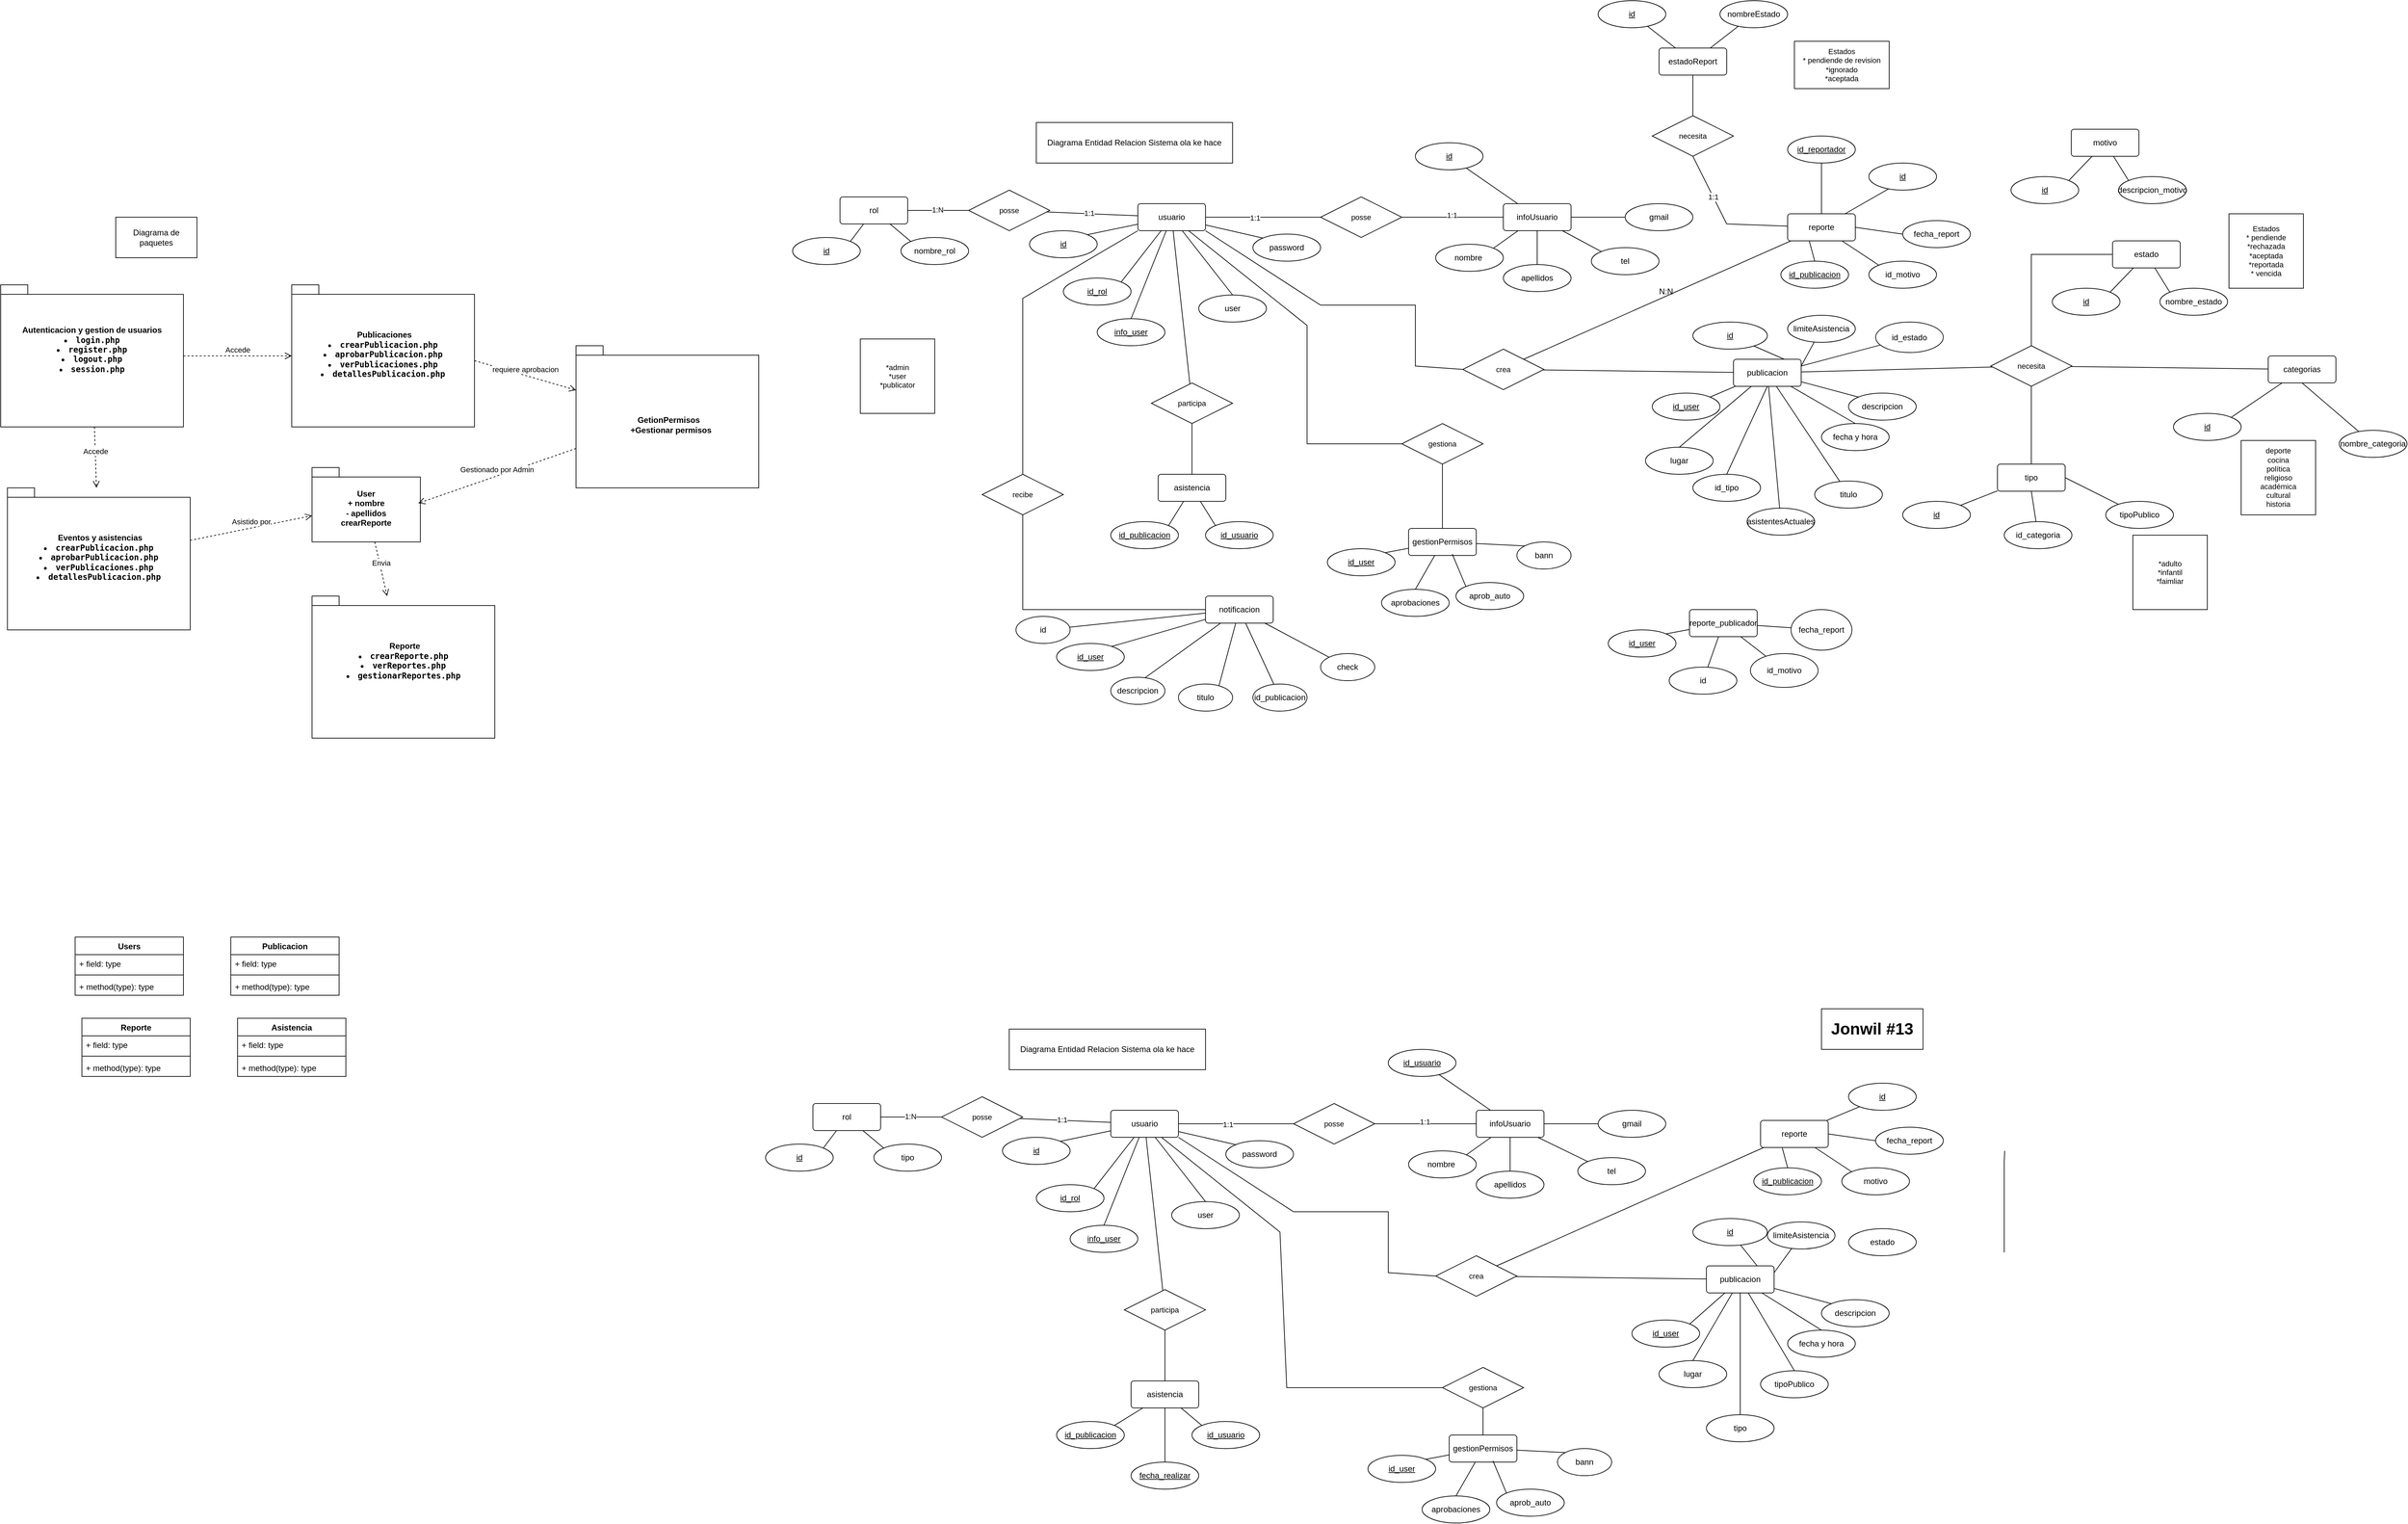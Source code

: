 <mxfile version="24.7.17" pages="2">
  <diagram name="Página-1" id="4cB6TkhC2IQyk8vmw3W4">
    <mxGraphModel dx="2096" dy="3230" grid="1" gridSize="10" guides="1" tooltips="1" connect="1" arrows="1" fold="1" page="1" pageScale="1" pageWidth="3300" pageHeight="2339" math="0" shadow="0">
      <root>
        <mxCell id="0" />
        <mxCell id="1" parent="0" />
        <mxCell id="lqRVImNPjxmimSDHMn6f-7" value="&lt;div&gt;&lt;br&gt;&lt;/div&gt;&lt;div&gt;&lt;br&gt;&lt;/div&gt;&lt;div&gt;&lt;br&gt;&lt;/div&gt;&lt;div&gt;&lt;br&gt;&lt;/div&gt;&lt;div&gt;&lt;br&gt;&lt;/div&gt;Autenticacion y gestion de usuarios&lt;div&gt;&lt;li&gt;&lt;code&gt;login.php&lt;/code&gt;&lt;/li&gt;&lt;li&gt;&lt;code&gt;register.php&lt;/code&gt;&lt;/li&gt;&lt;li&gt;&lt;code&gt;logout.php&lt;/code&gt;&lt;/li&gt;&lt;li&gt;&lt;code&gt;session.php&lt;/code&gt;&lt;/li&gt;&lt;/div&gt;&lt;div&gt;&lt;br&gt;&lt;/div&gt;&lt;div&gt;&lt;br&gt;&lt;/div&gt;&lt;div&gt;&lt;br&gt;&lt;/div&gt;&lt;div&gt;&lt;br&gt;&lt;/div&gt;&lt;div&gt;&lt;br&gt;&lt;/div&gt;&lt;div&gt;&lt;br&gt;&lt;/div&gt;&lt;div&gt;&lt;br&gt;&lt;/div&gt;" style="shape=folder;fontStyle=1;spacingTop=10;tabWidth=40;tabHeight=14;tabPosition=left;html=1;whiteSpace=wrap;" parent="1" vertex="1">
          <mxGeometry x="230" y="350" width="270" height="210" as="geometry" />
        </mxCell>
        <mxCell id="lqRVImNPjxmimSDHMn6f-11" value="&lt;div&gt;&lt;br&gt;&lt;/div&gt;&lt;div&gt;&lt;br&gt;&lt;/div&gt;&lt;div&gt;&lt;br&gt;&lt;/div&gt;&lt;div&gt;&lt;br&gt;&lt;/div&gt;&lt;div&gt;&lt;br&gt;&lt;/div&gt;&lt;div&gt;&lt;p style=&quot;text-align: center; margin: 0px 0px 0px 4px;&quot;&gt;&lt;span style=&quot;background-color: initial;&quot;&gt;Publicaciones&lt;/span&gt;&lt;/p&gt;&lt;li&gt;&lt;code&gt;crearPublicacion.php&lt;/code&gt;&lt;/li&gt;&lt;li&gt;&lt;code&gt;aprobarPublicacion.php&lt;/code&gt;&lt;/li&gt;&lt;li&gt;&lt;code&gt;verPublicaciones.php&lt;/code&gt;&lt;/li&gt;&lt;li&gt;&lt;code&gt;detallesPublicacion.php&lt;/code&gt;&lt;/li&gt;&lt;/div&gt;&lt;div&gt;&lt;br&gt;&lt;/div&gt;&lt;div&gt;&lt;br&gt;&lt;/div&gt;&lt;div&gt;&lt;br&gt;&lt;/div&gt;&lt;div&gt;&lt;br&gt;&lt;/div&gt;&lt;div&gt;&lt;br&gt;&lt;/div&gt;&lt;div&gt;&lt;br&gt;&lt;/div&gt;" style="shape=folder;fontStyle=1;spacingTop=10;tabWidth=40;tabHeight=14;tabPosition=left;html=1;whiteSpace=wrap;" parent="1" vertex="1">
          <mxGeometry x="660" y="350" width="270" height="210" as="geometry" />
        </mxCell>
        <mxCell id="lqRVImNPjxmimSDHMn6f-12" value="&lt;div&gt;&lt;br&gt;&lt;/div&gt;&lt;div&gt;&lt;br&gt;&lt;/div&gt;&lt;div&gt;&lt;br&gt;&lt;/div&gt;&lt;div&gt;&lt;br&gt;&lt;/div&gt;&lt;div&gt;&lt;br&gt;&lt;/div&gt;&lt;div&gt;&lt;p style=&quot;text-align: center; margin: 0px 0px 0px 4px;&quot;&gt;&lt;span style=&quot;background-color: initial;&quot;&gt;Eventos y asistencias&lt;/span&gt;&lt;/p&gt;&lt;li&gt;&lt;code&gt;crearPublicacion.php&lt;/code&gt;&lt;/li&gt;&lt;li&gt;&lt;code&gt;aprobarPublicacion.php&lt;/code&gt;&lt;/li&gt;&lt;li&gt;&lt;code&gt;verPublicaciones.php&lt;/code&gt;&lt;/li&gt;&lt;li&gt;&lt;code&gt;detallesPublicacion.php&lt;/code&gt;&lt;/li&gt;&lt;/div&gt;&lt;div&gt;&lt;br&gt;&lt;/div&gt;&lt;div&gt;&lt;br&gt;&lt;/div&gt;&lt;div&gt;&lt;br&gt;&lt;/div&gt;&lt;div&gt;&lt;br&gt;&lt;/div&gt;&lt;div&gt;&lt;br&gt;&lt;/div&gt;&lt;div&gt;&lt;br&gt;&lt;/div&gt;" style="shape=folder;fontStyle=1;spacingTop=10;tabWidth=40;tabHeight=14;tabPosition=left;html=1;whiteSpace=wrap;" parent="1" vertex="1">
          <mxGeometry x="240" y="650" width="270" height="210" as="geometry" />
        </mxCell>
        <mxCell id="lqRVImNPjxmimSDHMn6f-13" value="&lt;div&gt;&lt;br&gt;&lt;/div&gt;&lt;div&gt;&lt;br&gt;&lt;/div&gt;&lt;div&gt;&lt;br&gt;&lt;/div&gt;&lt;div&gt;&lt;br&gt;&lt;/div&gt;&lt;div&gt;&lt;br&gt;&lt;/div&gt;&lt;div&gt;&lt;p style=&quot;text-align: center; margin: 0px 0px 0px 4px;&quot;&gt;&lt;span style=&quot;background-color: initial;&quot;&gt;Reporte&lt;/span&gt;&lt;/p&gt;&lt;li&gt;&lt;code&gt;crearReporte.php&lt;/code&gt;&lt;/li&gt;&lt;li&gt;&lt;code&gt;verReportes.php&lt;/code&gt;&lt;/li&gt;&lt;li&gt;&lt;code&gt;gestionarReportes.php&lt;/code&gt;&lt;/li&gt;&lt;p style=&quot;text-align: center; margin: 0px 0px 0px 4px;&quot;&gt;&lt;br&gt;&lt;/p&gt;&lt;p style=&quot;text-align: center; margin: 0px 0px 0px 4px;&quot;&gt;&lt;span style=&quot;background-color: initial;&quot;&gt;&lt;br&gt;&lt;/span&gt;&lt;/p&gt;&lt;/div&gt;&lt;div&gt;&lt;br&gt;&lt;/div&gt;&lt;div&gt;&lt;br&gt;&lt;/div&gt;&lt;div&gt;&lt;br&gt;&lt;/div&gt;&lt;div&gt;&lt;br&gt;&lt;/div&gt;&lt;div&gt;&lt;br&gt;&lt;/div&gt;" style="shape=folder;fontStyle=1;spacingTop=10;tabWidth=40;tabHeight=14;tabPosition=left;html=1;whiteSpace=wrap;" parent="1" vertex="1">
          <mxGeometry x="690" y="810" width="270" height="210" as="geometry" />
        </mxCell>
        <mxCell id="lqRVImNPjxmimSDHMn6f-14" value="&lt;div&gt;&lt;br&gt;&lt;/div&gt;&lt;div&gt;&lt;br&gt;&lt;/div&gt;&lt;div&gt;&lt;br&gt;&lt;/div&gt;&lt;div&gt;&lt;br&gt;&lt;/div&gt;&lt;div&gt;&lt;br&gt;&lt;/div&gt;&lt;div&gt;&lt;p style=&quot;text-align: center; margin: 0px 0px 0px 4px;&quot;&gt;&lt;span style=&quot;background-color: initial;&quot;&gt;GetionPermisos&lt;/span&gt;&lt;/p&gt;&lt;p style=&quot;text-align: center; margin: 0px 0px 0px 4px;&quot;&gt;&lt;span style=&quot;background-color: initial;&quot;&gt;&amp;nbsp; +Gestionar permisos&lt;/span&gt;&lt;/p&gt;&lt;/div&gt;&lt;div&gt;&lt;br&gt;&lt;/div&gt;&lt;div&gt;&lt;br&gt;&lt;/div&gt;&lt;div&gt;&lt;br&gt;&lt;/div&gt;&lt;div&gt;&lt;br&gt;&lt;/div&gt;" style="shape=folder;fontStyle=1;spacingTop=10;tabWidth=40;tabHeight=14;tabPosition=left;html=1;whiteSpace=wrap;" parent="1" vertex="1">
          <mxGeometry x="1080" y="440" width="270" height="210" as="geometry" />
        </mxCell>
        <mxCell id="lqRVImNPjxmimSDHMn6f-15" value="Accede" style="html=1;verticalAlign=bottom;endArrow=open;dashed=1;endSize=8;curved=0;rounded=0;" parent="1" source="lqRVImNPjxmimSDHMn6f-7" target="lqRVImNPjxmimSDHMn6f-11" edge="1">
          <mxGeometry relative="1" as="geometry">
            <mxPoint x="840" y="600" as="sourcePoint" />
            <mxPoint x="760" y="600" as="targetPoint" />
          </mxGeometry>
        </mxCell>
        <mxCell id="lqRVImNPjxmimSDHMn6f-16" value="Accede" style="html=1;verticalAlign=bottom;endArrow=open;dashed=1;endSize=8;curved=0;rounded=0;" parent="1" source="lqRVImNPjxmimSDHMn6f-7" target="lqRVImNPjxmimSDHMn6f-12" edge="1">
          <mxGeometry relative="1" as="geometry">
            <mxPoint x="510" y="465" as="sourcePoint" />
            <mxPoint x="670" y="465" as="targetPoint" />
          </mxGeometry>
        </mxCell>
        <mxCell id="lqRVImNPjxmimSDHMn6f-17" value="Envia" style="html=1;verticalAlign=bottom;endArrow=open;dashed=1;endSize=8;curved=0;rounded=0;" parent="1" source="lqRVImNPjxmimSDHMn6f-18" target="lqRVImNPjxmimSDHMn6f-13" edge="1">
          <mxGeometry relative="1" as="geometry">
            <mxPoint x="570" y="610" as="sourcePoint" />
            <mxPoint x="382" y="660" as="targetPoint" />
          </mxGeometry>
        </mxCell>
        <mxCell id="lqRVImNPjxmimSDHMn6f-18" value="&lt;div&gt;&lt;span style=&quot;background-color: initial;&quot;&gt;User&lt;/span&gt;&lt;br&gt;&lt;/div&gt;&lt;div&gt;+ nombre&lt;/div&gt;&lt;div&gt;- apellidos&lt;/div&gt;&lt;div&gt;crearReporte&lt;/div&gt;" style="shape=folder;fontStyle=1;spacingTop=10;tabWidth=40;tabHeight=14;tabPosition=left;html=1;whiteSpace=wrap;" parent="1" vertex="1">
          <mxGeometry x="690" y="620" width="160" height="110" as="geometry" />
        </mxCell>
        <mxCell id="lqRVImNPjxmimSDHMn6f-19" value="requiere aprobacion" style="html=1;verticalAlign=bottom;endArrow=open;dashed=1;endSize=8;curved=0;rounded=0;exitX=0;exitY=0;exitDx=270;exitDy=112;exitPerimeter=0;" parent="1" source="lqRVImNPjxmimSDHMn6f-11" target="lqRVImNPjxmimSDHMn6f-14" edge="1">
          <mxGeometry x="-0.0" relative="1" as="geometry">
            <mxPoint x="1000" y="827" as="sourcePoint" />
            <mxPoint x="870" y="831" as="targetPoint" />
            <mxPoint as="offset" />
          </mxGeometry>
        </mxCell>
        <mxCell id="lqRVImNPjxmimSDHMn6f-20" value="Asistido por" style="html=1;verticalAlign=bottom;endArrow=open;dashed=1;endSize=8;curved=0;rounded=0;" parent="1" source="lqRVImNPjxmimSDHMn6f-12" target="lqRVImNPjxmimSDHMn6f-18" edge="1">
          <mxGeometry relative="1" as="geometry">
            <mxPoint x="768" y="710" as="sourcePoint" />
            <mxPoint x="779" y="780" as="targetPoint" />
          </mxGeometry>
        </mxCell>
        <mxCell id="lqRVImNPjxmimSDHMn6f-21" value="Gestionado por Admin" style="html=1;verticalAlign=bottom;endArrow=open;dashed=1;endSize=8;curved=0;rounded=0;entryX=0.981;entryY=0.48;entryDx=0;entryDy=0;entryPerimeter=0;" parent="1" source="lqRVImNPjxmimSDHMn6f-14" target="lqRVImNPjxmimSDHMn6f-18" edge="1">
          <mxGeometry relative="1" as="geometry">
            <mxPoint x="520" y="738" as="sourcePoint" />
            <mxPoint x="700" y="701" as="targetPoint" />
          </mxGeometry>
        </mxCell>
        <mxCell id="dOMaLzRav30Oey2hUEc3-1" value="Diagrama de paquetes" style="whiteSpace=wrap;html=1;" parent="1" vertex="1">
          <mxGeometry x="400" y="250" width="120" height="60" as="geometry" />
        </mxCell>
        <mxCell id="dOMaLzRav30Oey2hUEc3-2" value="Diagrama Entidad Relacion Sistema ola ke hace" style="whiteSpace=wrap;html=1;" parent="1" vertex="1">
          <mxGeometry x="1760" y="110" width="290" height="60" as="geometry" />
        </mxCell>
        <mxCell id="dOMaLzRav30Oey2hUEc3-98" style="edgeStyle=none;shape=connector;rounded=0;orthogonalLoop=1;jettySize=auto;html=1;strokeColor=default;align=center;verticalAlign=middle;fontFamily=Helvetica;fontSize=11;fontColor=default;labelBackgroundColor=default;endArrow=none;endFill=0;" parent="1" source="dOMaLzRav30Oey2hUEc3-3" target="dOMaLzRav30Oey2hUEc3-97" edge="1">
          <mxGeometry relative="1" as="geometry" />
        </mxCell>
        <mxCell id="dOMaLzRav30Oey2hUEc3-100" value="1:1" style="edgeLabel;html=1;align=center;verticalAlign=middle;resizable=0;points=[];fontFamily=Helvetica;fontSize=11;fontColor=default;labelBackgroundColor=default;" parent="dOMaLzRav30Oey2hUEc3-98" vertex="1" connectable="0">
          <mxGeometry x="-0.142" y="-1" relative="1" as="geometry">
            <mxPoint as="offset" />
          </mxGeometry>
        </mxCell>
        <mxCell id="dOMaLzRav30Oey2hUEc3-108" style="edgeStyle=none;shape=connector;rounded=0;orthogonalLoop=1;jettySize=auto;html=1;strokeColor=default;align=center;verticalAlign=middle;fontFamily=Helvetica;fontSize=11;fontColor=default;labelBackgroundColor=default;endArrow=none;endFill=0;" parent="1" source="dOMaLzRav30Oey2hUEc3-3" target="dOMaLzRav30Oey2hUEc3-107" edge="1">
          <mxGeometry relative="1" as="geometry" />
        </mxCell>
        <mxCell id="dOMaLzRav30Oey2hUEc3-111" style="edgeStyle=none;shape=connector;rounded=0;orthogonalLoop=1;jettySize=auto;html=1;exitX=0.75;exitY=1;exitDx=0;exitDy=0;strokeColor=default;align=center;verticalAlign=middle;fontFamily=Helvetica;fontSize=11;fontColor=default;labelBackgroundColor=default;endArrow=none;endFill=0;" parent="1" source="dOMaLzRav30Oey2hUEc3-3" target="dOMaLzRav30Oey2hUEc3-110" edge="1">
          <mxGeometry relative="1" as="geometry">
            <Array as="points">
              <mxPoint x="2160" y="410" />
              <mxPoint x="2160" y="585" />
            </Array>
          </mxGeometry>
        </mxCell>
        <mxCell id="dOMaLzRav30Oey2hUEc3-115" style="edgeStyle=none;shape=connector;rounded=0;orthogonalLoop=1;jettySize=auto;html=1;exitX=1;exitY=1;exitDx=0;exitDy=0;entryX=0;entryY=0.5;entryDx=0;entryDy=0;strokeColor=default;align=center;verticalAlign=middle;fontFamily=Helvetica;fontSize=11;fontColor=default;labelBackgroundColor=default;endArrow=none;endFill=0;" parent="1" source="dOMaLzRav30Oey2hUEc3-3" target="dOMaLzRav30Oey2hUEc3-114" edge="1">
          <mxGeometry relative="1" as="geometry">
            <Array as="points">
              <mxPoint x="2180" y="380" />
              <mxPoint x="2320" y="380" />
              <mxPoint x="2320" y="470" />
            </Array>
          </mxGeometry>
        </mxCell>
        <mxCell id="dOMaLzRav30Oey2hUEc3-172" style="edgeStyle=none;shape=connector;rounded=0;orthogonalLoop=1;jettySize=auto;html=1;exitX=0;exitY=1;exitDx=0;exitDy=0;entryX=0.5;entryY=0;entryDx=0;entryDy=0;strokeColor=default;align=center;verticalAlign=middle;fontFamily=Helvetica;fontSize=11;fontColor=default;labelBackgroundColor=default;endArrow=none;endFill=0;" parent="1" source="dOMaLzRav30Oey2hUEc3-3" target="dOMaLzRav30Oey2hUEc3-171" edge="1">
          <mxGeometry relative="1" as="geometry">
            <Array as="points">
              <mxPoint x="1740" y="370" />
              <mxPoint x="1740" y="480" />
            </Array>
          </mxGeometry>
        </mxCell>
        <mxCell id="dOMaLzRav30Oey2hUEc3-3" value="usuario" style="rounded=1;arcSize=10;whiteSpace=wrap;html=1;align=center;" parent="1" vertex="1">
          <mxGeometry x="1910" y="230" width="100" height="40" as="geometry" />
        </mxCell>
        <mxCell id="dOMaLzRav30Oey2hUEc3-80" style="edgeStyle=none;shape=connector;rounded=0;orthogonalLoop=1;jettySize=auto;html=1;exitX=0;exitY=0;exitDx=0;exitDy=0;strokeColor=default;align=center;verticalAlign=middle;fontFamily=Helvetica;fontSize=11;fontColor=default;labelBackgroundColor=default;endArrow=none;endFill=0;" parent="1" source="dOMaLzRav30Oey2hUEc3-4" target="dOMaLzRav30Oey2hUEc3-6" edge="1">
          <mxGeometry relative="1" as="geometry" />
        </mxCell>
        <mxCell id="dOMaLzRav30Oey2hUEc3-4" value="id_motivo" style="ellipse;whiteSpace=wrap;html=1;align=center;" parent="1" vertex="1">
          <mxGeometry x="2990" y="315" width="100" height="40" as="geometry" />
        </mxCell>
        <mxCell id="dOMaLzRav30Oey2hUEc3-5" value="id_publicacion" style="ellipse;whiteSpace=wrap;html=1;align=center;fontStyle=4;" parent="1" vertex="1">
          <mxGeometry x="2860" y="315" width="100" height="40" as="geometry" />
        </mxCell>
        <mxCell id="NjC4yzXQovXPDvKtExzj-19" style="edgeStyle=none;shape=connector;rounded=0;orthogonalLoop=1;jettySize=auto;html=1;strokeColor=default;align=center;verticalAlign=middle;fontFamily=Helvetica;fontSize=11;fontColor=default;labelBackgroundColor=default;endArrow=none;endFill=0;entryX=0.5;entryY=1;entryDx=0;entryDy=0;" edge="1" parent="1" source="dOMaLzRav30Oey2hUEc3-6" target="NjC4yzXQovXPDvKtExzj-17">
          <mxGeometry relative="1" as="geometry">
            <Array as="points">
              <mxPoint x="2780" y="260" />
            </Array>
          </mxGeometry>
        </mxCell>
        <mxCell id="dOMaLzRav30Oey2hUEc3-6" value="reporte" style="rounded=1;arcSize=10;whiteSpace=wrap;html=1;align=center;" parent="1" vertex="1">
          <mxGeometry x="2870" y="245" width="100" height="40" as="geometry" />
        </mxCell>
        <mxCell id="dOMaLzRav30Oey2hUEc3-7" value="infoUsuario" style="rounded=1;arcSize=10;whiteSpace=wrap;html=1;align=center;" parent="1" vertex="1">
          <mxGeometry x="2450" y="230" width="100" height="40" as="geometry" />
        </mxCell>
        <mxCell id="dOMaLzRav30Oey2hUEc3-142" style="edgeStyle=none;shape=connector;rounded=0;orthogonalLoop=1;jettySize=auto;html=1;exitX=0.5;exitY=1;exitDx=0;exitDy=0;entryX=0.5;entryY=0;entryDx=0;entryDy=0;strokeColor=default;align=center;verticalAlign=middle;fontFamily=Helvetica;fontSize=11;fontColor=default;labelBackgroundColor=default;endArrow=none;endFill=0;" parent="1" source="dOMaLzRav30Oey2hUEc3-8" target="dOMaLzRav30Oey2hUEc3-141" edge="1">
          <mxGeometry relative="1" as="geometry" />
        </mxCell>
        <mxCell id="dOMaLzRav30Oey2hUEc3-147" style="edgeStyle=none;shape=connector;rounded=0;orthogonalLoop=1;jettySize=auto;html=1;exitX=0.75;exitY=0;exitDx=0;exitDy=0;strokeColor=default;align=center;verticalAlign=middle;fontFamily=Helvetica;fontSize=11;fontColor=default;labelBackgroundColor=default;endArrow=none;endFill=0;" parent="1" source="dOMaLzRav30Oey2hUEc3-8" target="dOMaLzRav30Oey2hUEc3-30" edge="1">
          <mxGeometry relative="1" as="geometry" />
        </mxCell>
        <mxCell id="dOMaLzRav30Oey2hUEc3-148" style="edgeStyle=none;shape=connector;rounded=0;orthogonalLoop=1;jettySize=auto;html=1;exitX=1;exitY=0.25;exitDx=0;exitDy=0;strokeColor=default;align=center;verticalAlign=middle;fontFamily=Helvetica;fontSize=11;fontColor=default;labelBackgroundColor=default;endArrow=none;endFill=0;" parent="1" source="dOMaLzRav30Oey2hUEc3-8" target="dOMaLzRav30Oey2hUEc3-47" edge="1">
          <mxGeometry relative="1" as="geometry" />
        </mxCell>
        <mxCell id="dOMaLzRav30Oey2hUEc3-150" style="edgeStyle=none;shape=connector;rounded=0;orthogonalLoop=1;jettySize=auto;html=1;strokeColor=default;align=center;verticalAlign=middle;fontFamily=Helvetica;fontSize=11;fontColor=default;labelBackgroundColor=default;endArrow=none;endFill=0;" parent="1" source="dOMaLzRav30Oey2hUEc3-8" target="dOMaLzRav30Oey2hUEc3-149" edge="1">
          <mxGeometry relative="1" as="geometry" />
        </mxCell>
        <mxCell id="C1wd5PwXmlnM9VWJIdxn-5" style="rounded=0;orthogonalLoop=1;jettySize=auto;html=1;exitX=1;exitY=0.25;exitDx=0;exitDy=0;endArrow=none;endFill=0;" parent="1" source="dOMaLzRav30Oey2hUEc3-8" target="dOMaLzRav30Oey2hUEc3-159" edge="1">
          <mxGeometry relative="1" as="geometry" />
        </mxCell>
        <mxCell id="dOMaLzRav30Oey2hUEc3-8" value="publicacion" style="rounded=1;arcSize=10;whiteSpace=wrap;html=1;align=center;" parent="1" vertex="1">
          <mxGeometry x="2790" y="460" width="100" height="40" as="geometry" />
        </mxCell>
        <mxCell id="dOMaLzRav30Oey2hUEc3-9" value="asistencia" style="rounded=1;arcSize=10;whiteSpace=wrap;html=1;align=center;" parent="1" vertex="1">
          <mxGeometry x="1940" y="630" width="100" height="40" as="geometry" />
        </mxCell>
        <mxCell id="dOMaLzRav30Oey2hUEc3-71" style="edgeStyle=none;shape=connector;rounded=0;orthogonalLoop=1;jettySize=auto;html=1;exitX=1;exitY=0;exitDx=0;exitDy=0;strokeColor=default;align=center;verticalAlign=middle;fontFamily=Helvetica;fontSize=11;fontColor=default;labelBackgroundColor=default;endArrow=none;endFill=0;" parent="1" source="dOMaLzRav30Oey2hUEc3-11" target="dOMaLzRav30Oey2hUEc3-9" edge="1">
          <mxGeometry relative="1" as="geometry" />
        </mxCell>
        <mxCell id="dOMaLzRav30Oey2hUEc3-11" value="id_publicacion" style="ellipse;whiteSpace=wrap;html=1;align=center;fontStyle=4;" parent="1" vertex="1">
          <mxGeometry x="1870" y="700" width="100" height="40" as="geometry" />
        </mxCell>
        <mxCell id="dOMaLzRav30Oey2hUEc3-72" style="edgeStyle=none;shape=connector;rounded=0;orthogonalLoop=1;jettySize=auto;html=1;exitX=0;exitY=0;exitDx=0;exitDy=0;strokeColor=default;align=center;verticalAlign=middle;fontFamily=Helvetica;fontSize=11;fontColor=default;labelBackgroundColor=default;endArrow=none;endFill=0;" parent="1" source="dOMaLzRav30Oey2hUEc3-12" target="dOMaLzRav30Oey2hUEc3-9" edge="1">
          <mxGeometry relative="1" as="geometry" />
        </mxCell>
        <mxCell id="dOMaLzRav30Oey2hUEc3-12" value="id_usuario" style="ellipse;whiteSpace=wrap;html=1;align=center;fontStyle=4;" parent="1" vertex="1">
          <mxGeometry x="2010" y="700" width="100" height="40" as="geometry" />
        </mxCell>
        <mxCell id="dOMaLzRav30Oey2hUEc3-81" style="edgeStyle=none;shape=connector;rounded=0;orthogonalLoop=1;jettySize=auto;html=1;strokeColor=default;align=center;verticalAlign=middle;fontFamily=Helvetica;fontSize=11;fontColor=default;labelBackgroundColor=default;endArrow=none;endFill=0;" parent="1" source="dOMaLzRav30Oey2hUEc3-15" target="dOMaLzRav30Oey2hUEc3-7" edge="1">
          <mxGeometry relative="1" as="geometry" />
        </mxCell>
        <mxCell id="dOMaLzRav30Oey2hUEc3-15" value="id" style="ellipse;whiteSpace=wrap;html=1;align=center;fontStyle=4;" parent="1" vertex="1">
          <mxGeometry x="2320" y="140" width="100" height="40" as="geometry" />
        </mxCell>
        <mxCell id="dOMaLzRav30Oey2hUEc3-66" style="edgeStyle=none;shape=connector;rounded=0;orthogonalLoop=1;jettySize=auto;html=1;strokeColor=default;align=center;verticalAlign=middle;fontFamily=Helvetica;fontSize=11;fontColor=default;labelBackgroundColor=default;endArrow=none;endFill=0;" parent="1" source="dOMaLzRav30Oey2hUEc3-16" target="dOMaLzRav30Oey2hUEc3-7" edge="1">
          <mxGeometry relative="1" as="geometry" />
        </mxCell>
        <mxCell id="dOMaLzRav30Oey2hUEc3-16" value="gmail" style="ellipse;whiteSpace=wrap;html=1;align=center;" parent="1" vertex="1">
          <mxGeometry x="2630" y="230" width="100" height="40" as="geometry" />
        </mxCell>
        <mxCell id="dOMaLzRav30Oey2hUEc3-62" style="edgeStyle=none;shape=connector;rounded=0;orthogonalLoop=1;jettySize=auto;html=1;exitX=0.5;exitY=0;exitDx=0;exitDy=0;strokeColor=default;align=center;verticalAlign=middle;fontFamily=Helvetica;fontSize=11;fontColor=default;labelBackgroundColor=default;endArrow=none;endFill=0;" parent="1" source="dOMaLzRav30Oey2hUEc3-17" target="dOMaLzRav30Oey2hUEc3-7" edge="1">
          <mxGeometry relative="1" as="geometry" />
        </mxCell>
        <mxCell id="dOMaLzRav30Oey2hUEc3-17" value="apellidos" style="ellipse;whiteSpace=wrap;html=1;align=center;" parent="1" vertex="1">
          <mxGeometry x="2450" y="320" width="100" height="40" as="geometry" />
        </mxCell>
        <mxCell id="dOMaLzRav30Oey2hUEc3-61" style="edgeStyle=none;shape=connector;rounded=0;orthogonalLoop=1;jettySize=auto;html=1;exitX=1;exitY=0;exitDx=0;exitDy=0;strokeColor=default;align=center;verticalAlign=middle;fontFamily=Helvetica;fontSize=11;fontColor=default;labelBackgroundColor=default;endArrow=none;endFill=0;" parent="1" source="dOMaLzRav30Oey2hUEc3-18" target="dOMaLzRav30Oey2hUEc3-7" edge="1">
          <mxGeometry relative="1" as="geometry" />
        </mxCell>
        <mxCell id="dOMaLzRav30Oey2hUEc3-18" value="nombre&amp;nbsp;" style="ellipse;whiteSpace=wrap;html=1;align=center;" parent="1" vertex="1">
          <mxGeometry x="2350" y="290" width="100" height="40" as="geometry" />
        </mxCell>
        <mxCell id="dOMaLzRav30Oey2hUEc3-63" style="edgeStyle=none;shape=connector;rounded=0;orthogonalLoop=1;jettySize=auto;html=1;exitX=0;exitY=0;exitDx=0;exitDy=0;strokeColor=default;align=center;verticalAlign=middle;fontFamily=Helvetica;fontSize=11;fontColor=default;labelBackgroundColor=default;endArrow=none;endFill=0;" parent="1" source="dOMaLzRav30Oey2hUEc3-19" target="dOMaLzRav30Oey2hUEc3-7" edge="1">
          <mxGeometry relative="1" as="geometry" />
        </mxCell>
        <mxCell id="dOMaLzRav30Oey2hUEc3-19" value="tel" style="ellipse;whiteSpace=wrap;html=1;align=center;" parent="1" vertex="1">
          <mxGeometry x="2580" y="295" width="100" height="40" as="geometry" />
        </mxCell>
        <mxCell id="dOMaLzRav30Oey2hUEc3-55" style="edgeStyle=none;shape=connector;rounded=0;orthogonalLoop=1;jettySize=auto;html=1;exitX=1;exitY=0;exitDx=0;exitDy=0;strokeColor=default;align=center;verticalAlign=middle;fontFamily=Helvetica;fontSize=11;fontColor=default;labelBackgroundColor=default;endArrow=none;endFill=0;" parent="1" source="dOMaLzRav30Oey2hUEc3-21" target="dOMaLzRav30Oey2hUEc3-3" edge="1">
          <mxGeometry relative="1" as="geometry" />
        </mxCell>
        <mxCell id="dOMaLzRav30Oey2hUEc3-21" value="id" style="ellipse;whiteSpace=wrap;html=1;align=center;fontStyle=4;" parent="1" vertex="1">
          <mxGeometry x="1750" y="270" width="100" height="40" as="geometry" />
        </mxCell>
        <mxCell id="dOMaLzRav30Oey2hUEc3-26" style="edgeStyle=none;rounded=0;orthogonalLoop=1;jettySize=auto;html=1;exitX=1;exitY=0;exitDx=0;exitDy=0;" parent="1" source="dOMaLzRav30Oey2hUEc3-16" target="dOMaLzRav30Oey2hUEc3-16" edge="1">
          <mxGeometry relative="1" as="geometry" />
        </mxCell>
        <mxCell id="dOMaLzRav30Oey2hUEc3-30" value="id" style="ellipse;whiteSpace=wrap;html=1;align=center;fontStyle=4;" parent="1" vertex="1">
          <mxGeometry x="2730" y="405" width="110" height="40" as="geometry" />
        </mxCell>
        <mxCell id="dOMaLzRav30Oey2hUEc3-32" value="id_user" style="ellipse;whiteSpace=wrap;html=1;align=center;fontStyle=4;" parent="1" vertex="1">
          <mxGeometry x="2670" y="510" width="100" height="40" as="geometry" />
        </mxCell>
        <mxCell id="dOMaLzRav30Oey2hUEc3-73" style="edgeStyle=none;shape=connector;rounded=0;orthogonalLoop=1;jettySize=auto;html=1;exitX=0.5;exitY=0;exitDx=0;exitDy=0;strokeColor=default;align=center;verticalAlign=middle;fontFamily=Helvetica;fontSize=11;fontColor=default;labelBackgroundColor=default;endArrow=none;endFill=0;" parent="1" source="dOMaLzRav30Oey2hUEc3-33" target="dOMaLzRav30Oey2hUEc3-8" edge="1">
          <mxGeometry relative="1" as="geometry" />
        </mxCell>
        <mxCell id="dOMaLzRav30Oey2hUEc3-33" value="lugar" style="ellipse;whiteSpace=wrap;html=1;align=center;" parent="1" vertex="1">
          <mxGeometry x="2660" y="590" width="100" height="40" as="geometry" />
        </mxCell>
        <mxCell id="dOMaLzRav30Oey2hUEc3-74" style="edgeStyle=none;shape=connector;rounded=0;orthogonalLoop=1;jettySize=auto;html=1;exitX=0.5;exitY=0;exitDx=0;exitDy=0;strokeColor=default;align=center;verticalAlign=middle;fontFamily=Helvetica;fontSize=11;fontColor=default;labelBackgroundColor=default;endArrow=none;endFill=0;" parent="1" source="dOMaLzRav30Oey2hUEc3-34" target="dOMaLzRav30Oey2hUEc3-8" edge="1">
          <mxGeometry relative="1" as="geometry" />
        </mxCell>
        <mxCell id="dOMaLzRav30Oey2hUEc3-34" value="fecha y hora" style="ellipse;whiteSpace=wrap;html=1;align=center;" parent="1" vertex="1">
          <mxGeometry x="2920" y="555" width="100" height="40" as="geometry" />
        </mxCell>
        <mxCell id="dOMaLzRav30Oey2hUEc3-36" value="gestionPermisos" style="rounded=1;arcSize=10;whiteSpace=wrap;html=1;align=center;" parent="1" vertex="1">
          <mxGeometry x="2310" y="710" width="100" height="40" as="geometry" />
        </mxCell>
        <mxCell id="dOMaLzRav30Oey2hUEc3-105" style="edgeStyle=none;shape=connector;rounded=0;orthogonalLoop=1;jettySize=auto;html=1;entryX=0;entryY=0.5;entryDx=0;entryDy=0;strokeColor=default;align=center;verticalAlign=middle;fontFamily=Helvetica;fontSize=11;fontColor=default;labelBackgroundColor=default;endArrow=none;endFill=0;" parent="1" source="dOMaLzRav30Oey2hUEc3-37" target="dOMaLzRav30Oey2hUEc3-94" edge="1">
          <mxGeometry relative="1" as="geometry" />
        </mxCell>
        <mxCell id="dOMaLzRav30Oey2hUEc3-106" value="1:N" style="edgeLabel;html=1;align=center;verticalAlign=middle;resizable=0;points=[];fontFamily=Helvetica;fontSize=11;fontColor=default;labelBackgroundColor=default;" parent="dOMaLzRav30Oey2hUEc3-105" vertex="1" connectable="0">
          <mxGeometry x="-0.018" y="1" relative="1" as="geometry">
            <mxPoint as="offset" />
          </mxGeometry>
        </mxCell>
        <mxCell id="dOMaLzRav30Oey2hUEc3-37" value="rol" style="rounded=1;arcSize=10;whiteSpace=wrap;html=1;align=center;" parent="1" vertex="1">
          <mxGeometry x="1470" y="220" width="100" height="40" as="geometry" />
        </mxCell>
        <mxCell id="dOMaLzRav30Oey2hUEc3-56" style="edgeStyle=none;shape=connector;rounded=0;orthogonalLoop=1;jettySize=auto;html=1;exitX=1;exitY=0;exitDx=0;exitDy=0;strokeColor=default;align=center;verticalAlign=middle;fontFamily=Helvetica;fontSize=11;fontColor=default;labelBackgroundColor=default;endArrow=none;endFill=0;" parent="1" source="dOMaLzRav30Oey2hUEc3-39" target="dOMaLzRav30Oey2hUEc3-3" edge="1">
          <mxGeometry relative="1" as="geometry" />
        </mxCell>
        <mxCell id="dOMaLzRav30Oey2hUEc3-39" value="id_rol" style="ellipse;whiteSpace=wrap;html=1;align=center;fontStyle=4;" parent="1" vertex="1">
          <mxGeometry x="1800" y="340" width="100" height="40" as="geometry" />
        </mxCell>
        <mxCell id="dOMaLzRav30Oey2hUEc3-84" style="edgeStyle=none;shape=connector;rounded=0;orthogonalLoop=1;jettySize=auto;html=1;exitX=0.5;exitY=0;exitDx=0;exitDy=0;strokeColor=default;align=center;verticalAlign=middle;fontFamily=Helvetica;fontSize=11;fontColor=default;labelBackgroundColor=default;endArrow=none;endFill=0;" parent="1" source="dOMaLzRav30Oey2hUEc3-40" target="dOMaLzRav30Oey2hUEc3-3" edge="1">
          <mxGeometry relative="1" as="geometry" />
        </mxCell>
        <mxCell id="dOMaLzRav30Oey2hUEc3-40" value="user" style="ellipse;whiteSpace=wrap;html=1;align=center;" parent="1" vertex="1">
          <mxGeometry x="2000" y="365" width="100" height="40" as="geometry" />
        </mxCell>
        <mxCell id="dOMaLzRav30Oey2hUEc3-57" style="edgeStyle=none;shape=connector;rounded=0;orthogonalLoop=1;jettySize=auto;html=1;exitX=0;exitY=0;exitDx=0;exitDy=0;strokeColor=default;align=center;verticalAlign=middle;fontFamily=Helvetica;fontSize=11;fontColor=default;labelBackgroundColor=default;endArrow=none;endFill=0;" parent="1" source="dOMaLzRav30Oey2hUEc3-43" target="dOMaLzRav30Oey2hUEc3-3" edge="1">
          <mxGeometry relative="1" as="geometry" />
        </mxCell>
        <mxCell id="dOMaLzRav30Oey2hUEc3-43" value="password" style="ellipse;whiteSpace=wrap;html=1;align=center;" parent="1" vertex="1">
          <mxGeometry x="2080" y="275" width="100" height="40" as="geometry" />
        </mxCell>
        <mxCell id="dOMaLzRav30Oey2hUEc3-58" style="edgeStyle=none;shape=connector;rounded=0;orthogonalLoop=1;jettySize=auto;html=1;exitX=1;exitY=0;exitDx=0;exitDy=0;strokeColor=default;align=center;verticalAlign=middle;fontFamily=Helvetica;fontSize=11;fontColor=default;labelBackgroundColor=default;endArrow=none;endFill=0;" parent="1" source="dOMaLzRav30Oey2hUEc3-44" target="dOMaLzRav30Oey2hUEc3-37" edge="1">
          <mxGeometry relative="1" as="geometry" />
        </mxCell>
        <mxCell id="dOMaLzRav30Oey2hUEc3-44" value="id" style="ellipse;whiteSpace=wrap;html=1;align=center;fontStyle=4;" parent="1" vertex="1">
          <mxGeometry x="1400" y="280" width="100" height="40" as="geometry" />
        </mxCell>
        <mxCell id="dOMaLzRav30Oey2hUEc3-75" style="edgeStyle=none;shape=connector;rounded=0;orthogonalLoop=1;jettySize=auto;html=1;exitX=0;exitY=0;exitDx=0;exitDy=0;strokeColor=default;align=center;verticalAlign=middle;fontFamily=Helvetica;fontSize=11;fontColor=default;labelBackgroundColor=default;endArrow=none;endFill=0;" parent="1" source="dOMaLzRav30Oey2hUEc3-46" target="dOMaLzRav30Oey2hUEc3-8" edge="1">
          <mxGeometry relative="1" as="geometry" />
        </mxCell>
        <mxCell id="dOMaLzRav30Oey2hUEc3-46" value="descripcion" style="ellipse;whiteSpace=wrap;html=1;align=center;" parent="1" vertex="1">
          <mxGeometry x="2960" y="510" width="100" height="40" as="geometry" />
        </mxCell>
        <mxCell id="dOMaLzRav30Oey2hUEc3-47" value="limiteAsistencia" style="ellipse;whiteSpace=wrap;html=1;align=center;" parent="1" vertex="1">
          <mxGeometry x="2870" y="395" width="100" height="40" as="geometry" />
        </mxCell>
        <mxCell id="dOMaLzRav30Oey2hUEc3-67" style="edgeStyle=none;shape=connector;rounded=0;orthogonalLoop=1;jettySize=auto;html=1;exitX=1;exitY=0;exitDx=0;exitDy=0;strokeColor=default;align=center;verticalAlign=middle;fontFamily=Helvetica;fontSize=11;fontColor=default;labelBackgroundColor=default;endArrow=none;endFill=0;" parent="1" source="dOMaLzRav30Oey2hUEc3-48" target="dOMaLzRav30Oey2hUEc3-36" edge="1">
          <mxGeometry relative="1" as="geometry" />
        </mxCell>
        <mxCell id="dOMaLzRav30Oey2hUEc3-48" value="id_user" style="ellipse;whiteSpace=wrap;html=1;align=center;fontStyle=4;" parent="1" vertex="1">
          <mxGeometry x="2190" y="740" width="100" height="40" as="geometry" />
        </mxCell>
        <mxCell id="dOMaLzRav30Oey2hUEc3-68" style="edgeStyle=none;shape=connector;rounded=0;orthogonalLoop=1;jettySize=auto;html=1;exitX=0.5;exitY=0;exitDx=0;exitDy=0;strokeColor=default;align=center;verticalAlign=middle;fontFamily=Helvetica;fontSize=11;fontColor=default;labelBackgroundColor=default;endArrow=none;endFill=0;" parent="1" source="dOMaLzRav30Oey2hUEc3-49" target="dOMaLzRav30Oey2hUEc3-36" edge="1">
          <mxGeometry relative="1" as="geometry" />
        </mxCell>
        <mxCell id="dOMaLzRav30Oey2hUEc3-49" value="aprobaciones" style="ellipse;whiteSpace=wrap;html=1;align=center;" parent="1" vertex="1">
          <mxGeometry x="2270" y="800" width="100" height="40" as="geometry" />
        </mxCell>
        <mxCell id="dOMaLzRav30Oey2hUEc3-70" style="edgeStyle=none;shape=connector;rounded=0;orthogonalLoop=1;jettySize=auto;html=1;exitX=0;exitY=0;exitDx=0;exitDy=0;strokeColor=default;align=center;verticalAlign=middle;fontFamily=Helvetica;fontSize=11;fontColor=default;labelBackgroundColor=default;endArrow=none;endFill=0;" parent="1" source="dOMaLzRav30Oey2hUEc3-51" target="dOMaLzRav30Oey2hUEc3-36" edge="1">
          <mxGeometry relative="1" as="geometry" />
        </mxCell>
        <mxCell id="dOMaLzRav30Oey2hUEc3-51" value="bann" style="ellipse;whiteSpace=wrap;html=1;align=center;" parent="1" vertex="1">
          <mxGeometry x="2470" y="730" width="80" height="40" as="geometry" />
        </mxCell>
        <mxCell id="dOMaLzRav30Oey2hUEc3-52" value="aprob_auto" style="ellipse;whiteSpace=wrap;html=1;align=center;" parent="1" vertex="1">
          <mxGeometry x="2380" y="790" width="100" height="40" as="geometry" />
        </mxCell>
        <mxCell id="dOMaLzRav30Oey2hUEc3-59" style="edgeStyle=none;shape=connector;rounded=0;orthogonalLoop=1;jettySize=auto;html=1;exitX=0;exitY=0;exitDx=0;exitDy=0;strokeColor=default;align=center;verticalAlign=middle;fontFamily=Helvetica;fontSize=11;fontColor=default;labelBackgroundColor=default;endArrow=none;endFill=0;" parent="1" source="dOMaLzRav30Oey2hUEc3-53" target="dOMaLzRav30Oey2hUEc3-37" edge="1">
          <mxGeometry relative="1" as="geometry" />
        </mxCell>
        <mxCell id="dOMaLzRav30Oey2hUEc3-53" value="nombre_rol" style="ellipse;whiteSpace=wrap;html=1;align=center;" parent="1" vertex="1">
          <mxGeometry x="1560" y="280" width="100" height="40" as="geometry" />
        </mxCell>
        <mxCell id="dOMaLzRav30Oey2hUEc3-69" style="edgeStyle=none;shape=connector;rounded=0;orthogonalLoop=1;jettySize=auto;html=1;exitX=0;exitY=0;exitDx=0;exitDy=0;entryX=0.646;entryY=0.95;entryDx=0;entryDy=0;entryPerimeter=0;strokeColor=default;align=center;verticalAlign=middle;fontFamily=Helvetica;fontSize=11;fontColor=default;labelBackgroundColor=default;endArrow=none;endFill=0;" parent="1" source="dOMaLzRav30Oey2hUEc3-52" target="dOMaLzRav30Oey2hUEc3-36" edge="1">
          <mxGeometry relative="1" as="geometry" />
        </mxCell>
        <mxCell id="dOMaLzRav30Oey2hUEc3-78" style="edgeStyle=none;shape=connector;rounded=0;orthogonalLoop=1;jettySize=auto;html=1;exitX=1;exitY=0;exitDx=0;exitDy=0;strokeColor=default;align=center;verticalAlign=middle;fontFamily=Helvetica;fontSize=11;fontColor=default;labelBackgroundColor=default;endArrow=none;endFill=0;" parent="1" source="dOMaLzRav30Oey2hUEc3-32" target="dOMaLzRav30Oey2hUEc3-8" edge="1">
          <mxGeometry relative="1" as="geometry" />
        </mxCell>
        <mxCell id="dOMaLzRav30Oey2hUEc3-83" style="edgeStyle=none;shape=connector;rounded=0;orthogonalLoop=1;jettySize=auto;html=1;exitX=0.5;exitY=0;exitDx=0;exitDy=0;strokeColor=default;align=center;verticalAlign=middle;fontFamily=Helvetica;fontSize=11;fontColor=default;labelBackgroundColor=default;endArrow=none;endFill=0;" parent="1" source="dOMaLzRav30Oey2hUEc3-82" target="dOMaLzRav30Oey2hUEc3-3" edge="1">
          <mxGeometry relative="1" as="geometry" />
        </mxCell>
        <mxCell id="dOMaLzRav30Oey2hUEc3-82" value="info_user" style="ellipse;whiteSpace=wrap;html=1;align=center;fontStyle=4;" parent="1" vertex="1">
          <mxGeometry x="1850" y="400" width="100" height="40" as="geometry" />
        </mxCell>
        <mxCell id="dOMaLzRav30Oey2hUEc3-89" style="edgeStyle=none;shape=connector;rounded=0;orthogonalLoop=1;jettySize=auto;html=1;exitX=1;exitY=0;exitDx=0;exitDy=0;strokeColor=default;align=center;verticalAlign=middle;fontFamily=Helvetica;fontSize=11;fontColor=default;labelBackgroundColor=default;endArrow=none;endFill=0;" parent="1" source="dOMaLzRav30Oey2hUEc3-87" target="dOMaLzRav30Oey2hUEc3-6" edge="1">
          <mxGeometry relative="1" as="geometry" />
        </mxCell>
        <mxCell id="dOMaLzRav30Oey2hUEc3-87" value="id" style="ellipse;whiteSpace=wrap;html=1;align=center;fontStyle=4;" parent="1" vertex="1">
          <mxGeometry x="2990" y="170" width="100" height="40" as="geometry" />
        </mxCell>
        <mxCell id="dOMaLzRav30Oey2hUEc3-90" style="edgeStyle=none;shape=connector;rounded=0;orthogonalLoop=1;jettySize=auto;html=1;exitX=0.5;exitY=0;exitDx=0;exitDy=0;entryX=0.321;entryY=1.014;entryDx=0;entryDy=0;entryPerimeter=0;strokeColor=default;align=center;verticalAlign=middle;fontFamily=Helvetica;fontSize=11;fontColor=default;labelBackgroundColor=default;endArrow=none;endFill=0;" parent="1" source="dOMaLzRav30Oey2hUEc3-5" target="dOMaLzRav30Oey2hUEc3-6" edge="1">
          <mxGeometry relative="1" as="geometry" />
        </mxCell>
        <mxCell id="dOMaLzRav30Oey2hUEc3-93" style="edgeStyle=none;shape=connector;rounded=0;orthogonalLoop=1;jettySize=auto;html=1;exitX=0;exitY=0.5;exitDx=0;exitDy=0;entryX=1;entryY=0.5;entryDx=0;entryDy=0;strokeColor=default;align=center;verticalAlign=middle;fontFamily=Helvetica;fontSize=11;fontColor=default;labelBackgroundColor=default;endArrow=none;endFill=0;" parent="1" source="dOMaLzRav30Oey2hUEc3-92" target="dOMaLzRav30Oey2hUEc3-6" edge="1">
          <mxGeometry relative="1" as="geometry" />
        </mxCell>
        <mxCell id="dOMaLzRav30Oey2hUEc3-92" value="fecha_report" style="ellipse;whiteSpace=wrap;html=1;align=center;" parent="1" vertex="1">
          <mxGeometry x="3040" y="255" width="100" height="40" as="geometry" />
        </mxCell>
        <mxCell id="dOMaLzRav30Oey2hUEc3-96" style="edgeStyle=none;shape=connector;rounded=0;orthogonalLoop=1;jettySize=auto;html=1;strokeColor=default;align=center;verticalAlign=middle;fontFamily=Helvetica;fontSize=11;fontColor=default;labelBackgroundColor=default;endArrow=none;endFill=0;" parent="1" source="dOMaLzRav30Oey2hUEc3-94" target="dOMaLzRav30Oey2hUEc3-3" edge="1">
          <mxGeometry relative="1" as="geometry" />
        </mxCell>
        <mxCell id="dOMaLzRav30Oey2hUEc3-102" value="1:1" style="edgeLabel;html=1;align=center;verticalAlign=middle;resizable=0;points=[];fontFamily=Helvetica;fontSize=11;fontColor=default;labelBackgroundColor=default;" parent="dOMaLzRav30Oey2hUEc3-96" vertex="1" connectable="0">
          <mxGeometry x="-0.075" y="1" relative="1" as="geometry">
            <mxPoint as="offset" />
          </mxGeometry>
        </mxCell>
        <mxCell id="dOMaLzRav30Oey2hUEc3-94" value="posse" style="shape=rhombus;perimeter=rhombusPerimeter;whiteSpace=wrap;html=1;align=center;fontFamily=Helvetica;fontSize=11;fontColor=default;labelBackgroundColor=default;" parent="1" vertex="1">
          <mxGeometry x="1660" y="210" width="120" height="60" as="geometry" />
        </mxCell>
        <mxCell id="dOMaLzRav30Oey2hUEc3-99" style="edgeStyle=none;shape=connector;rounded=0;orthogonalLoop=1;jettySize=auto;html=1;strokeColor=default;align=center;verticalAlign=middle;fontFamily=Helvetica;fontSize=11;fontColor=default;labelBackgroundColor=default;endArrow=none;endFill=0;" parent="1" source="dOMaLzRav30Oey2hUEc3-97" target="dOMaLzRav30Oey2hUEc3-7" edge="1">
          <mxGeometry relative="1" as="geometry" />
        </mxCell>
        <mxCell id="dOMaLzRav30Oey2hUEc3-101" value="1:1" style="edgeLabel;html=1;align=center;verticalAlign=middle;resizable=0;points=[];fontFamily=Helvetica;fontSize=11;fontColor=default;labelBackgroundColor=default;" parent="dOMaLzRav30Oey2hUEc3-99" vertex="1" connectable="0">
          <mxGeometry x="-0.019" y="3" relative="1" as="geometry">
            <mxPoint as="offset" />
          </mxGeometry>
        </mxCell>
        <mxCell id="NjC4yzXQovXPDvKtExzj-23" value="1:1" style="edgeLabel;html=1;align=center;verticalAlign=middle;resizable=0;points=[];fontFamily=Helvetica;fontSize=11;fontColor=default;labelBackgroundColor=default;" vertex="1" connectable="0" parent="dOMaLzRav30Oey2hUEc3-99">
          <mxGeometry x="-0.019" y="3" relative="1" as="geometry">
            <mxPoint x="386" y="-27" as="offset" />
          </mxGeometry>
        </mxCell>
        <mxCell id="dOMaLzRav30Oey2hUEc3-97" value="posse" style="shape=rhombus;perimeter=rhombusPerimeter;whiteSpace=wrap;html=1;align=center;fontFamily=Helvetica;fontSize=11;fontColor=default;labelBackgroundColor=default;" parent="1" vertex="1">
          <mxGeometry x="2180" y="220" width="120" height="60" as="geometry" />
        </mxCell>
        <mxCell id="dOMaLzRav30Oey2hUEc3-109" style="edgeStyle=none;shape=connector;rounded=0;orthogonalLoop=1;jettySize=auto;html=1;exitX=0.5;exitY=1;exitDx=0;exitDy=0;entryX=0.5;entryY=0;entryDx=0;entryDy=0;strokeColor=default;align=center;verticalAlign=middle;fontFamily=Helvetica;fontSize=11;fontColor=default;labelBackgroundColor=default;endArrow=none;endFill=0;" parent="1" source="dOMaLzRav30Oey2hUEc3-107" target="dOMaLzRav30Oey2hUEc3-9" edge="1">
          <mxGeometry relative="1" as="geometry" />
        </mxCell>
        <mxCell id="dOMaLzRav30Oey2hUEc3-107" value="participa" style="shape=rhombus;perimeter=rhombusPerimeter;whiteSpace=wrap;html=1;align=center;fontFamily=Helvetica;fontSize=11;fontColor=default;labelBackgroundColor=default;" parent="1" vertex="1">
          <mxGeometry x="1930" y="495" width="120" height="60" as="geometry" />
        </mxCell>
        <mxCell id="dOMaLzRav30Oey2hUEc3-113" style="edgeStyle=none;shape=connector;rounded=0;orthogonalLoop=1;jettySize=auto;html=1;exitX=0.5;exitY=1;exitDx=0;exitDy=0;strokeColor=default;align=center;verticalAlign=middle;fontFamily=Helvetica;fontSize=11;fontColor=default;labelBackgroundColor=default;endArrow=none;endFill=0;" parent="1" source="dOMaLzRav30Oey2hUEc3-110" target="dOMaLzRav30Oey2hUEc3-36" edge="1">
          <mxGeometry relative="1" as="geometry" />
        </mxCell>
        <mxCell id="dOMaLzRav30Oey2hUEc3-110" value="gestiona" style="shape=rhombus;perimeter=rhombusPerimeter;whiteSpace=wrap;html=1;align=center;fontFamily=Helvetica;fontSize=11;fontColor=default;labelBackgroundColor=default;" parent="1" vertex="1">
          <mxGeometry x="2300" y="555" width="120" height="60" as="geometry" />
        </mxCell>
        <mxCell id="dOMaLzRav30Oey2hUEc3-117" style="edgeStyle=none;shape=connector;rounded=0;orthogonalLoop=1;jettySize=auto;html=1;strokeColor=default;align=center;verticalAlign=middle;fontFamily=Helvetica;fontSize=11;fontColor=default;labelBackgroundColor=default;endArrow=none;endFill=0;" parent="1" source="dOMaLzRav30Oey2hUEc3-114" target="dOMaLzRav30Oey2hUEc3-8" edge="1">
          <mxGeometry relative="1" as="geometry" />
        </mxCell>
        <mxCell id="dOMaLzRav30Oey2hUEc3-119" style="edgeStyle=none;shape=connector;rounded=0;orthogonalLoop=1;jettySize=auto;html=1;exitX=1;exitY=0;exitDx=0;exitDy=0;strokeColor=default;align=center;verticalAlign=middle;fontFamily=Helvetica;fontSize=11;fontColor=default;labelBackgroundColor=default;endArrow=none;endFill=0;" parent="1" source="dOMaLzRav30Oey2hUEc3-114" target="dOMaLzRav30Oey2hUEc3-6" edge="1">
          <mxGeometry relative="1" as="geometry" />
        </mxCell>
        <mxCell id="dOMaLzRav30Oey2hUEc3-114" value="crea" style="shape=rhombus;perimeter=rhombusPerimeter;whiteSpace=wrap;html=1;align=center;fontFamily=Helvetica;fontSize=11;fontColor=default;labelBackgroundColor=default;" parent="1" vertex="1">
          <mxGeometry x="2390" y="445" width="120" height="60" as="geometry" />
        </mxCell>
        <mxCell id="dOMaLzRav30Oey2hUEc3-143" style="edgeStyle=none;shape=connector;rounded=0;orthogonalLoop=1;jettySize=auto;html=1;exitX=0.5;exitY=1;exitDx=0;exitDy=0;strokeColor=default;align=center;verticalAlign=middle;fontFamily=Helvetica;fontSize=11;fontColor=default;labelBackgroundColor=default;endArrow=none;endFill=0;" parent="1" source="dOMaLzRav30Oey2hUEc3-136" target="dOMaLzRav30Oey2hUEc3-140" edge="1">
          <mxGeometry relative="1" as="geometry" />
        </mxCell>
        <mxCell id="dOMaLzRav30Oey2hUEc3-146" style="edgeStyle=none;shape=connector;rounded=0;orthogonalLoop=1;jettySize=auto;html=1;exitX=1;exitY=0.5;exitDx=0;exitDy=0;strokeColor=default;align=center;verticalAlign=middle;fontFamily=Helvetica;fontSize=11;fontColor=default;labelBackgroundColor=default;endArrow=none;endFill=0;" parent="1" source="dOMaLzRav30Oey2hUEc3-136" target="dOMaLzRav30Oey2hUEc3-144" edge="1">
          <mxGeometry relative="1" as="geometry" />
        </mxCell>
        <mxCell id="dOMaLzRav30Oey2hUEc3-136" value="tipo" style="rounded=1;arcSize=10;whiteSpace=wrap;html=1;align=center;" parent="1" vertex="1">
          <mxGeometry x="3180" y="615" width="100" height="40" as="geometry" />
        </mxCell>
        <mxCell id="dOMaLzRav30Oey2hUEc3-137" style="edgeStyle=none;shape=connector;rounded=0;orthogonalLoop=1;jettySize=auto;html=1;exitX=1;exitY=0;exitDx=0;exitDy=0;strokeColor=default;align=center;verticalAlign=middle;fontFamily=Helvetica;fontSize=11;fontColor=default;labelBackgroundColor=default;endArrow=none;endFill=0;" parent="1" source="dOMaLzRav30Oey2hUEc3-138" target="dOMaLzRav30Oey2hUEc3-136" edge="1">
          <mxGeometry relative="1" as="geometry" />
        </mxCell>
        <mxCell id="dOMaLzRav30Oey2hUEc3-138" value="id" style="ellipse;whiteSpace=wrap;html=1;align=center;fontStyle=4;" parent="1" vertex="1">
          <mxGeometry x="3040" y="670" width="100" height="40" as="geometry" />
        </mxCell>
        <mxCell id="dOMaLzRav30Oey2hUEc3-140" value="id_categoria" style="ellipse;whiteSpace=wrap;html=1;align=center;" parent="1" vertex="1">
          <mxGeometry x="3190" y="700" width="100" height="40" as="geometry" />
        </mxCell>
        <mxCell id="dOMaLzRav30Oey2hUEc3-141" value="id_tipo" style="ellipse;whiteSpace=wrap;html=1;align=center;" parent="1" vertex="1">
          <mxGeometry x="2730" y="630" width="100" height="40" as="geometry" />
        </mxCell>
        <mxCell id="dOMaLzRav30Oey2hUEc3-144" value="tipoPublico" style="ellipse;whiteSpace=wrap;html=1;align=center;" parent="1" vertex="1">
          <mxGeometry x="3340" y="670" width="100" height="40" as="geometry" />
        </mxCell>
        <mxCell id="dOMaLzRav30Oey2hUEc3-151" style="edgeStyle=none;shape=connector;rounded=0;orthogonalLoop=1;jettySize=auto;html=1;entryX=0.5;entryY=0;entryDx=0;entryDy=0;strokeColor=default;align=center;verticalAlign=middle;fontFamily=Helvetica;fontSize=11;fontColor=default;labelBackgroundColor=default;endArrow=none;endFill=0;" parent="1" source="dOMaLzRav30Oey2hUEc3-149" target="dOMaLzRav30Oey2hUEc3-136" edge="1">
          <mxGeometry relative="1" as="geometry" />
        </mxCell>
        <mxCell id="dOMaLzRav30Oey2hUEc3-158" style="edgeStyle=none;shape=connector;rounded=0;orthogonalLoop=1;jettySize=auto;html=1;exitX=0.5;exitY=0;exitDx=0;exitDy=0;strokeColor=default;align=center;verticalAlign=middle;fontFamily=Helvetica;fontSize=11;fontColor=default;labelBackgroundColor=default;endArrow=none;endFill=0;" parent="1" source="dOMaLzRav30Oey2hUEc3-149" target="dOMaLzRav30Oey2hUEc3-152" edge="1">
          <mxGeometry relative="1" as="geometry">
            <mxPoint x="3230.667" y="290" as="targetPoint" />
            <Array as="points">
              <mxPoint x="3230" y="305" />
            </Array>
          </mxGeometry>
        </mxCell>
        <mxCell id="C1wd5PwXmlnM9VWJIdxn-16" style="edgeStyle=none;shape=connector;rounded=0;orthogonalLoop=1;jettySize=auto;html=1;strokeColor=default;align=center;verticalAlign=middle;fontFamily=Helvetica;fontSize=11;fontColor=default;labelBackgroundColor=default;endArrow=none;endFill=0;" parent="1" source="dOMaLzRav30Oey2hUEc3-149" target="C1wd5PwXmlnM9VWJIdxn-8" edge="1">
          <mxGeometry relative="1" as="geometry" />
        </mxCell>
        <mxCell id="dOMaLzRav30Oey2hUEc3-149" value="necesita" style="shape=rhombus;perimeter=rhombusPerimeter;whiteSpace=wrap;html=1;align=center;fontFamily=Helvetica;fontSize=11;fontColor=default;labelBackgroundColor=default;" parent="1" vertex="1">
          <mxGeometry x="3170" y="440" width="120" height="60" as="geometry" />
        </mxCell>
        <mxCell id="dOMaLzRav30Oey2hUEc3-152" value="estado" style="rounded=1;arcSize=10;whiteSpace=wrap;html=1;align=center;" parent="1" vertex="1">
          <mxGeometry x="3350" y="285" width="100" height="40" as="geometry" />
        </mxCell>
        <mxCell id="dOMaLzRav30Oey2hUEc3-156" style="edgeStyle=none;shape=connector;rounded=0;orthogonalLoop=1;jettySize=auto;html=1;exitX=1;exitY=0;exitDx=0;exitDy=0;strokeColor=default;align=center;verticalAlign=middle;fontFamily=Helvetica;fontSize=11;fontColor=default;labelBackgroundColor=default;endArrow=none;endFill=0;" parent="1" source="dOMaLzRav30Oey2hUEc3-153" target="dOMaLzRav30Oey2hUEc3-152" edge="1">
          <mxGeometry relative="1" as="geometry" />
        </mxCell>
        <mxCell id="dOMaLzRav30Oey2hUEc3-153" value="id" style="ellipse;whiteSpace=wrap;html=1;align=center;fontStyle=4;" parent="1" vertex="1">
          <mxGeometry x="3261" y="355" width="100" height="40" as="geometry" />
        </mxCell>
        <mxCell id="dOMaLzRav30Oey2hUEc3-157" style="edgeStyle=none;shape=connector;rounded=0;orthogonalLoop=1;jettySize=auto;html=1;exitX=0;exitY=0;exitDx=0;exitDy=0;strokeColor=default;align=center;verticalAlign=middle;fontFamily=Helvetica;fontSize=11;fontColor=default;labelBackgroundColor=default;endArrow=none;endFill=0;" parent="1" source="dOMaLzRav30Oey2hUEc3-154" target="dOMaLzRav30Oey2hUEc3-152" edge="1">
          <mxGeometry relative="1" as="geometry" />
        </mxCell>
        <mxCell id="dOMaLzRav30Oey2hUEc3-154" value="nombre_estado" style="ellipse;whiteSpace=wrap;html=1;align=center;" parent="1" vertex="1">
          <mxGeometry x="3420" y="355" width="100" height="40" as="geometry" />
        </mxCell>
        <mxCell id="dOMaLzRav30Oey2hUEc3-159" value="id_estado" style="ellipse;whiteSpace=wrap;html=1;align=center;" parent="1" vertex="1">
          <mxGeometry x="3000" y="405" width="100" height="45" as="geometry" />
        </mxCell>
        <mxCell id="dOMaLzRav30Oey2hUEc3-160" value="Estados&lt;div&gt;* pendiende&lt;/div&gt;&lt;div&gt;*rechazada&lt;/div&gt;&lt;div&gt;*aceptada&lt;/div&gt;&lt;div&gt;*reportada&lt;/div&gt;&lt;div&gt;* vencida&lt;/div&gt;" style="whiteSpace=wrap;html=1;fontFamily=Helvetica;fontSize=11;fontColor=default;labelBackgroundColor=default;" parent="1" vertex="1">
          <mxGeometry x="3522" y="245" width="110" height="110" as="geometry" />
        </mxCell>
        <mxCell id="8LRUDuiAz8Fd-mHSsStM-4" style="rounded=0;orthogonalLoop=1;jettySize=auto;html=1;endArrow=none;endFill=0;" parent="1" source="dOMaLzRav30Oey2hUEc3-162" target="8LRUDuiAz8Fd-mHSsStM-2" edge="1">
          <mxGeometry relative="1" as="geometry" />
        </mxCell>
        <mxCell id="dOMaLzRav30Oey2hUEc3-162" value="notificacion" style="rounded=1;arcSize=10;whiteSpace=wrap;html=1;align=center;" parent="1" vertex="1">
          <mxGeometry x="2010" y="810" width="100" height="40" as="geometry" />
        </mxCell>
        <mxCell id="dOMaLzRav30Oey2hUEc3-163" style="edgeStyle=none;shape=connector;rounded=0;orthogonalLoop=1;jettySize=auto;html=1;strokeColor=default;align=center;verticalAlign=middle;fontFamily=Helvetica;fontSize=11;fontColor=default;labelBackgroundColor=default;endArrow=none;endFill=0;exitX=0.76;exitY=0.15;exitDx=0;exitDy=0;exitPerimeter=0;" parent="1" source="dOMaLzRav30Oey2hUEc3-164" target="dOMaLzRav30Oey2hUEc3-162" edge="1">
          <mxGeometry relative="1" as="geometry">
            <mxPoint x="1900" y="860" as="sourcePoint" />
          </mxGeometry>
        </mxCell>
        <mxCell id="dOMaLzRav30Oey2hUEc3-164" value="id_user" style="ellipse;whiteSpace=wrap;html=1;align=center;fontStyle=4;" parent="1" vertex="1">
          <mxGeometry x="1790" y="880" width="100" height="40" as="geometry" />
        </mxCell>
        <mxCell id="dOMaLzRav30Oey2hUEc3-165" style="edgeStyle=none;shape=connector;rounded=0;orthogonalLoop=1;jettySize=auto;html=1;strokeColor=default;align=center;verticalAlign=middle;fontFamily=Helvetica;fontSize=11;fontColor=default;labelBackgroundColor=default;endArrow=none;endFill=0;exitX=0.75;exitY=0.05;exitDx=0;exitDy=0;exitPerimeter=0;" parent="1" source="dOMaLzRav30Oey2hUEc3-167" target="dOMaLzRav30Oey2hUEc3-162" edge="1">
          <mxGeometry relative="1" as="geometry">
            <mxPoint x="1920" y="930" as="sourcePoint" />
          </mxGeometry>
        </mxCell>
        <mxCell id="dOMaLzRav30Oey2hUEc3-167" value="titulo" style="ellipse;whiteSpace=wrap;html=1;align=center;" parent="1" vertex="1">
          <mxGeometry x="1970" y="940" width="80" height="40" as="geometry" />
        </mxCell>
        <mxCell id="dOMaLzRav30Oey2hUEc3-169" style="edgeStyle=none;shape=connector;rounded=0;orthogonalLoop=1;jettySize=auto;html=1;exitX=0.613;exitY=0.05;exitDx=0;exitDy=0;strokeColor=default;align=center;verticalAlign=middle;fontFamily=Helvetica;fontSize=11;fontColor=default;labelBackgroundColor=default;endArrow=none;endFill=0;exitPerimeter=0;" parent="1" source="dOMaLzRav30Oey2hUEc3-168" target="dOMaLzRav30Oey2hUEc3-162" edge="1">
          <mxGeometry relative="1" as="geometry" />
        </mxCell>
        <mxCell id="dOMaLzRav30Oey2hUEc3-168" value="descripcion" style="ellipse;whiteSpace=wrap;html=1;align=center;" parent="1" vertex="1">
          <mxGeometry x="1870" y="930" width="80" height="40" as="geometry" />
        </mxCell>
        <mxCell id="dOMaLzRav30Oey2hUEc3-173" style="edgeStyle=none;shape=connector;rounded=0;orthogonalLoop=1;jettySize=auto;html=1;exitX=0.5;exitY=1;exitDx=0;exitDy=0;entryX=0;entryY=0.5;entryDx=0;entryDy=0;strokeColor=default;align=center;verticalAlign=middle;fontFamily=Helvetica;fontSize=11;fontColor=default;labelBackgroundColor=default;endArrow=none;endFill=0;" parent="1" source="dOMaLzRav30Oey2hUEc3-171" target="dOMaLzRav30Oey2hUEc3-162" edge="1">
          <mxGeometry relative="1" as="geometry">
            <Array as="points">
              <mxPoint x="1740" y="830" />
            </Array>
          </mxGeometry>
        </mxCell>
        <mxCell id="dOMaLzRav30Oey2hUEc3-171" value="recibe" style="shape=rhombus;perimeter=rhombusPerimeter;whiteSpace=wrap;html=1;align=center;fontFamily=Helvetica;fontSize=11;fontColor=default;labelBackgroundColor=default;" parent="1" vertex="1">
          <mxGeometry x="1680" y="630" width="120" height="60" as="geometry" />
        </mxCell>
        <mxCell id="dOMaLzRav30Oey2hUEc3-174" value="Diagrama Entidad Relacion Sistema ola ke hace" style="whiteSpace=wrap;html=1;" parent="1" vertex="1">
          <mxGeometry x="1720" y="1450" width="290" height="60" as="geometry" />
        </mxCell>
        <mxCell id="dOMaLzRav30Oey2hUEc3-175" style="edgeStyle=none;shape=connector;rounded=0;orthogonalLoop=1;jettySize=auto;html=1;strokeColor=default;align=center;verticalAlign=middle;fontFamily=Helvetica;fontSize=11;fontColor=default;labelBackgroundColor=default;endArrow=none;endFill=0;" parent="1" source="dOMaLzRav30Oey2hUEc3-181" target="dOMaLzRav30Oey2hUEc3-256" edge="1">
          <mxGeometry relative="1" as="geometry" />
        </mxCell>
        <mxCell id="dOMaLzRav30Oey2hUEc3-176" value="1:1" style="edgeLabel;html=1;align=center;verticalAlign=middle;resizable=0;points=[];fontFamily=Helvetica;fontSize=11;fontColor=default;labelBackgroundColor=default;" parent="dOMaLzRav30Oey2hUEc3-175" vertex="1" connectable="0">
          <mxGeometry x="-0.142" y="-1" relative="1" as="geometry">
            <mxPoint as="offset" />
          </mxGeometry>
        </mxCell>
        <mxCell id="dOMaLzRav30Oey2hUEc3-177" style="edgeStyle=none;shape=connector;rounded=0;orthogonalLoop=1;jettySize=auto;html=1;strokeColor=default;align=center;verticalAlign=middle;fontFamily=Helvetica;fontSize=11;fontColor=default;labelBackgroundColor=default;endArrow=none;endFill=0;" parent="1" source="dOMaLzRav30Oey2hUEc3-181" target="dOMaLzRav30Oey2hUEc3-258" edge="1">
          <mxGeometry relative="1" as="geometry" />
        </mxCell>
        <mxCell id="dOMaLzRav30Oey2hUEc3-178" style="edgeStyle=none;shape=connector;rounded=0;orthogonalLoop=1;jettySize=auto;html=1;exitX=0.75;exitY=1;exitDx=0;exitDy=0;strokeColor=default;align=center;verticalAlign=middle;fontFamily=Helvetica;fontSize=11;fontColor=default;labelBackgroundColor=default;endArrow=none;endFill=0;" parent="1" source="dOMaLzRav30Oey2hUEc3-181" target="dOMaLzRav30Oey2hUEc3-260" edge="1">
          <mxGeometry relative="1" as="geometry">
            <Array as="points">
              <mxPoint x="2120" y="1750" />
              <mxPoint x="2130" y="1980" />
            </Array>
          </mxGeometry>
        </mxCell>
        <mxCell id="dOMaLzRav30Oey2hUEc3-179" style="edgeStyle=none;shape=connector;rounded=0;orthogonalLoop=1;jettySize=auto;html=1;exitX=1;exitY=1;exitDx=0;exitDy=0;entryX=0;entryY=0.5;entryDx=0;entryDy=0;strokeColor=default;align=center;verticalAlign=middle;fontFamily=Helvetica;fontSize=11;fontColor=default;labelBackgroundColor=default;endArrow=none;endFill=0;" parent="1" source="dOMaLzRav30Oey2hUEc3-181" target="dOMaLzRav30Oey2hUEc3-263" edge="1">
          <mxGeometry relative="1" as="geometry">
            <Array as="points">
              <mxPoint x="2140" y="1720" />
              <mxPoint x="2280" y="1720" />
              <mxPoint x="2280" y="1810" />
            </Array>
          </mxGeometry>
        </mxCell>
        <mxCell id="dOMaLzRav30Oey2hUEc3-181" value="usuario" style="rounded=1;arcSize=10;whiteSpace=wrap;html=1;align=center;" parent="1" vertex="1">
          <mxGeometry x="1870" y="1570" width="100" height="40" as="geometry" />
        </mxCell>
        <mxCell id="dOMaLzRav30Oey2hUEc3-182" style="edgeStyle=none;shape=connector;rounded=0;orthogonalLoop=1;jettySize=auto;html=1;exitX=0;exitY=0;exitDx=0;exitDy=0;strokeColor=default;align=center;verticalAlign=middle;fontFamily=Helvetica;fontSize=11;fontColor=default;labelBackgroundColor=default;endArrow=none;endFill=0;" parent="1" source="dOMaLzRav30Oey2hUEc3-183" target="dOMaLzRav30Oey2hUEc3-185" edge="1">
          <mxGeometry relative="1" as="geometry" />
        </mxCell>
        <mxCell id="dOMaLzRav30Oey2hUEc3-183" value="motivo" style="ellipse;whiteSpace=wrap;html=1;align=center;" parent="1" vertex="1">
          <mxGeometry x="2950" y="1655" width="100" height="40" as="geometry" />
        </mxCell>
        <mxCell id="dOMaLzRav30Oey2hUEc3-184" value="id_publicacion" style="ellipse;whiteSpace=wrap;html=1;align=center;fontStyle=4;" parent="1" vertex="1">
          <mxGeometry x="2820" y="1655" width="100" height="40" as="geometry" />
        </mxCell>
        <mxCell id="dOMaLzRav30Oey2hUEc3-185" value="reporte" style="rounded=1;arcSize=10;whiteSpace=wrap;html=1;align=center;" parent="1" vertex="1">
          <mxGeometry x="2830" y="1585" width="100" height="40" as="geometry" />
        </mxCell>
        <mxCell id="dOMaLzRav30Oey2hUEc3-186" value="infoUsuario" style="rounded=1;arcSize=10;whiteSpace=wrap;html=1;align=center;" parent="1" vertex="1">
          <mxGeometry x="2410" y="1570" width="100" height="40" as="geometry" />
        </mxCell>
        <mxCell id="dOMaLzRav30Oey2hUEc3-187" style="edgeStyle=none;shape=connector;rounded=0;orthogonalLoop=1;jettySize=auto;html=1;exitX=0.5;exitY=1;exitDx=0;exitDy=0;entryX=0.5;entryY=0;entryDx=0;entryDy=0;strokeColor=default;align=center;verticalAlign=middle;fontFamily=Helvetica;fontSize=11;fontColor=default;labelBackgroundColor=default;endArrow=none;endFill=0;" parent="1" source="dOMaLzRav30Oey2hUEc3-191" target="dOMaLzRav30Oey2hUEc3-270" edge="1">
          <mxGeometry relative="1" as="geometry" />
        </mxCell>
        <mxCell id="dOMaLzRav30Oey2hUEc3-188" style="edgeStyle=none;shape=connector;rounded=0;orthogonalLoop=1;jettySize=auto;html=1;exitX=0.75;exitY=0;exitDx=0;exitDy=0;strokeColor=default;align=center;verticalAlign=middle;fontFamily=Helvetica;fontSize=11;fontColor=default;labelBackgroundColor=default;endArrow=none;endFill=0;" parent="1" source="dOMaLzRav30Oey2hUEc3-191" target="dOMaLzRav30Oey2hUEc3-210" edge="1">
          <mxGeometry relative="1" as="geometry" />
        </mxCell>
        <mxCell id="dOMaLzRav30Oey2hUEc3-189" style="edgeStyle=none;shape=connector;rounded=0;orthogonalLoop=1;jettySize=auto;html=1;exitX=1;exitY=0.25;exitDx=0;exitDy=0;strokeColor=default;align=center;verticalAlign=middle;fontFamily=Helvetica;fontSize=11;fontColor=default;labelBackgroundColor=default;endArrow=none;endFill=0;" parent="1" source="dOMaLzRav30Oey2hUEc3-191" target="dOMaLzRav30Oey2hUEc3-230" edge="1">
          <mxGeometry relative="1" as="geometry" />
        </mxCell>
        <mxCell id="dOMaLzRav30Oey2hUEc3-191" value="publicacion" style="rounded=1;arcSize=10;whiteSpace=wrap;html=1;align=center;" parent="1" vertex="1">
          <mxGeometry x="2750" y="1800" width="100" height="40" as="geometry" />
        </mxCell>
        <mxCell id="dOMaLzRav30Oey2hUEc3-192" value="asistencia" style="rounded=1;arcSize=10;whiteSpace=wrap;html=1;align=center;" parent="1" vertex="1">
          <mxGeometry x="1900" y="1970" width="100" height="40" as="geometry" />
        </mxCell>
        <mxCell id="dOMaLzRav30Oey2hUEc3-193" style="edgeStyle=none;shape=connector;rounded=0;orthogonalLoop=1;jettySize=auto;html=1;exitX=1;exitY=0;exitDx=0;exitDy=0;strokeColor=default;align=center;verticalAlign=middle;fontFamily=Helvetica;fontSize=11;fontColor=default;labelBackgroundColor=default;endArrow=none;endFill=0;" parent="1" source="dOMaLzRav30Oey2hUEc3-194" target="dOMaLzRav30Oey2hUEc3-192" edge="1">
          <mxGeometry relative="1" as="geometry" />
        </mxCell>
        <mxCell id="dOMaLzRav30Oey2hUEc3-194" value="id_publicacion" style="ellipse;whiteSpace=wrap;html=1;align=center;fontStyle=4;" parent="1" vertex="1">
          <mxGeometry x="1790" y="2030" width="100" height="40" as="geometry" />
        </mxCell>
        <mxCell id="dOMaLzRav30Oey2hUEc3-195" style="edgeStyle=none;shape=connector;rounded=0;orthogonalLoop=1;jettySize=auto;html=1;exitX=0;exitY=0;exitDx=0;exitDy=0;strokeColor=default;align=center;verticalAlign=middle;fontFamily=Helvetica;fontSize=11;fontColor=default;labelBackgroundColor=default;endArrow=none;endFill=0;" parent="1" source="dOMaLzRav30Oey2hUEc3-196" target="dOMaLzRav30Oey2hUEc3-192" edge="1">
          <mxGeometry relative="1" as="geometry" />
        </mxCell>
        <mxCell id="dOMaLzRav30Oey2hUEc3-196" value="id_usuario" style="ellipse;whiteSpace=wrap;html=1;align=center;fontStyle=4;" parent="1" vertex="1">
          <mxGeometry x="1990" y="2030" width="100" height="40" as="geometry" />
        </mxCell>
        <mxCell id="dOMaLzRav30Oey2hUEc3-197" style="edgeStyle=none;shape=connector;rounded=0;orthogonalLoop=1;jettySize=auto;html=1;strokeColor=default;align=center;verticalAlign=middle;fontFamily=Helvetica;fontSize=11;fontColor=default;labelBackgroundColor=default;endArrow=none;endFill=0;" parent="1" source="dOMaLzRav30Oey2hUEc3-198" target="dOMaLzRav30Oey2hUEc3-186" edge="1">
          <mxGeometry relative="1" as="geometry" />
        </mxCell>
        <mxCell id="dOMaLzRav30Oey2hUEc3-198" value="id_usuario" style="ellipse;whiteSpace=wrap;html=1;align=center;fontStyle=4;" parent="1" vertex="1">
          <mxGeometry x="2280" y="1480" width="100" height="40" as="geometry" />
        </mxCell>
        <mxCell id="dOMaLzRav30Oey2hUEc3-199" style="edgeStyle=none;shape=connector;rounded=0;orthogonalLoop=1;jettySize=auto;html=1;strokeColor=default;align=center;verticalAlign=middle;fontFamily=Helvetica;fontSize=11;fontColor=default;labelBackgroundColor=default;endArrow=none;endFill=0;" parent="1" source="dOMaLzRav30Oey2hUEc3-200" target="dOMaLzRav30Oey2hUEc3-186" edge="1">
          <mxGeometry relative="1" as="geometry" />
        </mxCell>
        <mxCell id="dOMaLzRav30Oey2hUEc3-200" value="gmail" style="ellipse;whiteSpace=wrap;html=1;align=center;" parent="1" vertex="1">
          <mxGeometry x="2590" y="1570" width="100" height="40" as="geometry" />
        </mxCell>
        <mxCell id="dOMaLzRav30Oey2hUEc3-201" style="edgeStyle=none;shape=connector;rounded=0;orthogonalLoop=1;jettySize=auto;html=1;exitX=0.5;exitY=0;exitDx=0;exitDy=0;strokeColor=default;align=center;verticalAlign=middle;fontFamily=Helvetica;fontSize=11;fontColor=default;labelBackgroundColor=default;endArrow=none;endFill=0;" parent="1" source="dOMaLzRav30Oey2hUEc3-202" target="dOMaLzRav30Oey2hUEc3-186" edge="1">
          <mxGeometry relative="1" as="geometry" />
        </mxCell>
        <mxCell id="dOMaLzRav30Oey2hUEc3-202" value="apellidos" style="ellipse;whiteSpace=wrap;html=1;align=center;" parent="1" vertex="1">
          <mxGeometry x="2410" y="1660" width="100" height="40" as="geometry" />
        </mxCell>
        <mxCell id="dOMaLzRav30Oey2hUEc3-203" style="edgeStyle=none;shape=connector;rounded=0;orthogonalLoop=1;jettySize=auto;html=1;exitX=1;exitY=0;exitDx=0;exitDy=0;strokeColor=default;align=center;verticalAlign=middle;fontFamily=Helvetica;fontSize=11;fontColor=default;labelBackgroundColor=default;endArrow=none;endFill=0;" parent="1" source="dOMaLzRav30Oey2hUEc3-204" target="dOMaLzRav30Oey2hUEc3-186" edge="1">
          <mxGeometry relative="1" as="geometry" />
        </mxCell>
        <mxCell id="dOMaLzRav30Oey2hUEc3-204" value="nombre&amp;nbsp;" style="ellipse;whiteSpace=wrap;html=1;align=center;" parent="1" vertex="1">
          <mxGeometry x="2310" y="1630" width="100" height="40" as="geometry" />
        </mxCell>
        <mxCell id="dOMaLzRav30Oey2hUEc3-205" style="edgeStyle=none;shape=connector;rounded=0;orthogonalLoop=1;jettySize=auto;html=1;exitX=0;exitY=0;exitDx=0;exitDy=0;strokeColor=default;align=center;verticalAlign=middle;fontFamily=Helvetica;fontSize=11;fontColor=default;labelBackgroundColor=default;endArrow=none;endFill=0;" parent="1" source="dOMaLzRav30Oey2hUEc3-206" target="dOMaLzRav30Oey2hUEc3-186" edge="1">
          <mxGeometry relative="1" as="geometry" />
        </mxCell>
        <mxCell id="dOMaLzRav30Oey2hUEc3-206" value="tel" style="ellipse;whiteSpace=wrap;html=1;align=center;" parent="1" vertex="1">
          <mxGeometry x="2560" y="1640" width="100" height="40" as="geometry" />
        </mxCell>
        <mxCell id="dOMaLzRav30Oey2hUEc3-207" style="edgeStyle=none;shape=connector;rounded=0;orthogonalLoop=1;jettySize=auto;html=1;exitX=1;exitY=0;exitDx=0;exitDy=0;strokeColor=default;align=center;verticalAlign=middle;fontFamily=Helvetica;fontSize=11;fontColor=default;labelBackgroundColor=default;endArrow=none;endFill=0;" parent="1" source="dOMaLzRav30Oey2hUEc3-208" target="dOMaLzRav30Oey2hUEc3-181" edge="1">
          <mxGeometry relative="1" as="geometry" />
        </mxCell>
        <mxCell id="dOMaLzRav30Oey2hUEc3-208" value="id" style="ellipse;whiteSpace=wrap;html=1;align=center;fontStyle=4;" parent="1" vertex="1">
          <mxGeometry x="1710" y="1610" width="100" height="40" as="geometry" />
        </mxCell>
        <mxCell id="dOMaLzRav30Oey2hUEc3-209" style="edgeStyle=none;rounded=0;orthogonalLoop=1;jettySize=auto;html=1;exitX=1;exitY=0;exitDx=0;exitDy=0;" parent="1" source="dOMaLzRav30Oey2hUEc3-200" target="dOMaLzRav30Oey2hUEc3-200" edge="1">
          <mxGeometry relative="1" as="geometry" />
        </mxCell>
        <mxCell id="dOMaLzRav30Oey2hUEc3-210" value="id" style="ellipse;whiteSpace=wrap;html=1;align=center;fontStyle=4;" parent="1" vertex="1">
          <mxGeometry x="2730" y="1730" width="110" height="40" as="geometry" />
        </mxCell>
        <mxCell id="dOMaLzRav30Oey2hUEc3-211" value="id_user" style="ellipse;whiteSpace=wrap;html=1;align=center;fontStyle=4;" parent="1" vertex="1">
          <mxGeometry x="2640" y="1880" width="100" height="40" as="geometry" />
        </mxCell>
        <mxCell id="dOMaLzRav30Oey2hUEc3-212" style="edgeStyle=none;shape=connector;rounded=0;orthogonalLoop=1;jettySize=auto;html=1;exitX=0.5;exitY=0;exitDx=0;exitDy=0;strokeColor=default;align=center;verticalAlign=middle;fontFamily=Helvetica;fontSize=11;fontColor=default;labelBackgroundColor=default;endArrow=none;endFill=0;" parent="1" source="dOMaLzRav30Oey2hUEc3-213" target="dOMaLzRav30Oey2hUEc3-191" edge="1">
          <mxGeometry relative="1" as="geometry" />
        </mxCell>
        <mxCell id="dOMaLzRav30Oey2hUEc3-213" value="lugar" style="ellipse;whiteSpace=wrap;html=1;align=center;" parent="1" vertex="1">
          <mxGeometry x="2680" y="1940" width="100" height="40" as="geometry" />
        </mxCell>
        <mxCell id="dOMaLzRav30Oey2hUEc3-214" style="edgeStyle=none;shape=connector;rounded=0;orthogonalLoop=1;jettySize=auto;html=1;exitX=0.5;exitY=0;exitDx=0;exitDy=0;strokeColor=default;align=center;verticalAlign=middle;fontFamily=Helvetica;fontSize=11;fontColor=default;labelBackgroundColor=default;endArrow=none;endFill=0;" parent="1" source="dOMaLzRav30Oey2hUEc3-215" target="dOMaLzRav30Oey2hUEc3-191" edge="1">
          <mxGeometry relative="1" as="geometry" />
        </mxCell>
        <mxCell id="dOMaLzRav30Oey2hUEc3-215" value="fecha y hora" style="ellipse;whiteSpace=wrap;html=1;align=center;" parent="1" vertex="1">
          <mxGeometry x="2870" y="1895" width="100" height="40" as="geometry" />
        </mxCell>
        <mxCell id="dOMaLzRav30Oey2hUEc3-216" value="gestionPermisos" style="rounded=1;arcSize=10;whiteSpace=wrap;html=1;align=center;" parent="1" vertex="1">
          <mxGeometry x="2370" y="2050" width="100" height="40" as="geometry" />
        </mxCell>
        <mxCell id="dOMaLzRav30Oey2hUEc3-217" style="edgeStyle=none;shape=connector;rounded=0;orthogonalLoop=1;jettySize=auto;html=1;entryX=0;entryY=0.5;entryDx=0;entryDy=0;strokeColor=default;align=center;verticalAlign=middle;fontFamily=Helvetica;fontSize=11;fontColor=default;labelBackgroundColor=default;endArrow=none;endFill=0;" parent="1" source="dOMaLzRav30Oey2hUEc3-219" target="dOMaLzRav30Oey2hUEc3-253" edge="1">
          <mxGeometry relative="1" as="geometry" />
        </mxCell>
        <mxCell id="dOMaLzRav30Oey2hUEc3-218" value="1:N" style="edgeLabel;html=1;align=center;verticalAlign=middle;resizable=0;points=[];fontFamily=Helvetica;fontSize=11;fontColor=default;labelBackgroundColor=default;" parent="dOMaLzRav30Oey2hUEc3-217" vertex="1" connectable="0">
          <mxGeometry x="-0.018" y="1" relative="1" as="geometry">
            <mxPoint as="offset" />
          </mxGeometry>
        </mxCell>
        <mxCell id="dOMaLzRav30Oey2hUEc3-219" value="rol" style="rounded=1;arcSize=10;whiteSpace=wrap;html=1;align=center;" parent="1" vertex="1">
          <mxGeometry x="1430" y="1560" width="100" height="40" as="geometry" />
        </mxCell>
        <mxCell id="dOMaLzRav30Oey2hUEc3-220" style="edgeStyle=none;shape=connector;rounded=0;orthogonalLoop=1;jettySize=auto;html=1;exitX=1;exitY=0;exitDx=0;exitDy=0;strokeColor=default;align=center;verticalAlign=middle;fontFamily=Helvetica;fontSize=11;fontColor=default;labelBackgroundColor=default;endArrow=none;endFill=0;" parent="1" source="dOMaLzRav30Oey2hUEc3-221" target="dOMaLzRav30Oey2hUEc3-181" edge="1">
          <mxGeometry relative="1" as="geometry" />
        </mxCell>
        <mxCell id="dOMaLzRav30Oey2hUEc3-221" value="id_rol" style="ellipse;whiteSpace=wrap;html=1;align=center;fontStyle=4;" parent="1" vertex="1">
          <mxGeometry x="1760" y="1680" width="100" height="40" as="geometry" />
        </mxCell>
        <mxCell id="dOMaLzRav30Oey2hUEc3-222" style="edgeStyle=none;shape=connector;rounded=0;orthogonalLoop=1;jettySize=auto;html=1;exitX=0.5;exitY=0;exitDx=0;exitDy=0;strokeColor=default;align=center;verticalAlign=middle;fontFamily=Helvetica;fontSize=11;fontColor=default;labelBackgroundColor=default;endArrow=none;endFill=0;" parent="1" source="dOMaLzRav30Oey2hUEc3-223" target="dOMaLzRav30Oey2hUEc3-181" edge="1">
          <mxGeometry relative="1" as="geometry" />
        </mxCell>
        <mxCell id="dOMaLzRav30Oey2hUEc3-223" value="user" style="ellipse;whiteSpace=wrap;html=1;align=center;" parent="1" vertex="1">
          <mxGeometry x="1960" y="1705" width="100" height="40" as="geometry" />
        </mxCell>
        <mxCell id="dOMaLzRav30Oey2hUEc3-224" style="edgeStyle=none;shape=connector;rounded=0;orthogonalLoop=1;jettySize=auto;html=1;exitX=0;exitY=0;exitDx=0;exitDy=0;strokeColor=default;align=center;verticalAlign=middle;fontFamily=Helvetica;fontSize=11;fontColor=default;labelBackgroundColor=default;endArrow=none;endFill=0;" parent="1" source="dOMaLzRav30Oey2hUEc3-225" target="dOMaLzRav30Oey2hUEc3-181" edge="1">
          <mxGeometry relative="1" as="geometry" />
        </mxCell>
        <mxCell id="dOMaLzRav30Oey2hUEc3-225" value="password" style="ellipse;whiteSpace=wrap;html=1;align=center;" parent="1" vertex="1">
          <mxGeometry x="2040" y="1615" width="100" height="40" as="geometry" />
        </mxCell>
        <mxCell id="dOMaLzRav30Oey2hUEc3-226" style="edgeStyle=none;shape=connector;rounded=0;orthogonalLoop=1;jettySize=auto;html=1;exitX=1;exitY=0;exitDx=0;exitDy=0;strokeColor=default;align=center;verticalAlign=middle;fontFamily=Helvetica;fontSize=11;fontColor=default;labelBackgroundColor=default;endArrow=none;endFill=0;" parent="1" source="dOMaLzRav30Oey2hUEc3-227" target="dOMaLzRav30Oey2hUEc3-219" edge="1">
          <mxGeometry relative="1" as="geometry" />
        </mxCell>
        <mxCell id="dOMaLzRav30Oey2hUEc3-227" value="id" style="ellipse;whiteSpace=wrap;html=1;align=center;fontStyle=4;" parent="1" vertex="1">
          <mxGeometry x="1360" y="1620" width="100" height="40" as="geometry" />
        </mxCell>
        <mxCell id="dOMaLzRav30Oey2hUEc3-228" style="edgeStyle=none;shape=connector;rounded=0;orthogonalLoop=1;jettySize=auto;html=1;exitX=0;exitY=0;exitDx=0;exitDy=0;strokeColor=default;align=center;verticalAlign=middle;fontFamily=Helvetica;fontSize=11;fontColor=default;labelBackgroundColor=default;endArrow=none;endFill=0;" parent="1" source="dOMaLzRav30Oey2hUEc3-229" target="dOMaLzRav30Oey2hUEc3-191" edge="1">
          <mxGeometry relative="1" as="geometry" />
        </mxCell>
        <mxCell id="dOMaLzRav30Oey2hUEc3-229" value="descripcion" style="ellipse;whiteSpace=wrap;html=1;align=center;" parent="1" vertex="1">
          <mxGeometry x="2920" y="1850" width="100" height="40" as="geometry" />
        </mxCell>
        <mxCell id="dOMaLzRav30Oey2hUEc3-230" value="limiteAsistencia" style="ellipse;whiteSpace=wrap;html=1;align=center;" parent="1" vertex="1">
          <mxGeometry x="2840" y="1735" width="100" height="40" as="geometry" />
        </mxCell>
        <mxCell id="dOMaLzRav30Oey2hUEc3-231" style="edgeStyle=none;shape=connector;rounded=0;orthogonalLoop=1;jettySize=auto;html=1;exitX=1;exitY=0;exitDx=0;exitDy=0;strokeColor=default;align=center;verticalAlign=middle;fontFamily=Helvetica;fontSize=11;fontColor=default;labelBackgroundColor=default;endArrow=none;endFill=0;" parent="1" source="dOMaLzRav30Oey2hUEc3-232" target="dOMaLzRav30Oey2hUEc3-216" edge="1">
          <mxGeometry relative="1" as="geometry" />
        </mxCell>
        <mxCell id="dOMaLzRav30Oey2hUEc3-232" value="id_user" style="ellipse;whiteSpace=wrap;html=1;align=center;fontStyle=4;" parent="1" vertex="1">
          <mxGeometry x="2250" y="2080" width="100" height="40" as="geometry" />
        </mxCell>
        <mxCell id="dOMaLzRav30Oey2hUEc3-233" style="edgeStyle=none;shape=connector;rounded=0;orthogonalLoop=1;jettySize=auto;html=1;exitX=0.5;exitY=0;exitDx=0;exitDy=0;strokeColor=default;align=center;verticalAlign=middle;fontFamily=Helvetica;fontSize=11;fontColor=default;labelBackgroundColor=default;endArrow=none;endFill=0;" parent="1" source="dOMaLzRav30Oey2hUEc3-234" target="dOMaLzRav30Oey2hUEc3-216" edge="1">
          <mxGeometry relative="1" as="geometry" />
        </mxCell>
        <mxCell id="dOMaLzRav30Oey2hUEc3-234" value="aprobaciones" style="ellipse;whiteSpace=wrap;html=1;align=center;" parent="1" vertex="1">
          <mxGeometry x="2330" y="2140" width="100" height="40" as="geometry" />
        </mxCell>
        <mxCell id="dOMaLzRav30Oey2hUEc3-235" style="edgeStyle=none;shape=connector;rounded=0;orthogonalLoop=1;jettySize=auto;html=1;exitX=0;exitY=0;exitDx=0;exitDy=0;strokeColor=default;align=center;verticalAlign=middle;fontFamily=Helvetica;fontSize=11;fontColor=default;labelBackgroundColor=default;endArrow=none;endFill=0;" parent="1" source="dOMaLzRav30Oey2hUEc3-236" target="dOMaLzRav30Oey2hUEc3-216" edge="1">
          <mxGeometry relative="1" as="geometry" />
        </mxCell>
        <mxCell id="dOMaLzRav30Oey2hUEc3-236" value="bann" style="ellipse;whiteSpace=wrap;html=1;align=center;" parent="1" vertex="1">
          <mxGeometry x="2530" y="2070" width="80" height="40" as="geometry" />
        </mxCell>
        <mxCell id="dOMaLzRav30Oey2hUEc3-237" value="aprob_auto" style="ellipse;whiteSpace=wrap;html=1;align=center;" parent="1" vertex="1">
          <mxGeometry x="2440" y="2130" width="100" height="40" as="geometry" />
        </mxCell>
        <mxCell id="dOMaLzRav30Oey2hUEc3-238" style="edgeStyle=none;shape=connector;rounded=0;orthogonalLoop=1;jettySize=auto;html=1;exitX=0;exitY=0;exitDx=0;exitDy=0;strokeColor=default;align=center;verticalAlign=middle;fontFamily=Helvetica;fontSize=11;fontColor=default;labelBackgroundColor=default;endArrow=none;endFill=0;" parent="1" source="dOMaLzRav30Oey2hUEc3-239" target="dOMaLzRav30Oey2hUEc3-219" edge="1">
          <mxGeometry relative="1" as="geometry" />
        </mxCell>
        <mxCell id="dOMaLzRav30Oey2hUEc3-239" value="tipo" style="ellipse;whiteSpace=wrap;html=1;align=center;" parent="1" vertex="1">
          <mxGeometry x="1520" y="1620" width="100" height="40" as="geometry" />
        </mxCell>
        <mxCell id="dOMaLzRav30Oey2hUEc3-240" style="edgeStyle=none;shape=connector;rounded=0;orthogonalLoop=1;jettySize=auto;html=1;exitX=0;exitY=0;exitDx=0;exitDy=0;entryX=0.646;entryY=0.95;entryDx=0;entryDy=0;entryPerimeter=0;strokeColor=default;align=center;verticalAlign=middle;fontFamily=Helvetica;fontSize=11;fontColor=default;labelBackgroundColor=default;endArrow=none;endFill=0;" parent="1" source="dOMaLzRav30Oey2hUEc3-237" target="dOMaLzRav30Oey2hUEc3-216" edge="1">
          <mxGeometry relative="1" as="geometry" />
        </mxCell>
        <mxCell id="dOMaLzRav30Oey2hUEc3-241" style="edgeStyle=none;shape=connector;rounded=0;orthogonalLoop=1;jettySize=auto;html=1;exitX=1;exitY=0;exitDx=0;exitDy=0;strokeColor=default;align=center;verticalAlign=middle;fontFamily=Helvetica;fontSize=11;fontColor=default;labelBackgroundColor=default;endArrow=none;endFill=0;" parent="1" source="dOMaLzRav30Oey2hUEc3-211" target="dOMaLzRav30Oey2hUEc3-191" edge="1">
          <mxGeometry relative="1" as="geometry" />
        </mxCell>
        <mxCell id="dOMaLzRav30Oey2hUEc3-242" style="edgeStyle=none;shape=connector;rounded=0;orthogonalLoop=1;jettySize=auto;html=1;exitX=0.5;exitY=0;exitDx=0;exitDy=0;strokeColor=default;align=center;verticalAlign=middle;fontFamily=Helvetica;fontSize=11;fontColor=default;labelBackgroundColor=default;endArrow=none;endFill=0;" parent="1" source="dOMaLzRav30Oey2hUEc3-243" target="dOMaLzRav30Oey2hUEc3-181" edge="1">
          <mxGeometry relative="1" as="geometry" />
        </mxCell>
        <mxCell id="dOMaLzRav30Oey2hUEc3-243" value="info_user" style="ellipse;whiteSpace=wrap;html=1;align=center;fontStyle=4;" parent="1" vertex="1">
          <mxGeometry x="1810" y="1740" width="100" height="40" as="geometry" />
        </mxCell>
        <mxCell id="dOMaLzRav30Oey2hUEc3-244" style="edgeStyle=none;shape=connector;rounded=0;orthogonalLoop=1;jettySize=auto;html=1;exitX=0.5;exitY=0;exitDx=0;exitDy=0;strokeColor=default;align=center;verticalAlign=middle;fontFamily=Helvetica;fontSize=11;fontColor=default;labelBackgroundColor=default;endArrow=none;endFill=0;" parent="1" source="dOMaLzRav30Oey2hUEc3-245" target="dOMaLzRav30Oey2hUEc3-191" edge="1">
          <mxGeometry relative="1" as="geometry" />
        </mxCell>
        <mxCell id="dOMaLzRav30Oey2hUEc3-245" value="tipoPublico" style="ellipse;whiteSpace=wrap;html=1;align=center;" parent="1" vertex="1">
          <mxGeometry x="2830" y="1955" width="100" height="40" as="geometry" />
        </mxCell>
        <mxCell id="dOMaLzRav30Oey2hUEc3-246" style="edgeStyle=none;shape=connector;rounded=0;orthogonalLoop=1;jettySize=auto;html=1;exitX=1;exitY=0;exitDx=0;exitDy=0;strokeColor=default;align=center;verticalAlign=middle;fontFamily=Helvetica;fontSize=11;fontColor=default;labelBackgroundColor=default;endArrow=none;endFill=0;" parent="1" source="dOMaLzRav30Oey2hUEc3-247" target="dOMaLzRav30Oey2hUEc3-185" edge="1">
          <mxGeometry relative="1" as="geometry" />
        </mxCell>
        <mxCell id="dOMaLzRav30Oey2hUEc3-247" value="id" style="ellipse;whiteSpace=wrap;html=1;align=center;fontStyle=4;" parent="1" vertex="1">
          <mxGeometry x="2960" y="1530" width="100" height="40" as="geometry" />
        </mxCell>
        <mxCell id="dOMaLzRav30Oey2hUEc3-248" style="edgeStyle=none;shape=connector;rounded=0;orthogonalLoop=1;jettySize=auto;html=1;exitX=0.5;exitY=0;exitDx=0;exitDy=0;entryX=0.321;entryY=1.014;entryDx=0;entryDy=0;entryPerimeter=0;strokeColor=default;align=center;verticalAlign=middle;fontFamily=Helvetica;fontSize=11;fontColor=default;labelBackgroundColor=default;endArrow=none;endFill=0;" parent="1" source="dOMaLzRav30Oey2hUEc3-184" target="dOMaLzRav30Oey2hUEc3-185" edge="1">
          <mxGeometry relative="1" as="geometry" />
        </mxCell>
        <mxCell id="dOMaLzRav30Oey2hUEc3-249" style="edgeStyle=none;shape=connector;rounded=0;orthogonalLoop=1;jettySize=auto;html=1;exitX=0;exitY=0.5;exitDx=0;exitDy=0;entryX=1;entryY=0.5;entryDx=0;entryDy=0;strokeColor=default;align=center;verticalAlign=middle;fontFamily=Helvetica;fontSize=11;fontColor=default;labelBackgroundColor=default;endArrow=none;endFill=0;" parent="1" source="dOMaLzRav30Oey2hUEc3-250" target="dOMaLzRav30Oey2hUEc3-185" edge="1">
          <mxGeometry relative="1" as="geometry" />
        </mxCell>
        <mxCell id="dOMaLzRav30Oey2hUEc3-250" value="fecha_report" style="ellipse;whiteSpace=wrap;html=1;align=center;" parent="1" vertex="1">
          <mxGeometry x="3000" y="1595" width="100" height="40" as="geometry" />
        </mxCell>
        <mxCell id="dOMaLzRav30Oey2hUEc3-251" style="edgeStyle=none;shape=connector;rounded=0;orthogonalLoop=1;jettySize=auto;html=1;strokeColor=default;align=center;verticalAlign=middle;fontFamily=Helvetica;fontSize=11;fontColor=default;labelBackgroundColor=default;endArrow=none;endFill=0;" parent="1" source="dOMaLzRav30Oey2hUEc3-253" target="dOMaLzRav30Oey2hUEc3-181" edge="1">
          <mxGeometry relative="1" as="geometry" />
        </mxCell>
        <mxCell id="dOMaLzRav30Oey2hUEc3-252" value="1:1" style="edgeLabel;html=1;align=center;verticalAlign=middle;resizable=0;points=[];fontFamily=Helvetica;fontSize=11;fontColor=default;labelBackgroundColor=default;" parent="dOMaLzRav30Oey2hUEc3-251" vertex="1" connectable="0">
          <mxGeometry x="-0.075" y="1" relative="1" as="geometry">
            <mxPoint as="offset" />
          </mxGeometry>
        </mxCell>
        <mxCell id="dOMaLzRav30Oey2hUEc3-253" value="posse" style="shape=rhombus;perimeter=rhombusPerimeter;whiteSpace=wrap;html=1;align=center;fontFamily=Helvetica;fontSize=11;fontColor=default;labelBackgroundColor=default;" parent="1" vertex="1">
          <mxGeometry x="1620" y="1550" width="120" height="60" as="geometry" />
        </mxCell>
        <mxCell id="dOMaLzRav30Oey2hUEc3-254" style="edgeStyle=none;shape=connector;rounded=0;orthogonalLoop=1;jettySize=auto;html=1;strokeColor=default;align=center;verticalAlign=middle;fontFamily=Helvetica;fontSize=11;fontColor=default;labelBackgroundColor=default;endArrow=none;endFill=0;" parent="1" source="dOMaLzRav30Oey2hUEc3-256" target="dOMaLzRav30Oey2hUEc3-186" edge="1">
          <mxGeometry relative="1" as="geometry" />
        </mxCell>
        <mxCell id="dOMaLzRav30Oey2hUEc3-255" value="1:1" style="edgeLabel;html=1;align=center;verticalAlign=middle;resizable=0;points=[];fontFamily=Helvetica;fontSize=11;fontColor=default;labelBackgroundColor=default;" parent="dOMaLzRav30Oey2hUEc3-254" vertex="1" connectable="0">
          <mxGeometry x="-0.019" y="3" relative="1" as="geometry">
            <mxPoint as="offset" />
          </mxGeometry>
        </mxCell>
        <mxCell id="dOMaLzRav30Oey2hUEc3-256" value="posse" style="shape=rhombus;perimeter=rhombusPerimeter;whiteSpace=wrap;html=1;align=center;fontFamily=Helvetica;fontSize=11;fontColor=default;labelBackgroundColor=default;" parent="1" vertex="1">
          <mxGeometry x="2140" y="1560" width="120" height="60" as="geometry" />
        </mxCell>
        <mxCell id="dOMaLzRav30Oey2hUEc3-257" style="edgeStyle=none;shape=connector;rounded=0;orthogonalLoop=1;jettySize=auto;html=1;exitX=0.5;exitY=1;exitDx=0;exitDy=0;entryX=0.5;entryY=0;entryDx=0;entryDy=0;strokeColor=default;align=center;verticalAlign=middle;fontFamily=Helvetica;fontSize=11;fontColor=default;labelBackgroundColor=default;endArrow=none;endFill=0;" parent="1" source="dOMaLzRav30Oey2hUEc3-258" target="dOMaLzRav30Oey2hUEc3-192" edge="1">
          <mxGeometry relative="1" as="geometry" />
        </mxCell>
        <mxCell id="dOMaLzRav30Oey2hUEc3-258" value="participa" style="shape=rhombus;perimeter=rhombusPerimeter;whiteSpace=wrap;html=1;align=center;fontFamily=Helvetica;fontSize=11;fontColor=default;labelBackgroundColor=default;" parent="1" vertex="1">
          <mxGeometry x="1890" y="1835" width="120" height="60" as="geometry" />
        </mxCell>
        <mxCell id="dOMaLzRav30Oey2hUEc3-259" style="edgeStyle=none;shape=connector;rounded=0;orthogonalLoop=1;jettySize=auto;html=1;exitX=0.5;exitY=1;exitDx=0;exitDy=0;strokeColor=default;align=center;verticalAlign=middle;fontFamily=Helvetica;fontSize=11;fontColor=default;labelBackgroundColor=default;endArrow=none;endFill=0;" parent="1" source="dOMaLzRav30Oey2hUEc3-260" target="dOMaLzRav30Oey2hUEc3-216" edge="1">
          <mxGeometry relative="1" as="geometry" />
        </mxCell>
        <mxCell id="dOMaLzRav30Oey2hUEc3-260" value="gestiona" style="shape=rhombus;perimeter=rhombusPerimeter;whiteSpace=wrap;html=1;align=center;fontFamily=Helvetica;fontSize=11;fontColor=default;labelBackgroundColor=default;" parent="1" vertex="1">
          <mxGeometry x="2360" y="1950" width="120" height="60" as="geometry" />
        </mxCell>
        <mxCell id="dOMaLzRav30Oey2hUEc3-261" style="edgeStyle=none;shape=connector;rounded=0;orthogonalLoop=1;jettySize=auto;html=1;strokeColor=default;align=center;verticalAlign=middle;fontFamily=Helvetica;fontSize=11;fontColor=default;labelBackgroundColor=default;endArrow=none;endFill=0;" parent="1" source="dOMaLzRav30Oey2hUEc3-263" target="dOMaLzRav30Oey2hUEc3-191" edge="1">
          <mxGeometry relative="1" as="geometry" />
        </mxCell>
        <mxCell id="dOMaLzRav30Oey2hUEc3-262" style="edgeStyle=none;shape=connector;rounded=0;orthogonalLoop=1;jettySize=auto;html=1;exitX=1;exitY=0;exitDx=0;exitDy=0;strokeColor=default;align=center;verticalAlign=middle;fontFamily=Helvetica;fontSize=11;fontColor=default;labelBackgroundColor=default;endArrow=none;endFill=0;" parent="1" source="dOMaLzRav30Oey2hUEc3-263" target="dOMaLzRav30Oey2hUEc3-185" edge="1">
          <mxGeometry relative="1" as="geometry" />
        </mxCell>
        <mxCell id="dOMaLzRav30Oey2hUEc3-263" value="crea" style="shape=rhombus;perimeter=rhombusPerimeter;whiteSpace=wrap;html=1;align=center;fontFamily=Helvetica;fontSize=11;fontColor=default;labelBackgroundColor=default;" parent="1" vertex="1">
          <mxGeometry x="2350" y="1785" width="120" height="60" as="geometry" />
        </mxCell>
        <mxCell id="dOMaLzRav30Oey2hUEc3-270" value="tipo" style="ellipse;whiteSpace=wrap;html=1;align=center;" parent="1" vertex="1">
          <mxGeometry x="2750" y="2020" width="100" height="40" as="geometry" />
        </mxCell>
        <mxCell id="dOMaLzRav30Oey2hUEc3-273" style="edgeStyle=none;shape=connector;rounded=0;orthogonalLoop=1;jettySize=auto;html=1;exitX=0.5;exitY=0;exitDx=0;exitDy=0;strokeColor=default;align=center;verticalAlign=middle;fontFamily=Helvetica;fontSize=11;fontColor=default;labelBackgroundColor=default;endArrow=none;endFill=0;" parent="1" edge="1">
          <mxGeometry relative="1" as="geometry">
            <mxPoint x="3190.667" y="1630" as="targetPoint" />
            <mxPoint x="3190" y="1780" as="sourcePoint" />
            <Array as="points">
              <mxPoint x="3190" y="1645" />
            </Array>
          </mxGeometry>
        </mxCell>
        <mxCell id="dOMaLzRav30Oey2hUEc3-280" value="estado" style="ellipse;whiteSpace=wrap;html=1;align=center;" parent="1" vertex="1">
          <mxGeometry x="2960" y="1745" width="100" height="40" as="geometry" />
        </mxCell>
        <mxCell id="dOMaLzRav30Oey2hUEc3-291" value="&lt;b&gt;&lt;font style=&quot;font-size: 24px;&quot;&gt;Jonwil #13&lt;/font&gt;&lt;/b&gt;" style="whiteSpace=wrap;html=1;fontFamily=Helvetica;fontSize=11;fontColor=default;labelBackgroundColor=default;" parent="1" vertex="1">
          <mxGeometry x="2920" y="1420" width="150" height="60" as="geometry" />
        </mxCell>
        <mxCell id="C1wd5PwXmlnM9VWJIdxn-3" style="edgeStyle=orthogonalEdgeStyle;rounded=0;orthogonalLoop=1;jettySize=auto;html=1;exitX=0.5;exitY=1;exitDx=0;exitDy=0;" parent="1" source="dOMaLzRav30Oey2hUEc3-167" target="dOMaLzRav30Oey2hUEc3-167" edge="1">
          <mxGeometry relative="1" as="geometry" />
        </mxCell>
        <mxCell id="C1wd5PwXmlnM9VWJIdxn-6" style="edgeStyle=none;shape=connector;rounded=0;orthogonalLoop=1;jettySize=auto;html=1;exitX=0.5;exitY=1;exitDx=0;exitDy=0;strokeColor=default;align=center;verticalAlign=middle;fontFamily=Helvetica;fontSize=11;fontColor=default;labelBackgroundColor=default;endArrow=none;endFill=0;" parent="1" source="C1wd5PwXmlnM9VWJIdxn-8" target="C1wd5PwXmlnM9VWJIdxn-11" edge="1">
          <mxGeometry relative="1" as="geometry" />
        </mxCell>
        <mxCell id="C1wd5PwXmlnM9VWJIdxn-8" value="categorias" style="rounded=1;arcSize=10;whiteSpace=wrap;html=1;align=center;" parent="1" vertex="1">
          <mxGeometry x="3580" y="455" width="100" height="40" as="geometry" />
        </mxCell>
        <mxCell id="C1wd5PwXmlnM9VWJIdxn-9" style="edgeStyle=none;shape=connector;rounded=0;orthogonalLoop=1;jettySize=auto;html=1;exitX=1;exitY=0;exitDx=0;exitDy=0;strokeColor=default;align=center;verticalAlign=middle;fontFamily=Helvetica;fontSize=11;fontColor=default;labelBackgroundColor=default;endArrow=none;endFill=0;" parent="1" source="C1wd5PwXmlnM9VWJIdxn-10" target="C1wd5PwXmlnM9VWJIdxn-8" edge="1">
          <mxGeometry relative="1" as="geometry" />
        </mxCell>
        <mxCell id="C1wd5PwXmlnM9VWJIdxn-10" value="id" style="ellipse;whiteSpace=wrap;html=1;align=center;fontStyle=4;" parent="1" vertex="1">
          <mxGeometry x="3440" y="540" width="100" height="40" as="geometry" />
        </mxCell>
        <mxCell id="C1wd5PwXmlnM9VWJIdxn-11" value="nombre_categoria" style="ellipse;whiteSpace=wrap;html=1;align=center;" parent="1" vertex="1">
          <mxGeometry x="3685" y="565" width="100" height="40" as="geometry" />
        </mxCell>
        <mxCell id="C1wd5PwXmlnM9VWJIdxn-13" value="*adulto&lt;div&gt;*infantil&lt;/div&gt;&lt;div&gt;*faimliar&lt;/div&gt;" style="whiteSpace=wrap;html=1;fontFamily=Helvetica;fontSize=11;fontColor=default;labelBackgroundColor=default;" parent="1" vertex="1">
          <mxGeometry x="3380" y="720" width="110" height="110" as="geometry" />
        </mxCell>
        <mxCell id="C1wd5PwXmlnM9VWJIdxn-14" value="deporte&lt;div&gt;cocina&lt;/div&gt;&lt;div&gt;política&lt;/div&gt;&lt;div&gt;religioso&lt;/div&gt;&lt;div&gt;académica&lt;/div&gt;&lt;div&gt;cultural&lt;/div&gt;&lt;div&gt;historia&lt;/div&gt;" style="whiteSpace=wrap;html=1;fontFamily=Helvetica;fontSize=11;fontColor=default;labelBackgroundColor=default;" parent="1" vertex="1">
          <mxGeometry x="3540" y="580" width="110" height="110" as="geometry" />
        </mxCell>
        <mxCell id="C1wd5PwXmlnM9VWJIdxn-15" style="edgeStyle=none;shape=connector;rounded=0;orthogonalLoop=1;jettySize=auto;html=1;exitX=0.5;exitY=0;exitDx=0;exitDy=0;strokeColor=default;align=center;verticalAlign=middle;fontFamily=Helvetica;fontSize=11;fontColor=default;labelBackgroundColor=default;endArrow=none;endFill=0;" parent="1" source="C1wd5PwXmlnM9VWJIdxn-11" target="C1wd5PwXmlnM9VWJIdxn-11" edge="1">
          <mxGeometry relative="1" as="geometry" />
        </mxCell>
        <mxCell id="C1wd5PwXmlnM9VWJIdxn-17" value="motivo" style="rounded=1;arcSize=10;whiteSpace=wrap;html=1;align=center;" parent="1" vertex="1">
          <mxGeometry x="3289" y="120" width="100" height="40" as="geometry" />
        </mxCell>
        <mxCell id="C1wd5PwXmlnM9VWJIdxn-18" style="edgeStyle=none;shape=connector;rounded=0;orthogonalLoop=1;jettySize=auto;html=1;exitX=1;exitY=0;exitDx=0;exitDy=0;strokeColor=default;align=center;verticalAlign=middle;fontFamily=Helvetica;fontSize=11;fontColor=default;labelBackgroundColor=default;endArrow=none;endFill=0;" parent="1" source="C1wd5PwXmlnM9VWJIdxn-19" target="C1wd5PwXmlnM9VWJIdxn-17" edge="1">
          <mxGeometry relative="1" as="geometry" />
        </mxCell>
        <mxCell id="C1wd5PwXmlnM9VWJIdxn-19" value="id" style="ellipse;whiteSpace=wrap;html=1;align=center;fontStyle=4;" parent="1" vertex="1">
          <mxGeometry x="3200" y="190" width="100" height="40" as="geometry" />
        </mxCell>
        <mxCell id="C1wd5PwXmlnM9VWJIdxn-20" style="edgeStyle=none;shape=connector;rounded=0;orthogonalLoop=1;jettySize=auto;html=1;exitX=0;exitY=0;exitDx=0;exitDy=0;strokeColor=default;align=center;verticalAlign=middle;fontFamily=Helvetica;fontSize=11;fontColor=default;labelBackgroundColor=default;endArrow=none;endFill=0;" parent="1" source="C1wd5PwXmlnM9VWJIdxn-21" target="C1wd5PwXmlnM9VWJIdxn-17" edge="1">
          <mxGeometry relative="1" as="geometry" />
        </mxCell>
        <mxCell id="C1wd5PwXmlnM9VWJIdxn-21" value="descripcion_motivo" style="ellipse;whiteSpace=wrap;html=1;align=center;" parent="1" vertex="1">
          <mxGeometry x="3359" y="190" width="100" height="40" as="geometry" />
        </mxCell>
        <mxCell id="C1wd5PwXmlnM9VWJIdxn-24" value="*admin&lt;div&gt;*user&lt;/div&gt;&lt;div&gt;*publicator&lt;/div&gt;" style="whiteSpace=wrap;html=1;fontFamily=Helvetica;fontSize=11;fontColor=default;labelBackgroundColor=default;" parent="1" vertex="1">
          <mxGeometry x="1500" y="430" width="110" height="110" as="geometry" />
        </mxCell>
        <mxCell id="C1wd5PwXmlnM9VWJIdxn-26" value="id" style="ellipse;whiteSpace=wrap;html=1;align=center;" parent="1" vertex="1">
          <mxGeometry x="1730" y="840" width="80" height="40" as="geometry" />
        </mxCell>
        <mxCell id="C1wd5PwXmlnM9VWJIdxn-27" style="edgeStyle=none;shape=connector;rounded=0;orthogonalLoop=1;jettySize=auto;html=1;strokeColor=default;align=center;verticalAlign=middle;fontFamily=Helvetica;fontSize=11;fontColor=default;labelBackgroundColor=default;endArrow=none;endFill=0;" parent="1" source="C1wd5PwXmlnM9VWJIdxn-26" target="dOMaLzRav30Oey2hUEc3-162" edge="1">
          <mxGeometry relative="1" as="geometry">
            <mxPoint x="2070" y="910" as="sourcePoint" />
            <mxPoint x="2070" y="860" as="targetPoint" />
          </mxGeometry>
        </mxCell>
        <mxCell id="NMLLFiMFsBQOMGK7BPbu-1" value="fecha_realizar" style="ellipse;whiteSpace=wrap;html=1;align=center;fontStyle=4;" parent="1" vertex="1">
          <mxGeometry x="1900" y="2090" width="100" height="40" as="geometry" />
        </mxCell>
        <mxCell id="NMLLFiMFsBQOMGK7BPbu-3" style="edgeStyle=none;shape=connector;rounded=0;orthogonalLoop=1;jettySize=auto;html=1;strokeColor=default;align=center;verticalAlign=middle;fontFamily=Helvetica;fontSize=11;fontColor=default;labelBackgroundColor=default;endArrow=none;endFill=0;exitX=0.5;exitY=0;exitDx=0;exitDy=0;" parent="1" source="NMLLFiMFsBQOMGK7BPbu-1" target="dOMaLzRav30Oey2hUEc3-192" edge="1">
          <mxGeometry relative="1" as="geometry">
            <mxPoint x="1960" y="2060" as="sourcePoint" />
            <mxPoint x="1927" y="2020" as="targetPoint" />
          </mxGeometry>
        </mxCell>
        <mxCell id="2awS_YlzKIPXgT4O4QFO-1" value="Users" style="swimlane;fontStyle=1;align=center;verticalAlign=top;childLayout=stackLayout;horizontal=1;startSize=26;horizontalStack=0;resizeParent=1;resizeParentMax=0;resizeLast=0;collapsible=1;marginBottom=0;whiteSpace=wrap;html=1;" parent="1" vertex="1">
          <mxGeometry x="340" y="1314" width="160" height="86" as="geometry" />
        </mxCell>
        <mxCell id="2awS_YlzKIPXgT4O4QFO-2" value="+ field: type" style="text;strokeColor=none;fillColor=none;align=left;verticalAlign=top;spacingLeft=4;spacingRight=4;overflow=hidden;rotatable=0;points=[[0,0.5],[1,0.5]];portConstraint=eastwest;whiteSpace=wrap;html=1;" parent="2awS_YlzKIPXgT4O4QFO-1" vertex="1">
          <mxGeometry y="26" width="160" height="26" as="geometry" />
        </mxCell>
        <mxCell id="2awS_YlzKIPXgT4O4QFO-3" value="" style="line;strokeWidth=1;fillColor=none;align=left;verticalAlign=middle;spacingTop=-1;spacingLeft=3;spacingRight=3;rotatable=0;labelPosition=right;points=[];portConstraint=eastwest;strokeColor=inherit;" parent="2awS_YlzKIPXgT4O4QFO-1" vertex="1">
          <mxGeometry y="52" width="160" height="8" as="geometry" />
        </mxCell>
        <mxCell id="2awS_YlzKIPXgT4O4QFO-4" value="+ method(type): type" style="text;strokeColor=none;fillColor=none;align=left;verticalAlign=top;spacingLeft=4;spacingRight=4;overflow=hidden;rotatable=0;points=[[0,0.5],[1,0.5]];portConstraint=eastwest;whiteSpace=wrap;html=1;" parent="2awS_YlzKIPXgT4O4QFO-1" vertex="1">
          <mxGeometry y="60" width="160" height="26" as="geometry" />
        </mxCell>
        <mxCell id="2awS_YlzKIPXgT4O4QFO-5" value="Publicacion" style="swimlane;fontStyle=1;align=center;verticalAlign=top;childLayout=stackLayout;horizontal=1;startSize=26;horizontalStack=0;resizeParent=1;resizeParentMax=0;resizeLast=0;collapsible=1;marginBottom=0;whiteSpace=wrap;html=1;" parent="1" vertex="1">
          <mxGeometry x="570" y="1314" width="160" height="86" as="geometry" />
        </mxCell>
        <mxCell id="2awS_YlzKIPXgT4O4QFO-6" value="+ field: type" style="text;strokeColor=none;fillColor=none;align=left;verticalAlign=top;spacingLeft=4;spacingRight=4;overflow=hidden;rotatable=0;points=[[0,0.5],[1,0.5]];portConstraint=eastwest;whiteSpace=wrap;html=1;" parent="2awS_YlzKIPXgT4O4QFO-5" vertex="1">
          <mxGeometry y="26" width="160" height="26" as="geometry" />
        </mxCell>
        <mxCell id="2awS_YlzKIPXgT4O4QFO-7" value="" style="line;strokeWidth=1;fillColor=none;align=left;verticalAlign=middle;spacingTop=-1;spacingLeft=3;spacingRight=3;rotatable=0;labelPosition=right;points=[];portConstraint=eastwest;strokeColor=inherit;" parent="2awS_YlzKIPXgT4O4QFO-5" vertex="1">
          <mxGeometry y="52" width="160" height="8" as="geometry" />
        </mxCell>
        <mxCell id="2awS_YlzKIPXgT4O4QFO-8" value="+ method(type): type" style="text;strokeColor=none;fillColor=none;align=left;verticalAlign=top;spacingLeft=4;spacingRight=4;overflow=hidden;rotatable=0;points=[[0,0.5],[1,0.5]];portConstraint=eastwest;whiteSpace=wrap;html=1;" parent="2awS_YlzKIPXgT4O4QFO-5" vertex="1">
          <mxGeometry y="60" width="160" height="26" as="geometry" />
        </mxCell>
        <mxCell id="2awS_YlzKIPXgT4O4QFO-9" value="Reporte" style="swimlane;fontStyle=1;align=center;verticalAlign=top;childLayout=stackLayout;horizontal=1;startSize=26;horizontalStack=0;resizeParent=1;resizeParentMax=0;resizeLast=0;collapsible=1;marginBottom=0;whiteSpace=wrap;html=1;" parent="1" vertex="1">
          <mxGeometry x="350" y="1434" width="160" height="86" as="geometry" />
        </mxCell>
        <mxCell id="2awS_YlzKIPXgT4O4QFO-10" value="+ field: type" style="text;strokeColor=none;fillColor=none;align=left;verticalAlign=top;spacingLeft=4;spacingRight=4;overflow=hidden;rotatable=0;points=[[0,0.5],[1,0.5]];portConstraint=eastwest;whiteSpace=wrap;html=1;" parent="2awS_YlzKIPXgT4O4QFO-9" vertex="1">
          <mxGeometry y="26" width="160" height="26" as="geometry" />
        </mxCell>
        <mxCell id="2awS_YlzKIPXgT4O4QFO-11" value="" style="line;strokeWidth=1;fillColor=none;align=left;verticalAlign=middle;spacingTop=-1;spacingLeft=3;spacingRight=3;rotatable=0;labelPosition=right;points=[];portConstraint=eastwest;strokeColor=inherit;" parent="2awS_YlzKIPXgT4O4QFO-9" vertex="1">
          <mxGeometry y="52" width="160" height="8" as="geometry" />
        </mxCell>
        <mxCell id="2awS_YlzKIPXgT4O4QFO-12" value="+ method(type): type" style="text;strokeColor=none;fillColor=none;align=left;verticalAlign=top;spacingLeft=4;spacingRight=4;overflow=hidden;rotatable=0;points=[[0,0.5],[1,0.5]];portConstraint=eastwest;whiteSpace=wrap;html=1;" parent="2awS_YlzKIPXgT4O4QFO-9" vertex="1">
          <mxGeometry y="60" width="160" height="26" as="geometry" />
        </mxCell>
        <mxCell id="2awS_YlzKIPXgT4O4QFO-13" value="Asistencia" style="swimlane;fontStyle=1;align=center;verticalAlign=top;childLayout=stackLayout;horizontal=1;startSize=26;horizontalStack=0;resizeParent=1;resizeParentMax=0;resizeLast=0;collapsible=1;marginBottom=0;whiteSpace=wrap;html=1;" parent="1" vertex="1">
          <mxGeometry x="580" y="1434" width="160" height="86" as="geometry" />
        </mxCell>
        <mxCell id="2awS_YlzKIPXgT4O4QFO-14" value="+ field: type" style="text;strokeColor=none;fillColor=none;align=left;verticalAlign=top;spacingLeft=4;spacingRight=4;overflow=hidden;rotatable=0;points=[[0,0.5],[1,0.5]];portConstraint=eastwest;whiteSpace=wrap;html=1;" parent="2awS_YlzKIPXgT4O4QFO-13" vertex="1">
          <mxGeometry y="26" width="160" height="26" as="geometry" />
        </mxCell>
        <mxCell id="2awS_YlzKIPXgT4O4QFO-15" value="" style="line;strokeWidth=1;fillColor=none;align=left;verticalAlign=middle;spacingTop=-1;spacingLeft=3;spacingRight=3;rotatable=0;labelPosition=right;points=[];portConstraint=eastwest;strokeColor=inherit;" parent="2awS_YlzKIPXgT4O4QFO-13" vertex="1">
          <mxGeometry y="52" width="160" height="8" as="geometry" />
        </mxCell>
        <mxCell id="2awS_YlzKIPXgT4O4QFO-16" value="+ method(type): type" style="text;strokeColor=none;fillColor=none;align=left;verticalAlign=top;spacingLeft=4;spacingRight=4;overflow=hidden;rotatable=0;points=[[0,0.5],[1,0.5]];portConstraint=eastwest;whiteSpace=wrap;html=1;" parent="2awS_YlzKIPXgT4O4QFO-13" vertex="1">
          <mxGeometry y="60" width="160" height="26" as="geometry" />
        </mxCell>
        <mxCell id="2awS_YlzKIPXgT4O4QFO-17" value="asistentesActuales" style="ellipse;whiteSpace=wrap;html=1;align=center;" parent="1" vertex="1">
          <mxGeometry x="2810" y="680" width="100" height="40" as="geometry" />
        </mxCell>
        <mxCell id="2awS_YlzKIPXgT4O4QFO-18" style="edgeStyle=none;shape=connector;rounded=0;orthogonalLoop=1;jettySize=auto;html=1;strokeColor=default;align=center;verticalAlign=middle;fontFamily=Helvetica;fontSize=11;fontColor=default;labelBackgroundColor=default;endArrow=none;endFill=0;" parent="1" source="2awS_YlzKIPXgT4O4QFO-17" target="dOMaLzRav30Oey2hUEc3-8" edge="1">
          <mxGeometry relative="1" as="geometry">
            <mxPoint x="2760" y="640" as="sourcePoint" />
            <mxPoint x="2838" y="510" as="targetPoint" />
          </mxGeometry>
        </mxCell>
        <mxCell id="8LRUDuiAz8Fd-mHSsStM-2" value="check" style="ellipse;whiteSpace=wrap;html=1;align=center;" parent="1" vertex="1">
          <mxGeometry x="2180" y="895" width="80" height="40" as="geometry" />
        </mxCell>
        <mxCell id="NjC4yzXQovXPDvKtExzj-1" value="id_publicacion" style="ellipse;whiteSpace=wrap;html=1;align=center;" vertex="1" parent="1">
          <mxGeometry x="2080" y="940" width="80" height="40" as="geometry" />
        </mxCell>
        <mxCell id="NjC4yzXQovXPDvKtExzj-3" style="edgeStyle=none;shape=connector;rounded=0;orthogonalLoop=1;jettySize=auto;html=1;strokeColor=default;align=center;verticalAlign=middle;fontFamily=Helvetica;fontSize=11;fontColor=default;labelBackgroundColor=default;endArrow=none;endFill=0;" edge="1" parent="1" source="NjC4yzXQovXPDvKtExzj-1" target="dOMaLzRav30Oey2hUEc3-162">
          <mxGeometry relative="1" as="geometry">
            <mxPoint x="2040" y="952" as="sourcePoint" />
            <mxPoint x="2065" y="860" as="targetPoint" />
          </mxGeometry>
        </mxCell>
        <mxCell id="NjC4yzXQovXPDvKtExzj-4" value="id_reportador" style="ellipse;whiteSpace=wrap;html=1;align=center;fontStyle=4;" vertex="1" parent="1">
          <mxGeometry x="2870" y="130" width="100" height="40" as="geometry" />
        </mxCell>
        <mxCell id="NjC4yzXQovXPDvKtExzj-7" style="edgeStyle=none;shape=connector;rounded=0;orthogonalLoop=1;jettySize=auto;html=1;strokeColor=default;align=center;verticalAlign=middle;fontFamily=Helvetica;fontSize=11;fontColor=default;labelBackgroundColor=default;endArrow=none;endFill=0;" edge="1" parent="1" source="NjC4yzXQovXPDvKtExzj-4" target="dOMaLzRav30Oey2hUEc3-6">
          <mxGeometry relative="1" as="geometry">
            <mxPoint x="3085" y="186" as="sourcePoint" />
            <mxPoint x="2965" y="255" as="targetPoint" />
          </mxGeometry>
        </mxCell>
        <mxCell id="NjC4yzXQovXPDvKtExzj-9" value="N:N" style="text;html=1;align=center;verticalAlign=middle;resizable=0;points=[];autosize=1;strokeColor=none;fillColor=none;" vertex="1" parent="1">
          <mxGeometry x="2670" y="345" width="40" height="30" as="geometry" />
        </mxCell>
        <mxCell id="NjC4yzXQovXPDvKtExzj-14" style="rounded=0;orthogonalLoop=1;jettySize=auto;html=1;endArrow=none;endFill=0;" edge="1" parent="1" source="NjC4yzXQovXPDvKtExzj-10" target="NjC4yzXQovXPDvKtExzj-12">
          <mxGeometry relative="1" as="geometry" />
        </mxCell>
        <mxCell id="NjC4yzXQovXPDvKtExzj-15" style="edgeStyle=none;shape=connector;rounded=0;orthogonalLoop=1;jettySize=auto;html=1;strokeColor=default;align=center;verticalAlign=middle;fontFamily=Helvetica;fontSize=11;fontColor=default;labelBackgroundColor=default;endArrow=none;endFill=0;" edge="1" parent="1" source="NjC4yzXQovXPDvKtExzj-10" target="NjC4yzXQovXPDvKtExzj-13">
          <mxGeometry relative="1" as="geometry" />
        </mxCell>
        <mxCell id="NjC4yzXQovXPDvKtExzj-10" value="estadoReport" style="rounded=1;arcSize=10;whiteSpace=wrap;html=1;align=center;" vertex="1" parent="1">
          <mxGeometry x="2680" width="100" height="40" as="geometry" />
        </mxCell>
        <mxCell id="NjC4yzXQovXPDvKtExzj-12" value="id" style="ellipse;whiteSpace=wrap;html=1;align=center;fontStyle=4;" vertex="1" parent="1">
          <mxGeometry x="2590" y="-70" width="100" height="40" as="geometry" />
        </mxCell>
        <mxCell id="NjC4yzXQovXPDvKtExzj-13" value="nombreEstado" style="ellipse;whiteSpace=wrap;html=1;align=center;" vertex="1" parent="1">
          <mxGeometry x="2770" y="-70" width="100" height="40" as="geometry" />
        </mxCell>
        <mxCell id="NjC4yzXQovXPDvKtExzj-21" style="edgeStyle=none;shape=connector;rounded=0;orthogonalLoop=1;jettySize=auto;html=1;exitX=0.5;exitY=0;exitDx=0;exitDy=0;entryX=0.5;entryY=1;entryDx=0;entryDy=0;strokeColor=default;align=center;verticalAlign=middle;fontFamily=Helvetica;fontSize=11;fontColor=default;labelBackgroundColor=default;endArrow=none;endFill=0;" edge="1" parent="1" source="NjC4yzXQovXPDvKtExzj-17" target="NjC4yzXQovXPDvKtExzj-10">
          <mxGeometry relative="1" as="geometry" />
        </mxCell>
        <mxCell id="NjC4yzXQovXPDvKtExzj-17" value="necesita" style="shape=rhombus;perimeter=rhombusPerimeter;whiteSpace=wrap;html=1;align=center;fontFamily=Helvetica;fontSize=11;fontColor=default;labelBackgroundColor=default;" vertex="1" parent="1">
          <mxGeometry x="2670" y="100" width="120" height="60" as="geometry" />
        </mxCell>
        <mxCell id="NjC4yzXQovXPDvKtExzj-24" value="Estados&lt;div&gt;* pendiende de revision&lt;/div&gt;&lt;div&gt;*ignorado&lt;/div&gt;&lt;div&gt;*aceptada&lt;/div&gt;" style="whiteSpace=wrap;html=1;fontFamily=Helvetica;fontSize=11;fontColor=default;labelBackgroundColor=default;" vertex="1" parent="1">
          <mxGeometry x="2880" y="-10" width="140" height="70" as="geometry" />
        </mxCell>
        <mxCell id="vtQQp8GwJrrkWIxxAaeF-2" value="titulo" style="ellipse;whiteSpace=wrap;html=1;align=center;" vertex="1" parent="1">
          <mxGeometry x="2910" y="640" width="100" height="40" as="geometry" />
        </mxCell>
        <mxCell id="vtQQp8GwJrrkWIxxAaeF-3" style="edgeStyle=none;shape=connector;rounded=0;orthogonalLoop=1;jettySize=auto;html=1;strokeColor=default;align=center;verticalAlign=middle;fontFamily=Helvetica;fontSize=11;fontColor=default;labelBackgroundColor=default;endArrow=none;endFill=0;" edge="1" source="vtQQp8GwJrrkWIxxAaeF-2" parent="1" target="dOMaLzRav30Oey2hUEc3-8">
          <mxGeometry relative="1" as="geometry">
            <mxPoint x="2870" y="670" as="sourcePoint" />
            <mxPoint x="2947" y="530" as="targetPoint" />
          </mxGeometry>
        </mxCell>
        <mxCell id="HVsIE0xAigxU31V_PkCO-22" style="edgeStyle=none;shape=connector;rounded=0;orthogonalLoop=1;jettySize=auto;html=1;strokeColor=default;align=center;verticalAlign=middle;fontFamily=Helvetica;fontSize=11;fontColor=default;labelBackgroundColor=default;endArrow=none;endFill=0;" edge="1" parent="1" source="HVsIE0xAigxU31V_PkCO-10" target="HVsIE0xAigxU31V_PkCO-17">
          <mxGeometry relative="1" as="geometry" />
        </mxCell>
        <mxCell id="HVsIE0xAigxU31V_PkCO-23" style="edgeStyle=none;shape=connector;rounded=0;orthogonalLoop=1;jettySize=auto;html=1;strokeColor=default;align=center;verticalAlign=middle;fontFamily=Helvetica;fontSize=11;fontColor=default;labelBackgroundColor=default;endArrow=none;endFill=0;" edge="1" parent="1" source="HVsIE0xAigxU31V_PkCO-10" target="HVsIE0xAigxU31V_PkCO-20">
          <mxGeometry relative="1" as="geometry" />
        </mxCell>
        <mxCell id="HVsIE0xAigxU31V_PkCO-24" style="edgeStyle=none;shape=connector;rounded=0;orthogonalLoop=1;jettySize=auto;html=1;strokeColor=default;align=center;verticalAlign=middle;fontFamily=Helvetica;fontSize=11;fontColor=default;labelBackgroundColor=default;endArrow=none;endFill=0;" edge="1" parent="1" source="HVsIE0xAigxU31V_PkCO-10" target="HVsIE0xAigxU31V_PkCO-21">
          <mxGeometry relative="1" as="geometry" />
        </mxCell>
        <mxCell id="HVsIE0xAigxU31V_PkCO-10" value="reporte_publicador" style="rounded=1;arcSize=10;whiteSpace=wrap;html=1;align=center;" vertex="1" parent="1">
          <mxGeometry x="2725" y="830" width="100" height="40" as="geometry" />
        </mxCell>
        <mxCell id="HVsIE0xAigxU31V_PkCO-11" style="edgeStyle=none;shape=connector;rounded=0;orthogonalLoop=1;jettySize=auto;html=1;exitX=1;exitY=0;exitDx=0;exitDy=0;strokeColor=default;align=center;verticalAlign=middle;fontFamily=Helvetica;fontSize=11;fontColor=default;labelBackgroundColor=default;endArrow=none;endFill=0;" edge="1" source="HVsIE0xAigxU31V_PkCO-12" target="HVsIE0xAigxU31V_PkCO-10" parent="1">
          <mxGeometry relative="1" as="geometry" />
        </mxCell>
        <mxCell id="HVsIE0xAigxU31V_PkCO-12" value="id_user" style="ellipse;whiteSpace=wrap;html=1;align=center;fontStyle=4;" vertex="1" parent="1">
          <mxGeometry x="2605" y="860" width="100" height="40" as="geometry" />
        </mxCell>
        <mxCell id="HVsIE0xAigxU31V_PkCO-17" value="id" style="ellipse;whiteSpace=wrap;html=1;align=center;" vertex="1" parent="1">
          <mxGeometry x="2695" y="915" width="100" height="40" as="geometry" />
        </mxCell>
        <mxCell id="HVsIE0xAigxU31V_PkCO-20" value="id_motivo" style="ellipse;whiteSpace=wrap;html=1;align=center;" vertex="1" parent="1">
          <mxGeometry x="2815" y="895" width="100" height="50" as="geometry" />
        </mxCell>
        <mxCell id="HVsIE0xAigxU31V_PkCO-21" value="fecha_report" style="ellipse;whiteSpace=wrap;html=1;align=center;" vertex="1" parent="1">
          <mxGeometry x="2875" y="830" width="90" height="60" as="geometry" />
        </mxCell>
      </root>
    </mxGraphModel>
  </diagram>
  <diagram id="oKU68_R9JmIwZ5qCsC89" name="Abstraccion">
    <mxGraphModel dx="1796" dy="764" grid="1" gridSize="10" guides="1" tooltips="1" connect="1" arrows="1" fold="1" page="1" pageScale="1" pageWidth="827" pageHeight="1169" math="0" shadow="0">
      <root>
        <mxCell id="0" />
        <mxCell id="1" parent="0" />
        <mxCell id="1pltPYpih4pIIjDya9o9-1" value="publicador" style="swimlane;fontStyle=0;childLayout=stackLayout;horizontal=1;startSize=26;fillColor=none;horizontalStack=0;resizeParent=1;resizeParentMax=0;resizeLast=0;collapsible=1;marginBottom=0;whiteSpace=wrap;html=1;" vertex="1" parent="1">
          <mxGeometry x="510" y="180" width="180" height="130" as="geometry" />
        </mxCell>
        <mxCell id="1pltPYpih4pIIjDya9o9-2" value="insert publicacion" style="text;strokeColor=none;fillColor=none;align=left;verticalAlign=top;spacingLeft=4;spacingRight=4;overflow=hidden;rotatable=0;points=[[0,0.5],[1,0.5]];portConstraint=eastwest;whiteSpace=wrap;html=1;" vertex="1" parent="1pltPYpih4pIIjDya9o9-1">
          <mxGeometry y="26" width="180" height="26" as="geometry" />
        </mxCell>
        <mxCell id="1pltPYpih4pIIjDya9o9-3" value="aprobados = +2 (automatic)" style="text;strokeColor=none;fillColor=none;align=left;verticalAlign=top;spacingLeft=4;spacingRight=4;overflow=hidden;rotatable=0;points=[[0,0.5],[1,0.5]];portConstraint=eastwest;whiteSpace=wrap;html=1;" vertex="1" parent="1pltPYpih4pIIjDya9o9-1">
          <mxGeometry y="52" width="180" height="26" as="geometry" />
        </mxCell>
        <mxCell id="1pltPYpih4pIIjDya9o9-4" value="ver sus publicaciones" style="text;strokeColor=none;fillColor=none;align=left;verticalAlign=top;spacingLeft=4;spacingRight=4;overflow=hidden;rotatable=0;points=[[0,0.5],[1,0.5]];portConstraint=eastwest;whiteSpace=wrap;html=1;" vertex="1" parent="1pltPYpih4pIIjDya9o9-1">
          <mxGeometry y="78" width="180" height="26" as="geometry" />
        </mxCell>
        <mxCell id="1pltPYpih4pIIjDya9o9-5" value="ver reportes" style="text;strokeColor=none;fillColor=none;align=left;verticalAlign=top;spacingLeft=4;spacingRight=4;overflow=hidden;rotatable=0;points=[[0,0.5],[1,0.5]];portConstraint=eastwest;whiteSpace=wrap;html=1;" vertex="1" parent="1pltPYpih4pIIjDya9o9-1">
          <mxGeometry y="104" width="180" height="26" as="geometry" />
        </mxCell>
        <mxCell id="1pltPYpih4pIIjDya9o9-6" value="Admin" style="swimlane;fontStyle=0;childLayout=stackLayout;horizontal=1;startSize=26;fillColor=none;horizontalStack=0;resizeParent=1;resizeParentMax=0;resizeLast=0;collapsible=1;marginBottom=0;whiteSpace=wrap;html=1;" vertex="1" parent="1">
          <mxGeometry x="80" y="190" width="160" height="104" as="geometry" />
        </mxCell>
        <mxCell id="1pltPYpih4pIIjDya9o9-7" value="update publicacion" style="text;strokeColor=none;fillColor=none;align=left;verticalAlign=top;spacingLeft=4;spacingRight=4;overflow=hidden;rotatable=0;points=[[0,0.5],[1,0.5]];portConstraint=eastwest;whiteSpace=wrap;html=1;" vertex="1" parent="1pltPYpih4pIIjDya9o9-6">
          <mxGeometry y="26" width="160" height="26" as="geometry" />
        </mxCell>
        <mxCell id="1pltPYpih4pIIjDya9o9-8" value="update gestion permisos" style="text;strokeColor=none;fillColor=none;align=left;verticalAlign=top;spacingLeft=4;spacingRight=4;overflow=hidden;rotatable=0;points=[[0,0.5],[1,0.5]];portConstraint=eastwest;whiteSpace=wrap;html=1;" vertex="1" parent="1pltPYpih4pIIjDya9o9-6">
          <mxGeometry y="52" width="160" height="26" as="geometry" />
        </mxCell>
        <mxCell id="1pltPYpih4pIIjDya9o9-9" value="ignorar reporte" style="text;strokeColor=none;fillColor=none;align=left;verticalAlign=top;spacingLeft=4;spacingRight=4;overflow=hidden;rotatable=0;points=[[0,0.5],[1,0.5]];portConstraint=eastwest;whiteSpace=wrap;html=1;" vertex="1" parent="1pltPYpih4pIIjDya9o9-6">
          <mxGeometry y="78" width="160" height="26" as="geometry" />
        </mxCell>
        <mxCell id="1pltPYpih4pIIjDya9o9-10" value="user" style="swimlane;fontStyle=0;childLayout=stackLayout;horizontal=1;startSize=26;fillColor=none;horizontalStack=0;resizeParent=1;resizeParentMax=0;resizeLast=0;collapsible=1;marginBottom=0;whiteSpace=wrap;html=1;" vertex="1" parent="1">
          <mxGeometry x="300" y="190" width="140" height="156" as="geometry" />
        </mxCell>
        <mxCell id="1pltPYpih4pIIjDya9o9-11" value="insert asistencia" style="text;strokeColor=none;fillColor=none;align=left;verticalAlign=top;spacingLeft=4;spacingRight=4;overflow=hidden;rotatable=0;points=[[0,0.5],[1,0.5]];portConstraint=eastwest;whiteSpace=wrap;html=1;" vertex="1" parent="1pltPYpih4pIIjDya9o9-10">
          <mxGeometry y="26" width="140" height="26" as="geometry" />
        </mxCell>
        <mxCell id="1pltPYpih4pIIjDya9o9-12" value="insert reporte" style="text;strokeColor=none;fillColor=none;align=left;verticalAlign=top;spacingLeft=4;spacingRight=4;overflow=hidden;rotatable=0;points=[[0,0.5],[1,0.5]];portConstraint=eastwest;whiteSpace=wrap;html=1;" vertex="1" parent="1pltPYpih4pIIjDya9o9-10">
          <mxGeometry y="52" width="140" height="26" as="geometry" />
        </mxCell>
        <mxCell id="1pltPYpih4pIIjDya9o9-13" value="update asistencia" style="text;strokeColor=none;fillColor=none;align=left;verticalAlign=top;spacingLeft=4;spacingRight=4;overflow=hidden;rotatable=0;points=[[0,0.5],[1,0.5]];portConstraint=eastwest;whiteSpace=wrap;html=1;" vertex="1" parent="1pltPYpih4pIIjDya9o9-10">
          <mxGeometry y="78" width="140" height="26" as="geometry" />
        </mxCell>
        <mxCell id="1pltPYpih4pIIjDya9o9-14" value="select eventos" style="text;strokeColor=none;fillColor=none;align=left;verticalAlign=top;spacingLeft=4;spacingRight=4;overflow=hidden;rotatable=0;points=[[0,0.5],[1,0.5]];portConstraint=eastwest;whiteSpace=wrap;html=1;" vertex="1" parent="1pltPYpih4pIIjDya9o9-10">
          <mxGeometry y="104" width="140" height="26" as="geometry" />
        </mxCell>
        <mxCell id="1pltPYpih4pIIjDya9o9-15" value="notificaciones" style="text;strokeColor=none;fillColor=none;align=left;verticalAlign=top;spacingLeft=4;spacingRight=4;overflow=hidden;rotatable=0;points=[[0,0.5],[1,0.5]];portConstraint=eastwest;whiteSpace=wrap;html=1;" vertex="1" parent="1pltPYpih4pIIjDya9o9-10">
          <mxGeometry y="130" width="140" height="26" as="geometry" />
        </mxCell>
        <mxCell id="1pltPYpih4pIIjDya9o9-16" value="reportes Publicador" style="swimlane;fontStyle=0;childLayout=stackLayout;horizontal=1;startSize=26;fillColor=none;horizontalStack=0;resizeParent=1;resizeParentMax=0;resizeLast=0;collapsible=1;marginBottom=0;whiteSpace=wrap;html=1;" vertex="1" parent="1">
          <mxGeometry x="160" y="540" width="140" height="100" as="geometry" />
        </mxCell>
        <mxCell id="1pltPYpih4pIIjDya9o9-17" value="aistentes por c/evento&amp;nbsp;" style="text;strokeColor=none;fillColor=none;align=left;verticalAlign=top;spacingLeft=4;spacingRight=4;overflow=hidden;rotatable=0;points=[[0,0.5],[1,0.5]];portConstraint=eastwest;whiteSpace=wrap;html=1;" vertex="1" parent="1pltPYpih4pIIjDya9o9-16">
          <mxGeometry y="26" width="140" height="26" as="geometry" />
        </mxCell>
        <mxCell id="1pltPYpih4pIIjDya9o9-18" value="asistentes promedio a eventos en general" style="text;strokeColor=none;fillColor=none;align=left;verticalAlign=top;spacingLeft=4;spacingRight=4;overflow=hidden;rotatable=0;points=[[0,0.5],[1,0.5]];portConstraint=eastwest;whiteSpace=wrap;html=1;" vertex="1" parent="1pltPYpih4pIIjDya9o9-16">
          <mxGeometry y="52" width="140" height="48" as="geometry" />
        </mxCell>
        <mxCell id="1pltPYpih4pIIjDya9o9-19" value="reportes Admin" style="swimlane;fontStyle=0;childLayout=stackLayout;horizontal=1;startSize=26;fillColor=none;horizontalStack=0;resizeParent=1;resizeParentMax=0;resizeLast=0;collapsible=1;marginBottom=0;whiteSpace=wrap;html=1;" vertex="1" parent="1">
          <mxGeometry x="390" y="569" width="170" height="148" as="geometry" />
        </mxCell>
        <mxCell id="1pltPYpih4pIIjDya9o9-20" value="cantidad de publicaciones x c/user" style="text;strokeColor=none;fillColor=none;align=left;verticalAlign=top;spacingLeft=4;spacingRight=4;overflow=hidden;rotatable=0;points=[[0,0.5],[1,0.5]];portConstraint=eastwest;whiteSpace=wrap;html=1;" vertex="1" parent="1pltPYpih4pIIjDya9o9-19">
          <mxGeometry y="26" width="170" height="44" as="geometry" />
        </mxCell>
        <mxCell id="1pltPYpih4pIIjDya9o9-21" value="cantidad de asistencias/user" style="text;strokeColor=none;fillColor=none;align=left;verticalAlign=top;spacingLeft=4;spacingRight=4;overflow=hidden;rotatable=0;points=[[0,0.5],[1,0.5]];portConstraint=eastwest;whiteSpace=wrap;html=1;" vertex="1" parent="1pltPYpih4pIIjDya9o9-19">
          <mxGeometry y="70" width="170" height="26" as="geometry" />
        </mxCell>
        <mxCell id="1pltPYpih4pIIjDya9o9-22" value="cant reportes x c/user" style="text;strokeColor=none;fillColor=none;align=left;verticalAlign=top;spacingLeft=4;spacingRight=4;overflow=hidden;rotatable=0;points=[[0,0.5],[1,0.5]];portConstraint=eastwest;whiteSpace=wrap;html=1;" vertex="1" parent="1pltPYpih4pIIjDya9o9-19">
          <mxGeometry y="96" width="170" height="26" as="geometry" />
        </mxCell>
        <mxCell id="1pltPYpih4pIIjDya9o9-23" value="pubs Totales" style="text;strokeColor=none;fillColor=none;align=left;verticalAlign=top;spacingLeft=4;spacingRight=4;overflow=hidden;rotatable=0;points=[[0,0.5],[1,0.5]];portConstraint=eastwest;whiteSpace=wrap;html=1;" vertex="1" parent="1pltPYpih4pIIjDya9o9-19">
          <mxGeometry y="122" width="170" height="26" as="geometry" />
        </mxCell>
        <mxCell id="1pltPYpih4pIIjDya9o9-24" value="extras pub" style="swimlane;fontStyle=0;childLayout=stackLayout;horizontal=1;startSize=26;fillColor=none;horizontalStack=0;resizeParent=1;resizeParentMax=0;resizeLast=0;collapsible=1;marginBottom=0;whiteSpace=wrap;html=1;" vertex="1" parent="1">
          <mxGeometry x="120" y="669" width="230" height="70" as="geometry" />
        </mxCell>
        <mxCell id="1pltPYpih4pIIjDya9o9-25" value="mostrar cantidad asistentes a un eventos&amp;nbsp;" style="text;strokeColor=none;fillColor=none;align=left;verticalAlign=top;spacingLeft=4;spacingRight=4;overflow=hidden;rotatable=0;points=[[0,0.5],[1,0.5]];portConstraint=eastwest;whiteSpace=wrap;html=1;" vertex="1" parent="1pltPYpih4pIIjDya9o9-24">
          <mxGeometry y="26" width="230" height="44" as="geometry" />
        </mxCell>
        <mxCell id="1pltPYpih4pIIjDya9o9-26" value="succes" style="swimlane;fontStyle=0;childLayout=stackLayout;horizontal=1;startSize=26;fillColor=#002673;horizontalStack=0;resizeParent=1;resizeParentMax=0;resizeLast=0;collapsible=1;marginBottom=0;whiteSpace=wrap;html=1;swimlaneFillColor=none;swimlaneLine=1;fontColor=#ffffff;strokeColor=#001DBC;" vertex="1" parent="1">
          <mxGeometry x="740" y="180" width="330" height="782" as="geometry" />
        </mxCell>
        <mxCell id="1pltPYpih4pIIjDya9o9-27" value="&lt;div&gt;al insertar usuario con rol de publicador&lt;/div&gt;&lt;div&gt;&lt;span style=&quot;white-space: normal;&quot;&gt;&lt;span style=&quot;white-space:pre&quot;&gt;&#x9;&lt;/span&gt;insertar en la tabla gestion permisos&lt;/span&gt;&lt;/div&gt;&lt;div&gt;&lt;br&gt;&lt;/div&gt;" style="text;align=left;verticalAlign=top;spacingLeft=4;spacingRight=4;overflow=hidden;rotatable=0;points=[[0,0.5],[1,0.5]];portConstraint=eastwest;whiteSpace=wrap;html=1;rounded=0;labelBackgroundColor=none;shadow=0;glass=0;fillColor=#003AAD;fontColor=#FFEB36;strokeColor=#000000;" vertex="1" parent="1pltPYpih4pIIjDya9o9-26">
          <mxGeometry y="26" width="330" height="44" as="geometry" />
        </mxCell>
        <mxCell id="1pltPYpih4pIIjDya9o9-28" value="&lt;div&gt;&lt;div&gt;&lt;div&gt;al insertar publicacion(idUsuario, ) &lt;span style=&quot;white-space:pre&quot;&gt;&#x9;&#x9;&#x9;&lt;/span&gt;&lt;/div&gt;&lt;div&gt;&lt;span style=&quot;white-space: normal;&quot;&gt;&lt;span style=&quot;white-space:pre&quot;&gt;&#x9;&lt;/span&gt;verificar si el usuario isONPublicacion automatica&lt;/span&gt;&lt;/div&gt;&lt;div&gt;&amp;nbsp;&lt;span style=&quot;white-space: pre;&quot;&gt;&#x9;&lt;/span&gt;si aproAuto = 0&lt;/div&gt;&lt;/div&gt;&lt;/div&gt;&lt;div&gt;&lt;span style=&quot;white-space: pre;&quot;&gt;&#x9;&lt;/span&gt;estado = pendiente&lt;br&gt;&lt;/div&gt;&lt;div&gt;&lt;span style=&quot;white-space: pre;&quot;&gt;&#x9;&lt;/span&gt;si no&amp;nbsp; estado = aceptada&lt;br&gt;&lt;/div&gt;" style="text;align=left;verticalAlign=top;spacingLeft=4;spacingRight=4;overflow=hidden;rotatable=0;points=[[0,0.5],[1,0.5]];portConstraint=eastwest;whiteSpace=wrap;html=1;rounded=0;labelBackgroundColor=none;shadow=0;glass=0;fillColor=#003AAD;fontColor=#FFEB36;strokeColor=#000000;" vertex="1" parent="1pltPYpih4pIIjDya9o9-26">
          <mxGeometry y="70" width="330" height="84" as="geometry" />
        </mxCell>
        <mxCell id="1pltPYpih4pIIjDya9o9-29" value="&lt;div&gt;&lt;div&gt;&lt;div&gt;&lt;div&gt;no permitir mas reportes del mismo usuario&lt;/div&gt;&lt;div&gt;modificar la tabla del reportes incluir:&amp;nbsp;&lt;span style=&quot;color: rgb(240, 240, 240); text-align: center; text-decoration-line: underline; background-color: initial;&quot;&gt;id_reportador&lt;/span&gt;&lt;span style=&quot;background-color: initial;&quot;&gt;&amp;nbsp;&lt;/span&gt;&lt;/div&gt;&lt;div&gt;&lt;br&gt;&lt;/div&gt;&lt;/div&gt;&lt;/div&gt;&lt;/div&gt;" style="text;align=left;verticalAlign=top;spacingLeft=4;spacingRight=4;overflow=hidden;rotatable=0;points=[[0,0.5],[1,0.5]];portConstraint=eastwest;whiteSpace=wrap;html=1;rounded=0;labelBackgroundColor=none;shadow=0;glass=0;fillColor=#003AAD;fontColor=#FFEB36;strokeColor=#000000;" vertex="1" parent="1pltPYpih4pIIjDya9o9-26">
          <mxGeometry y="154" width="330" height="80" as="geometry" />
        </mxCell>
        <mxCell id="1pltPYpih4pIIjDya9o9-30" value="hacer un arbolito" style="text;align=left;verticalAlign=top;spacingLeft=4;spacingRight=4;overflow=hidden;rotatable=0;points=[[0,0.5],[1,0.5]];portConstraint=eastwest;whiteSpace=wrap;html=1;rounded=0;labelBackgroundColor=none;shadow=0;glass=0;fillColor=#003AAD;fontColor=#FFEB36;strokeColor=#000000;" vertex="1" parent="1pltPYpih4pIIjDya9o9-26">
          <mxGeometry y="234" width="330" height="40" as="geometry" />
        </mxCell>
        <mxCell id="1pltPYpih4pIIjDya9o9-31" value="&lt;div&gt;&lt;div&gt;&lt;br&gt;&lt;/div&gt;&lt;div&gt;al insertar reporte&amp;nbsp;&lt;/div&gt;&lt;div&gt;&lt;span style=&quot;white-space: normal;&quot;&gt;&lt;span style=&quot;white-space:pre&quot;&gt;&#x9;&lt;/span&gt;insertar notificacion en el Admin&lt;/span&gt;&lt;/div&gt;&lt;div&gt;&lt;span style=&quot;white-space: normal;&quot;&gt;&lt;span style=&quot;white-space:pre&quot;&gt;&#x9;&lt;/span&gt;verificar cantidad reportes&amp;nbsp;&lt;/span&gt;&lt;/div&gt;&lt;div&gt;&lt;span style=&quot;white-space: normal;&quot;&gt;&lt;span style=&quot;white-space:pre&quot;&gt;&#x9;&lt;/span&gt;si cant report &amp;gt;= 3 update state pub&lt;/span&gt;&lt;/div&gt;&lt;/div&gt;&lt;div&gt;&lt;span style=&quot;white-space: normal;&quot;&gt;&lt;span style=&quot;white-space: pre;&quot;&gt;&#x9;&lt;/span&gt;notificar al publicador cuando se le oculte alguna &lt;span style=&quot;white-space: pre;&quot;&gt;&#x9;&lt;/span&gt;publicacion&lt;/span&gt;&lt;/div&gt;&lt;div&gt;&lt;span style=&quot;white-space: pre;&quot;&gt;&#x9;&lt;/span&gt;y notificar al admin&lt;/div&gt;&lt;div&gt;&lt;span style=&quot;white-space: pre;&quot;&gt;&#x9;&lt;/span&gt;&lt;/div&gt;&lt;div&gt;&lt;br&gt;&lt;/div&gt;&lt;div&gt;&lt;br&gt;&lt;/div&gt;" style="text;align=left;verticalAlign=top;spacingLeft=4;spacingRight=4;overflow=hidden;rotatable=0;points=[[0,0.5],[1,0.5]];portConstraint=eastwest;whiteSpace=wrap;html=1;rounded=0;labelBackgroundColor=none;shadow=0;glass=0;fillColor=#003AAD;fontColor=#FFEB36;strokeColor=#00030A;" vertex="1" parent="1pltPYpih4pIIjDya9o9-26">
          <mxGeometry y="274" width="330" height="134" as="geometry" />
        </mxCell>
        <mxCell id="1pltPYpih4pIIjDya9o9-42" value="&lt;div&gt;&lt;span style=&quot;background-color: initial;&quot;&gt;modificar la tabla del reportes incluir:&amp;nbsp;&lt;/span&gt;&lt;span style=&quot;background-color: initial; color: rgb(240, 240, 240); text-align: center; text-decoration-line: underline;&quot;&gt;id_reportador&lt;/span&gt;&lt;span style=&quot;background-color: initial;&quot;&gt;&amp;nbsp;&lt;/span&gt;&lt;br&gt;&lt;/div&gt;&lt;div&gt;&lt;br&gt;&lt;/div&gt;" style="text;align=left;verticalAlign=top;spacingLeft=4;spacingRight=4;overflow=hidden;rotatable=0;points=[[0,0.5],[1,0.5]];portConstraint=eastwest;whiteSpace=wrap;html=1;rounded=0;labelBackgroundColor=none;shadow=0;glass=0;fillColor=#003AAD;fontColor=#FFEB36;strokeColor=#000000;" vertex="1" parent="1pltPYpih4pIIjDya9o9-26">
          <mxGeometry y="408" width="330" height="44" as="geometry" />
        </mxCell>
        <mxCell id="1pltPYpih4pIIjDya9o9-32" value="&lt;div&gt;&lt;div&gt;&lt;div&gt;aceptar un reporte ignorar&lt;/div&gt;&lt;/div&gt;&lt;/div&gt;&lt;div&gt;&lt;span style=&quot;white-space: pre;&quot;&gt;&#x9;&lt;/span&gt;modificar las aprobaciones auto&lt;/div&gt;" style="text;align=left;verticalAlign=top;spacingLeft=4;spacingRight=4;overflow=hidden;rotatable=0;points=[[0,0.5],[1,0.5]];portConstraint=eastwest;whiteSpace=wrap;html=1;rounded=0;labelBackgroundColor=none;shadow=0;glass=0;fillColor=#003AAD;fontColor=#FFEB36;strokeColor=#000000;" vertex="1" parent="1pltPYpih4pIIjDya9o9-26">
          <mxGeometry y="452" width="330" height="60" as="geometry" />
        </mxCell>
        <mxCell id="1pltPYpih4pIIjDya9o9-33" value="&lt;div&gt;modificar la tabla notificaciones (columnas check y id_publicacion)&lt;/div&gt;&lt;div&gt;&lt;br&gt;&lt;/div&gt;" style="text;align=left;verticalAlign=top;spacingLeft=4;spacingRight=4;overflow=hidden;rotatable=0;points=[[0,0.5],[1,0.5]];portConstraint=eastwest;whiteSpace=wrap;html=1;rounded=0;labelBackgroundColor=none;shadow=0;glass=0;fillColor=#003AAD;fontColor=#FFEB36;strokeColor=#000000;" vertex="1" parent="1pltPYpih4pIIjDya9o9-26">
          <mxGeometry y="512" width="330" height="40" as="geometry" />
        </mxCell>
        <mxCell id="C67QbL7C1gpK67Djugik-9" value="&lt;div&gt;roles&lt;/div&gt;" style="text;align=left;verticalAlign=top;spacingLeft=4;spacingRight=4;overflow=hidden;rotatable=0;points=[[0,0.5],[1,0.5]];portConstraint=eastwest;whiteSpace=wrap;html=1;rounded=0;labelBackgroundColor=none;shadow=0;glass=0;fillColor=#003AAD;fontColor=#FFEB36;strokeColor=#000000;" vertex="1" parent="1pltPYpih4pIIjDya9o9-26">
          <mxGeometry y="552" width="330" height="39" as="geometry" />
        </mxCell>
        <mxCell id="1pltPYpih4pIIjDya9o9-38" value="&lt;div&gt;activar la publicaciones Automatica y mandarle notificacion de&amp;nbsp;&lt;span style=&quot;background-color: initial;&quot;&gt;la activacion automatica&lt;/span&gt;&lt;/div&gt;&lt;div&gt;&lt;span style=&quot;background-color: initial;&quot;&gt;&lt;span style=&quot;white-space: pre;&quot;&gt;&#x9;&lt;/span&gt;se hizo un procedure&lt;/span&gt;&lt;span style=&quot;white-space: pre; background-color: initial;&quot;&gt;&#x9;&lt;/span&gt;&lt;span style=&quot;white-space: pre; background-color: initial;&quot;&gt;&#x9;&lt;/span&gt;&lt;/div&gt;&lt;div&gt;&lt;span style=&quot;background-color: initial;&quot;&gt;&lt;br&gt;&lt;/span&gt;&lt;/div&gt;&lt;div&gt;&lt;span style=&quot;background-color: initial;&quot;&gt;&lt;br&gt;&lt;/span&gt;&lt;/div&gt;" style="text;align=left;verticalAlign=top;spacingLeft=4;spacingRight=4;overflow=hidden;rotatable=0;points=[[0,0.5],[1,0.5]];portConstraint=eastwest;whiteSpace=wrap;html=1;rounded=0;labelBackgroundColor=none;shadow=0;glass=0;fillColor=#003AAD;fontColor=#FFEB36;strokeColor=#000000;" vertex="1" parent="1pltPYpih4pIIjDya9o9-26">
          <mxGeometry y="591" width="330" height="112" as="geometry" />
        </mxCell>
        <mxCell id="C67QbL7C1gpK67Djugik-4" value="revisando las aprobaciones auto" style="text;align=left;verticalAlign=top;spacingLeft=4;spacingRight=4;overflow=hidden;rotatable=0;points=[[0,0.5],[1,0.5]];portConstraint=eastwest;whiteSpace=wrap;html=1;rounded=0;labelBackgroundColor=none;shadow=0;glass=0;fillColor=#003AAD;fontColor=#FFEB36;strokeColor=#000000;" vertex="1" parent="1pltPYpih4pIIjDya9o9-26">
          <mxGeometry y="703" width="330" height="39" as="geometry" />
        </mxCell>
        <mxCell id="1pltPYpih4pIIjDya9o9-34" value="&lt;div&gt;&lt;div&gt;&lt;span style=&quot;white-space: pre;&quot;&gt;&#x9;&lt;/span&gt;*modificar la tabla reportes y poner una col de&lt;br&gt;&lt;/div&gt;&lt;div&gt;&lt;span style=&quot;white-space: pre;&quot;&gt;&#x9;&lt;/span&gt;&lt;span style=&quot;white-space: pre;&quot;&gt;&#x9;&lt;/span&gt;estado del reporte&lt;/div&gt;&lt;/div&gt;" style="text;align=left;verticalAlign=top;spacingLeft=4;spacingRight=4;overflow=hidden;rotatable=0;points=[[0,0.5],[1,0.5]];portConstraint=eastwest;whiteSpace=wrap;html=1;rounded=0;labelBackgroundColor=none;shadow=0;glass=0;fillColor=#003AAD;fontColor=#FFEB36;strokeColor=#000000;" vertex="1" parent="1pltPYpih4pIIjDya9o9-26">
          <mxGeometry y="742" width="330" height="40" as="geometry" />
        </mxCell>
        <mxCell id="1pltPYpih4pIIjDya9o9-35" value="procces" style="swimlane;fontStyle=0;childLayout=stackLayout;horizontal=1;startSize=26;fillColor=#002673;horizontalStack=0;resizeParent=1;resizeParentMax=0;resizeLast=0;collapsible=1;marginBottom=0;whiteSpace=wrap;html=1;swimlaneFillColor=none;swimlaneLine=1;fontColor=#ffffff;strokeColor=#001DBC;" vertex="1" parent="1">
          <mxGeometry x="1400" y="180" width="330" height="748" as="geometry" />
        </mxCell>
        <mxCell id="1pltPYpih4pIIjDya9o9-40" value="&lt;div&gt;&lt;div&gt;&lt;div&gt;juntar la diapositivas en tres unidades&lt;/div&gt;&lt;/div&gt;&lt;/div&gt;" style="text;align=left;verticalAlign=top;spacingLeft=4;spacingRight=4;overflow=hidden;rotatable=0;points=[[0,0.5],[1,0.5]];portConstraint=eastwest;whiteSpace=wrap;html=1;rounded=0;labelBackgroundColor=none;shadow=0;glass=0;fillColor=#003AAD;fontColor=#FFEB36;strokeColor=#000000;" vertex="1" parent="1pltPYpih4pIIjDya9o9-35">
          <mxGeometry y="26" width="330" height="84" as="geometry" />
        </mxCell>
        <mxCell id="1pltPYpih4pIIjDya9o9-39" value="&lt;div&gt;&lt;div&gt;notificar&amp;nbsp;&amp;nbsp;a los usuarios asistentes de la publicacion&lt;br&gt;&lt;/div&gt;&lt;div&gt;si se oculta o es conirmado el reporte de unja publicacion&lt;/div&gt;&lt;div&gt;&lt;br&gt;&lt;/div&gt;&lt;/div&gt;" style="text;align=left;verticalAlign=top;spacingLeft=4;spacingRight=4;overflow=hidden;rotatable=0;points=[[0,0.5],[1,0.5]];portConstraint=eastwest;whiteSpace=wrap;html=1;rounded=0;labelBackgroundColor=none;shadow=0;glass=0;fillColor=#003AAD;fontColor=#FFEB36;strokeColor=#000000;" vertex="1" parent="1pltPYpih4pIIjDya9o9-35">
          <mxGeometry y="110" width="330" height="60" as="geometry" />
        </mxCell>
        <mxCell id="C67QbL7C1gpK67Djugik-2" value="&lt;div&gt;&lt;div&gt;&lt;div&gt;reportar publicador&lt;/div&gt;&lt;/div&gt;&lt;/div&gt;&lt;div&gt;&lt;span style=&quot;white-space: pre;&quot;&gt;&#x9;&lt;/span&gt;no mostrar publicaciones de ese usuario&lt;br&gt;&lt;/div&gt;&lt;div&gt;&lt;span style=&quot;white-space: pre;&quot;&gt;&#x9;&lt;/span&gt;darle el mensaje&lt;br&gt;&lt;/div&gt;" style="text;align=left;verticalAlign=top;spacingLeft=4;spacingRight=4;overflow=hidden;rotatable=0;points=[[0,0.5],[1,0.5]];portConstraint=eastwest;whiteSpace=wrap;html=1;rounded=0;labelBackgroundColor=none;shadow=0;glass=0;fillColor=#003AAD;fontColor=#FFEB36;strokeColor=#000000;" vertex="1" parent="1pltPYpih4pIIjDya9o9-35">
          <mxGeometry y="170" width="330" height="84" as="geometry" />
        </mxCell>
        <mxCell id="1pltPYpih4pIIjDya9o9-36" value="&lt;div&gt;&lt;div&gt;bloquear las publicaciones a user bann&lt;/div&gt;&lt;/div&gt;" style="text;align=left;verticalAlign=top;spacingLeft=4;spacingRight=4;overflow=hidden;rotatable=0;points=[[0,0.5],[1,0.5]];portConstraint=eastwest;whiteSpace=wrap;html=1;rounded=0;labelBackgroundColor=none;shadow=0;glass=0;fillColor=#003AAD;fontColor=#FFEB36;strokeColor=#000000;" vertex="1" parent="1pltPYpih4pIIjDya9o9-35">
          <mxGeometry y="254" width="330" height="44" as="geometry" />
        </mxCell>
        <mxCell id="C67QbL7C1gpK67Djugik-6" value="&lt;div&gt;&lt;div&gt;&lt;div&gt;mis publicaciones publicador&lt;/div&gt;&lt;/div&gt;&lt;/div&gt;" style="text;align=left;verticalAlign=top;spacingLeft=4;spacingRight=4;overflow=hidden;rotatable=0;points=[[0,0.5],[1,0.5]];portConstraint=eastwest;whiteSpace=wrap;html=1;rounded=0;labelBackgroundColor=none;shadow=0;glass=0;fillColor=#003AAD;fontColor=#FFEB36;strokeColor=#000000;" vertex="1" parent="1pltPYpih4pIIjDya9o9-35">
          <mxGeometry y="298" width="330" height="84" as="geometry" />
        </mxCell>
        <mxCell id="C67QbL7C1gpK67Djugik-11" value="&lt;div&gt;mas Info users en el registro&lt;/div&gt;&lt;div&gt;&lt;span style=&quot;white-space: pre;&quot;&gt;&#x9;&lt;/span&gt;mostrar ventana al iniciar de completar informacion o mas tarde&lt;br&gt;&lt;/div&gt;" style="text;align=left;verticalAlign=top;spacingLeft=4;spacingRight=4;overflow=hidden;rotatable=0;points=[[0,0.5],[1,0.5]];portConstraint=eastwest;whiteSpace=wrap;html=1;rounded=0;labelBackgroundColor=none;shadow=0;glass=0;fillColor=#003AAD;fontColor=#FFEB36;strokeColor=#000000;" vertex="1" parent="1pltPYpih4pIIjDya9o9-35">
          <mxGeometry y="382" width="330" height="78" as="geometry" />
        </mxCell>
        <mxCell id="C67QbL7C1gpK67Djugik-12" value="&lt;div&gt;categorias en home&amp;nbsp; e invitado&lt;/div&gt;" style="text;align=left;verticalAlign=top;spacingLeft=4;spacingRight=4;overflow=hidden;rotatable=0;points=[[0,0.5],[1,0.5]];portConstraint=eastwest;whiteSpace=wrap;html=1;rounded=0;labelBackgroundColor=none;shadow=0;glass=0;fillColor=#003AAD;fontColor=#FFEB36;strokeColor=#000000;" vertex="1" parent="1pltPYpih4pIIjDya9o9-35">
          <mxGeometry y="460" width="330" height="39" as="geometry" />
        </mxCell>
        <mxCell id="C67QbL7C1gpK67Djugik-13" value="&lt;div&gt;path imagen e url del user opcionales&lt;/div&gt;" style="text;align=left;verticalAlign=top;spacingLeft=4;spacingRight=4;overflow=hidden;rotatable=0;points=[[0,0.5],[1,0.5]];portConstraint=eastwest;whiteSpace=wrap;html=1;rounded=0;labelBackgroundColor=none;shadow=0;glass=0;fillColor=#003AAD;fontColor=#FFEB36;strokeColor=#000000;" vertex="1" parent="1pltPYpih4pIIjDya9o9-35">
          <mxGeometry y="499" width="330" height="39" as="geometry" />
        </mxCell>
        <mxCell id="C67QbL7C1gpK67Djugik-14" value="&lt;div&gt;diagrama de tablas&lt;/div&gt;&lt;div&gt;diagrama paquetes y secuencia&lt;/div&gt;&lt;div&gt;diagrama clases&lt;br&gt;&lt;/div&gt;&lt;div&gt;&lt;br&gt;&lt;/div&gt;&lt;div&gt;&lt;br&gt;&lt;/div&gt;" style="text;align=left;verticalAlign=top;spacingLeft=4;spacingRight=4;overflow=hidden;rotatable=0;points=[[0,0.5],[1,0.5]];portConstraint=eastwest;whiteSpace=wrap;html=1;rounded=0;labelBackgroundColor=none;shadow=0;glass=0;fillColor=#003AAD;fontColor=#FFEB36;strokeColor=#000000;" vertex="1" parent="1pltPYpih4pIIjDya9o9-35">
          <mxGeometry y="538" width="330" height="72" as="geometry" />
        </mxCell>
        <mxCell id="C67QbL7C1gpK67Djugik-17" value="&lt;div&gt;terminos y condiciones para el publicador&lt;/div&gt;&lt;div&gt;indicar si tiene pubs Automaticas&lt;/div&gt;&lt;div&gt;mostar sus pubs rechazadas y aceptadas y mas&lt;/div&gt;" style="text;align=left;verticalAlign=top;spacingLeft=4;spacingRight=4;overflow=hidden;rotatable=0;points=[[0,0.5],[1,0.5]];portConstraint=eastwest;whiteSpace=wrap;html=1;rounded=0;labelBackgroundColor=none;shadow=0;glass=0;fillColor=#003AAD;fontColor=#FFEB36;strokeColor=#000000;" vertex="1" parent="1pltPYpih4pIIjDya9o9-35">
          <mxGeometry y="610" width="330" height="60" as="geometry" />
        </mxCell>
        <mxCell id="C67QbL7C1gpK67Djugik-19" value="&lt;div&gt;poner el header en los submenus&lt;/div&gt;" style="text;align=left;verticalAlign=top;spacingLeft=4;spacingRight=4;overflow=hidden;rotatable=0;points=[[0,0.5],[1,0.5]];portConstraint=eastwest;whiteSpace=wrap;html=1;rounded=0;labelBackgroundColor=none;shadow=0;glass=0;fillColor=#003AAD;fontColor=#FFEB36;strokeColor=#000000;" vertex="1" parent="1pltPYpih4pIIjDya9o9-35">
          <mxGeometry y="670" width="330" height="39" as="geometry" />
        </mxCell>
        <mxCell id="C67QbL7C1gpK67Djugik-20" value="mandar asistencia el dia del evento" style="text;align=left;verticalAlign=top;spacingLeft=4;spacingRight=4;overflow=hidden;rotatable=0;points=[[0,0.5],[1,0.5]];portConstraint=eastwest;whiteSpace=wrap;html=1;rounded=0;labelBackgroundColor=none;shadow=0;glass=0;fillColor=#003AAD;fontColor=#FFEB36;strokeColor=#000000;" vertex="1" parent="1pltPYpih4pIIjDya9o9-35">
          <mxGeometry y="709" width="330" height="39" as="geometry" />
        </mxCell>
        <mxCell id="1pltPYpih4pIIjDya9o9-41" value="current Work" style="swimlane;fontStyle=0;childLayout=stackLayout;horizontal=1;startSize=26;fillColor=#002673;horizontalStack=0;resizeParent=1;resizeParentMax=0;resizeLast=0;collapsible=1;marginBottom=0;whiteSpace=wrap;html=1;swimlaneFillColor=none;swimlaneLine=1;fontColor=#ffffff;strokeColor=#001DBC;" vertex="1" parent="1">
          <mxGeometry x="1070" y="178" width="330" height="319" as="geometry" />
        </mxCell>
        <mxCell id="C67QbL7C1gpK67Djugik-1" value="insertar reporte&lt;span style=&quot;white-space: pre;&quot;&gt;&#x9;&lt;/span&gt;y motivo nuevo&lt;div&gt;&lt;span style=&quot;background-color: initial;&quot;&gt;no mostrarle pubs que el ha reportado&amp;nbsp;&lt;/span&gt;&lt;/div&gt;&lt;div&gt;mensaje de succes&lt;br&gt;&lt;/div&gt;&lt;div&gt;&lt;span style=&quot;white-space: pre;&quot;&gt;&#x9;&lt;/span&gt;notificaciones&lt;br&gt;&lt;/div&gt;" style="text;align=left;verticalAlign=top;spacingLeft=4;spacingRight=4;overflow=hidden;rotatable=0;points=[[0,0.5],[1,0.5]];portConstraint=eastwest;whiteSpace=wrap;html=1;rounded=0;labelBackgroundColor=none;shadow=0;glass=0;fillColor=#003AAD;fontColor=#FFEB36;strokeColor=#000000;" vertex="1" parent="1pltPYpih4pIIjDya9o9-41">
          <mxGeometry y="26" width="330" height="80" as="geometry" />
        </mxCell>
        <mxCell id="C67QbL7C1gpK67Djugik-7" value="&lt;div&gt;info de cada User&lt;span style=&quot;white-space: pre;&quot;&gt;&#x9;&lt;/span&gt;&lt;/div&gt;&lt;div&gt;&lt;span style=&quot;white-space: pre;&quot;&gt;&#x9;&lt;/span&gt;header&lt;/div&gt;" style="text;align=left;verticalAlign=top;spacingLeft=4;spacingRight=4;overflow=hidden;rotatable=0;points=[[0,0.5],[1,0.5]];portConstraint=eastwest;whiteSpace=wrap;html=1;rounded=0;labelBackgroundColor=none;shadow=0;glass=0;fillColor=#003AAD;fontColor=#FFEB36;strokeColor=#000000;" vertex="1" parent="1pltPYpih4pIIjDya9o9-41">
          <mxGeometry y="106" width="330" height="39" as="geometry" />
        </mxCell>
        <mxCell id="C67QbL7C1gpK67Djugik-16" value="&lt;div&gt;categorias&lt;/div&gt;" style="text;align=left;verticalAlign=top;spacingLeft=4;spacingRight=4;overflow=hidden;rotatable=0;points=[[0,0.5],[1,0.5]];portConstraint=eastwest;whiteSpace=wrap;html=1;rounded=0;labelBackgroundColor=none;shadow=0;glass=0;fillColor=#003AAD;fontColor=#FFEB36;strokeColor=#000000;" vertex="1" parent="1pltPYpih4pIIjDya9o9-41">
          <mxGeometry y="145" width="330" height="39" as="geometry" />
        </mxCell>
        <mxCell id="1pltPYpih4pIIjDya9o9-43" value="&lt;div&gt;&lt;br&gt;&lt;/div&gt;&lt;div&gt;al insertar asistencia&lt;/div&gt;&lt;div&gt;&lt;span style=&quot;white-space: normal;&quot;&gt;&lt;span style=&quot;white-space:pre&quot;&gt;&#x9;&lt;/span&gt;procedure&amp;nbsp;&lt;/span&gt;&lt;/div&gt;&lt;div&gt;&lt;span style=&quot;white-space: normal;&quot;&gt;&lt;span style=&quot;white-space: pre;&quot;&gt;&#x9;&lt;/span&gt;update cantidad de asistentes&amp;nbsp;&lt;/span&gt;&lt;/div&gt;&lt;div&gt;&lt;span style=&quot;white-space: pre; white-space: normal;&quot;&gt;&#x9;&lt;/span&gt;&lt;/div&gt;&lt;div&gt;&lt;span style=&quot;white-space: pre;&quot;&gt;&lt;span style=&quot;white-space: pre;&quot;&gt;&lt;span style=&quot;white-space: pre;&quot;&gt;&#x9;&lt;/span&gt;si el usuario ya asiste a una publicacion modificar e&lt;/span&gt;&lt;/span&gt;&lt;/div&gt;&lt;div&gt;&lt;span style=&quot;white-space: pre;&quot;&gt;&lt;span style=&quot;white-space: pre;&quot;&gt;&lt;span style=&quot;white-space: pre;&quot;&gt;&lt;span style=&quot;white-space: pre;&quot;&gt;&#x9;&lt;/span&gt;&lt;span style=&quot;white-space: pre;&quot;&gt;&#x9;&lt;/span&gt;modificar el boton para cancelar asisstencia&#x9;&lt;/span&gt;&lt;span style=&quot;white-space: pre;&quot;&gt;&#x9;&lt;/span&gt;&#x9;&lt;/span&gt;&#x9;&lt;/span&gt;&amp;nbsp;&lt;/div&gt;&lt;div&gt;&lt;br&gt;&lt;/div&gt;&lt;div&gt;&lt;br&gt;&lt;/div&gt;&lt;div&gt;&lt;br&gt;&lt;/div&gt;&lt;div&gt;&lt;br&gt;&lt;/div&gt;" style="text;align=left;verticalAlign=top;spacingLeft=4;spacingRight=4;overflow=hidden;rotatable=0;points=[[0,0.5],[1,0.5]];portConstraint=eastwest;whiteSpace=wrap;html=1;rounded=0;labelBackgroundColor=none;shadow=0;glass=0;fillColor=#003AAD;fontColor=#FFEB36;strokeColor=#000000;" vertex="1" parent="1pltPYpih4pIIjDya9o9-41">
          <mxGeometry y="184" width="330" height="135" as="geometry" />
        </mxCell>
        <UserObject label="&lt;span style=&quot;color: rgb(232, 234, 237); font-family: Roboto, Arial, sans-serif; font-size: 16px; font-style: normal; font-variant-ligatures: none; font-variant-caps: normal; font-weight: 400; letter-spacing: 0.1px; orphans: 2; text-align: start; text-indent: 0px; text-transform: none; widows: 2; word-spacing: 0px; -webkit-text-stroke-width: 0px; white-space: pre-wrap; background-color: rgb(40, 66, 85); text-decoration-thickness: initial; text-decoration-style: initial; text-decoration-color: initial; display: inline !important; float: none;&quot;&gt;    Administración de usuarios (admin, publicador de anuncios, usuario registrado)&lt;/span&gt;&lt;br style=&quot;color: rgb(232, 234, 237); font-family: Roboto, Arial, sans-serif; font-size: 16px; font-style: normal; font-variant-ligatures: none; font-variant-caps: normal; font-weight: 400; letter-spacing: 0.1px; orphans: 2; text-align: start; text-indent: 0px; text-transform: none; widows: 2; word-spacing: 0px; -webkit-text-stroke-width: 0px; white-space: pre-wrap; background-color: rgb(40, 66, 85); text-decoration-thickness: initial; text-decoration-style: initial; text-decoration-color: initial;&quot;&gt;&lt;span style=&quot;color: rgb(232, 234, 237); font-family: Roboto, Arial, sans-serif; font-size: 16px; font-style: normal; font-variant-ligatures: none; font-variant-caps: normal; font-weight: 400; letter-spacing: 0.1px; orphans: 2; text-align: start; text-indent: 0px; text-transform: none; widows: 2; word-spacing: 0px; -webkit-text-stroke-width: 0px; white-space: pre-wrap; background-color: rgb(40, 66, 85); text-decoration-thickness: initial; text-decoration-style: initial; text-decoration-color: initial; display: inline !important; float: none;&quot;&gt;    Login&lt;/span&gt;&lt;br style=&quot;color: rgb(232, 234, 237); font-family: Roboto, Arial, sans-serif; font-size: 16px; font-style: normal; font-variant-ligatures: none; font-variant-caps: normal; font-weight: 400; letter-spacing: 0.1px; orphans: 2; text-align: start; text-indent: 0px; text-transform: none; widows: 2; word-spacing: 0px; -webkit-text-stroke-width: 0px; white-space: pre-wrap; background-color: rgb(40, 66, 85); text-decoration-thickness: initial; text-decoration-style: initial; text-decoration-color: initial;&quot;&gt;&lt;span style=&quot;color: rgb(232, 234, 237); font-family: Roboto, Arial, sans-serif; font-size: 16px; font-style: normal; font-variant-ligatures: none; font-variant-caps: normal; font-weight: 400; letter-spacing: 0.1px; orphans: 2; text-align: start; text-indent: 0px; text-transform: none; widows: 2; word-spacing: 0px; -webkit-text-stroke-width: 0px; white-space: pre-wrap; background-color: rgb(40, 66, 85); text-decoration-thickness: initial; text-decoration-style: initial; text-decoration-color: initial; display: inline !important; float: none;&quot;&gt;    Notificaciones (administrador y usuarios)&lt;/span&gt;&lt;br style=&quot;color: rgb(232, 234, 237); font-family: Roboto, Arial, sans-serif; font-size: 16px; font-style: normal; font-variant-ligatures: none; font-variant-caps: normal; font-weight: 400; letter-spacing: 0.1px; orphans: 2; text-align: start; text-indent: 0px; text-transform: none; widows: 2; word-spacing: 0px; -webkit-text-stroke-width: 0px; white-space: pre-wrap; background-color: rgb(40, 66, 85); text-decoration-thickness: initial; text-decoration-style: initial; text-decoration-color: initial;&quot;&gt;&lt;span style=&quot;color: rgb(232, 234, 237); font-family: Roboto, Arial, sans-serif; font-size: 16px; font-style: normal; font-variant-ligatures: none; font-variant-caps: normal; font-weight: 400; letter-spacing: 0.1px; orphans: 2; text-align: start; text-indent: 0px; text-transform: none; widows: 2; word-spacing: 0px; -webkit-text-stroke-width: 0px; white-space: pre-wrap; background-color: rgb(40, 66, 85); text-decoration-thickness: initial; text-decoration-style: initial; text-decoration-color: initial; display: inline !important; float: none;&quot;&gt;    Crear publicación (lugar, fecha, hora, cupo limitado, URL, tipo de público) &lt;/span&gt;&lt;br style=&quot;color: rgb(232, 234, 237); font-family: Roboto, Arial, sans-serif; font-size: 16px; font-style: normal; font-variant-ligatures: none; font-variant-caps: normal; font-weight: 400; letter-spacing: 0.1px; orphans: 2; text-align: start; text-indent: 0px; text-transform: none; widows: 2; word-spacing: 0px; -webkit-text-stroke-width: 0px; white-space: pre-wrap; background-color: rgb(40, 66, 85); text-decoration-thickness: initial; text-decoration-style: initial; text-decoration-color: initial;&quot;&gt;&lt;span style=&quot;color: rgb(232, 234, 237); font-family: Roboto, Arial, sans-serif; font-size: 16px; font-style: normal; font-variant-ligatures: none; font-variant-caps: normal; font-weight: 400; letter-spacing: 0.1px; orphans: 2; text-align: start; text-indent: 0px; text-transform: none; widows: 2; word-spacing: 0px; -webkit-text-stroke-width: 0px; white-space: pre-wrap; background-color: rgb(40, 66, 85); text-decoration-thickness: initial; text-decoration-style: initial; text-decoration-color: initial; display: inline !important; float: none;&quot;&gt;    Acceso a usuarios visitantes&lt;/span&gt;&lt;br style=&quot;color: rgb(232, 234, 237); font-family: Roboto, Arial, sans-serif; font-size: 16px; font-style: normal; font-variant-ligatures: none; font-variant-caps: normal; font-weight: 400; letter-spacing: 0.1px; orphans: 2; text-align: start; text-indent: 0px; text-transform: none; widows: 2; word-spacing: 0px; -webkit-text-stroke-width: 0px; white-space: pre-wrap; background-color: rgb(40, 66, 85); text-decoration-thickness: initial; text-decoration-style: initial; text-decoration-color: initial;&quot;&gt;&lt;span style=&quot;color: rgb(232, 234, 237); font-family: Roboto, Arial, sans-serif; font-size: 16px; font-style: normal; font-variant-ligatures: none; font-variant-caps: normal; font-weight: 400; letter-spacing: 0.1px; orphans: 2; text-align: start; text-indent: 0px; text-transform: none; widows: 2; word-spacing: 0px; -webkit-text-stroke-width: 0px; white-space: pre-wrap; background-color: rgb(40, 66, 85); text-decoration-thickness: initial; text-decoration-style: initial; text-decoration-color: initial; display: inline !important; float: none;&quot;&gt; Objetivo&lt;/span&gt;&lt;br style=&quot;color: rgb(232, 234, 237); font-family: Roboto, Arial, sans-serif; font-size: 16px; font-style: normal; font-variant-ligatures: none; font-variant-caps: normal; font-weight: 400; letter-spacing: 0.1px; orphans: 2; text-align: start; text-indent: 0px; text-transform: none; widows: 2; word-spacing: 0px; -webkit-text-stroke-width: 0px; white-space: pre-wrap; background-color: rgb(40, 66, 85); text-decoration-thickness: initial; text-decoration-style: initial; text-decoration-color: initial;&quot;&gt;&lt;br style=&quot;color: rgb(232, 234, 237); font-family: Roboto, Arial, sans-serif; font-size: 16px; font-style: normal; font-variant-ligatures: none; font-variant-caps: normal; font-weight: 400; letter-spacing: 0.1px; orphans: 2; text-align: start; text-indent: 0px; text-transform: none; widows: 2; word-spacing: 0px; -webkit-text-stroke-width: 0px; white-space: pre-wrap; background-color: rgb(40, 66, 85); text-decoration-thickness: initial; text-decoration-style: initial; text-decoration-color: initial;&quot;&gt;&lt;span style=&quot;color: rgb(232, 234, 237); font-family: Roboto, Arial, sans-serif; font-size: 16px; font-style: normal; font-variant-ligatures: none; font-variant-caps: normal; font-weight: 400; letter-spacing: 0.1px; orphans: 2; text-align: start; text-indent: 0px; text-transform: none; widows: 2; word-spacing: 0px; -webkit-text-stroke-width: 0px; white-space: pre-wrap; background-color: rgb(40, 66, 85); text-decoration-thickness: initial; text-decoration-style: initial; text-decoration-color: initial; display: inline !important; float: none;&quot;&gt;Desarrollar el pensamiento sistémico y ponerlo en práctica en un sistema de información.&lt;/span&gt;&lt;br style=&quot;color: rgb(232, 234, 237); font-family: Roboto, Arial, sans-serif; font-size: 16px; font-style: normal; font-variant-ligatures: none; font-variant-caps: normal; font-weight: 400; letter-spacing: 0.1px; orphans: 2; text-align: start; text-indent: 0px; text-transform: none; widows: 2; word-spacing: 0px; -webkit-text-stroke-width: 0px; white-space: pre-wrap; background-color: rgb(40, 66, 85); text-decoration-thickness: initial; text-decoration-style: initial; text-decoration-color: initial;&quot;&gt;&lt;br style=&quot;color: rgb(232, 234, 237); font-family: Roboto, Arial, sans-serif; font-size: 16px; font-style: normal; font-variant-ligatures: none; font-variant-caps: normal; font-weight: 400; letter-spacing: 0.1px; orphans: 2; text-align: start; text-indent: 0px; text-transform: none; widows: 2; word-spacing: 0px; -webkit-text-stroke-width: 0px; white-space: pre-wrap; background-color: rgb(40, 66, 85); text-decoration-thickness: initial; text-decoration-style: initial; text-decoration-color: initial;&quot;&gt;&lt;span style=&quot;color: rgb(232, 234, 237); font-family: Roboto, Arial, sans-serif; font-size: 16px; font-style: normal; font-variant-ligatures: none; font-variant-caps: normal; font-weight: 400; letter-spacing: 0.1px; orphans: 2; text-align: start; text-indent: 0px; text-transform: none; widows: 2; word-spacing: 0px; -webkit-text-stroke-width: 0px; white-space: pre-wrap; background-color: rgb(40, 66, 85); text-decoration-thickness: initial; text-decoration-style: initial; text-decoration-color: initial; display: inline !important; float: none;&quot;&gt;Reglas de negocio:&lt;/span&gt;&lt;br style=&quot;color: rgb(232, 234, 237); font-family: Roboto, Arial, sans-serif; font-size: 16px; font-style: normal; font-variant-ligatures: none; font-variant-caps: normal; font-weight: 400; letter-spacing: 0.1px; orphans: 2; text-align: start; text-indent: 0px; text-transform: none; widows: 2; word-spacing: 0px; -webkit-text-stroke-width: 0px; white-space: pre-wrap; background-color: rgb(40, 66, 85); text-decoration-thickness: initial; text-decoration-style: initial; text-decoration-color: initial;&quot;&gt;&lt;span style=&quot;color: rgb(232, 234, 237); font-family: Roboto, Arial, sans-serif; font-size: 16px; font-style: normal; font-variant-ligatures: none; font-variant-caps: normal; font-weight: 400; letter-spacing: 0.1px; orphans: 2; text-align: start; text-indent: 0px; text-transform: none; widows: 2; word-spacing: 0px; -webkit-text-stroke-width: 0px; white-space: pre-wrap; background-color: rgb(40, 66, 85); text-decoration-thickness: initial; text-decoration-style: initial; text-decoration-color: initial; display: inline !important; float: none;&quot;&gt;    ***Un publicador de anuncios debe tener al menos dos publicaciones aprobadas para que se publiquen automáticamente sus anuncios. De lo contrario un administrador será el responsable de autorizar la publicación.&lt;/span&gt;&lt;br style=&quot;color: rgb(232, 234, 237); font-family: Roboto, Arial, sans-serif; font-size: 16px; font-style: normal; font-variant-ligatures: none; font-variant-caps: normal; font-weight: 400; letter-spacing: 0.1px; orphans: 2; text-align: start; text-indent: 0px; text-transform: none; widows: 2; word-spacing: 0px; -webkit-text-stroke-width: 0px; white-space: pre-wrap; background-color: rgb(40, 66, 85); text-decoration-thickness: initial; text-decoration-style: initial; text-decoration-color: initial;&quot;&gt;&lt;span style=&quot;color: rgb(232, 234, 237); font-family: Roboto, Arial, sans-serif; font-size: 16px; font-style: normal; font-variant-ligatures: none; font-variant-caps: normal; font-weight: 400; letter-spacing: 0.1px; orphans: 2; text-align: start; text-indent: 0px; text-transform: none; widows: 2; word-spacing: 0px; -webkit-text-stroke-width: 0px; white-space: pre-wrap; background-color: rgb(40, 66, 85); text-decoration-thickness: initial; text-decoration-style: initial; text-decoration-color: initial; display: inline !important; float: none;&quot;&gt;    &lt;/span&gt;&lt;br style=&quot;color: rgb(232, 234, 237); font-family: Roboto, Arial, sans-serif; font-size: 16px; font-style: normal; font-variant-ligatures: none; font-variant-caps: normal; font-weight: 400; letter-spacing: 0.1px; orphans: 2; text-align: start; text-indent: 0px; text-transform: none; widows: 2; word-spacing: 0px; -webkit-text-stroke-width: 0px; white-space: pre-wrap; background-color: rgb(40, 66, 85); text-decoration-thickness: initial; text-decoration-style: initial; text-decoration-color: initial;&quot;&gt;&lt;span style=&quot;color: rgb(232, 234, 237); font-family: Roboto, Arial, sans-serif; font-size: 16px; font-style: normal; font-variant-ligatures: none; font-variant-caps: normal; font-weight: 400; letter-spacing: 0.1px; orphans: 2; text-align: start; text-indent: 0px; text-transform: none; widows: 2; word-spacing: 0px; -webkit-text-stroke-width: 0px; white-space: pre-wrap; background-color: rgb(40, 66, 85); text-decoration-thickness: initial; text-decoration-style: initial; text-decoration-color: initial; display: inline !important; float: none;&quot;&gt;0Un usuario registrado tiene la opción de &quot;deseo asistir&quot; y está le mostrará una notificación en la que le liste esos eventos con un conteo regresivo.&lt;/span&gt;&lt;br style=&quot;color: rgb(232, 234, 237); font-family: Roboto, Arial, sans-serif; font-size: 16px; font-style: normal; font-variant-ligatures: none; font-variant-caps: normal; font-weight: 400; letter-spacing: 0.1px; orphans: 2; text-align: start; text-indent: 0px; text-transform: none; widows: 2; word-spacing: 0px; -webkit-text-stroke-width: 0px; white-space: pre-wrap; background-color: rgb(40, 66, 85); text-decoration-thickness: initial; text-decoration-style: initial; text-decoration-color: initial;&quot;&gt;&lt;span style=&quot;color: rgb(232, 234, 237); font-family: Roboto, Arial, sans-serif; font-size: 16px; font-style: normal; font-variant-ligatures: none; font-variant-caps: normal; font-weight: 400; letter-spacing: 0.1px; orphans: 2; text-align: start; text-indent: 0px; text-transform: none; widows: 2; word-spacing: 0px; -webkit-text-stroke-width: 0px; white-space: pre-wrap; background-color: rgb(40, 66, 85); text-decoration-thickness: initial; text-decoration-style: initial; text-decoration-color: initial; display: inline !important; float: none;&quot;&gt;   &lt;/span&gt;&lt;br style=&quot;color: rgb(232, 234, 237); font-family: Roboto, Arial, sans-serif; font-size: 16px; font-style: normal; font-variant-ligatures: none; font-variant-caps: normal; font-weight: 400; letter-spacing: 0.1px; orphans: 2; text-align: start; text-indent: 0px; text-transform: none; widows: 2; word-spacing: 0px; -webkit-text-stroke-width: 0px; white-space: pre-wrap; background-color: rgb(40, 66, 85); text-decoration-thickness: initial; text-decoration-style: initial; text-decoration-color: initial;&quot;&gt;&lt;span style=&quot;color: rgb(232, 234, 237); font-family: Roboto, Arial, sans-serif; font-size: 16px; font-style: normal; font-variant-ligatures: none; font-variant-caps: normal; font-weight: 400; letter-spacing: 0.1px; orphans: 2; text-align: start; text-indent: 0px; text-transform: none; widows: 2; word-spacing: 0px; -webkit-text-stroke-width: 0px; white-space: pre-wrap; background-color: rgb(40, 66, 85); text-decoration-thickness: initial; text-decoration-style: initial; text-decoration-color: initial; display: inline !important; float: none;&quot;&gt;**** Los usuarios registrados pueden reportar un anuncio, deberán indicar el motivo (facilite esa opción)&lt;/span&gt;&lt;br style=&quot;color: rgb(232, 234, 237); font-family: Roboto, Arial, sans-serif; font-size: 16px; font-style: normal; font-variant-ligatures: none; font-variant-caps: normal; font-weight: 400; letter-spacing: 0.1px; orphans: 2; text-align: start; text-indent: 0px; text-transform: none; widows: 2; word-spacing: 0px; -webkit-text-stroke-width: 0px; white-space: pre-wrap; background-color: rgb(40, 66, 85); text-decoration-thickness: initial; text-decoration-style: initial; text-decoration-color: initial;&quot;&gt;&lt;br style=&quot;color: rgb(232, 234, 237); font-family: Roboto, Arial, sans-serif; font-size: 16px; font-style: normal; font-variant-ligatures: none; font-variant-caps: normal; font-weight: 400; letter-spacing: 0.1px; orphans: 2; text-align: start; text-indent: 0px; text-transform: none; widows: 2; word-spacing: 0px; -webkit-text-stroke-width: 0px; white-space: pre-wrap; background-color: rgb(40, 66, 85); text-decoration-thickness: initial; text-decoration-style: initial; text-decoration-color: initial;&quot;&gt;&lt;span style=&quot;color: rgb(232, 234, 237); font-family: Roboto, Arial, sans-serif; font-size: 16px; font-style: normal; font-variant-ligatures: none; font-variant-caps: normal; font-weight: 400; letter-spacing: 0.1px; orphans: 2; text-align: start; text-indent: 0px; text-transform: none; widows: 2; word-spacing: 0px; -webkit-text-stroke-width: 0px; white-space: pre-wrap; background-color: rgb(40, 66, 85); text-decoration-thickness: initial; text-decoration-style: initial; text-decoration-color: initial; display: inline !important; float: none;&quot;&gt;*****Las publicaciones con 3 reportes deberán de quitarse de la vista general&lt;/span&gt;&lt;br style=&quot;color: rgb(232, 234, 237); font-family: Roboto, Arial, sans-serif; font-size: 16px; font-style: normal; font-variant-ligatures: none; font-variant-caps: normal; font-weight: 400; letter-spacing: 0.1px; orphans: 2; text-align: start; text-indent: 0px; text-transform: none; widows: 2; word-spacing: 0px; -webkit-text-stroke-width: 0px; white-space: pre-wrap; background-color: rgb(40, 66, 85); text-decoration-thickness: initial; text-decoration-style: initial; text-decoration-color: initial;&quot;&gt;&lt;br style=&quot;color: rgb(232, 234, 237); font-family: Roboto, Arial, sans-serif; font-size: 16px; font-style: normal; font-variant-ligatures: none; font-variant-caps: normal; font-weight: 400; letter-spacing: 0.1px; orphans: 2; text-align: start; text-indent: 0px; text-transform: none; widows: 2; word-spacing: 0px; -webkit-text-stroke-width: 0px; white-space: pre-wrap; background-color: rgb(40, 66, 85); text-decoration-thickness: initial; text-decoration-style: initial; text-decoration-color: initial;&quot;&gt;&lt;span style=&quot;color: rgb(232, 234, 237); font-family: Roboto, Arial, sans-serif; font-size: 16px; font-style: normal; font-variant-ligatures: none; font-variant-caps: normal; font-weight: 400; letter-spacing: 0.1px; orphans: 2; text-align: start; text-indent: 0px; text-transform: none; widows: 2; word-spacing: 0px; -webkit-text-stroke-width: 0px; white-space: pre-wrap; background-color: rgb(40, 66, 85); text-decoration-thickness: initial; text-decoration-style: initial; text-decoration-color: initial; display: inline !important; float: none;&quot;&gt;  **  Las publicaciones con reportes deberá de aprobarlas o ignorarlas un administrador.&lt;/span&gt;&lt;br style=&quot;color: rgb(232, 234, 237); font-family: Roboto, Arial, sans-serif; font-size: 16px; font-style: normal; font-variant-ligatures: none; font-variant-caps: normal; font-weight: 400; letter-spacing: 0.1px; orphans: 2; text-align: start; text-indent: 0px; text-transform: none; widows: 2; word-spacing: 0px; -webkit-text-stroke-width: 0px; white-space: pre-wrap; background-color: rgb(40, 66, 85); text-decoration-thickness: initial; text-decoration-style: initial; text-decoration-color: initial;&quot;&gt;&lt;br style=&quot;color: rgb(232, 234, 237); font-family: Roboto, Arial, sans-serif; font-size: 16px; font-style: normal; font-variant-ligatures: none; font-variant-caps: normal; font-weight: 400; letter-spacing: 0.1px; orphans: 2; text-align: start; text-indent: 0px; text-transform: none; widows: 2; word-spacing: 0px; -webkit-text-stroke-width: 0px; white-space: pre-wrap; background-color: rgb(40, 66, 85); text-decoration-thickness: initial; text-decoration-style: initial; text-decoration-color: initial;&quot;&gt;&lt;span style=&quot;color: rgb(232, 234, 237); font-family: Roboto, Arial, sans-serif; font-size: 16px; font-style: normal; font-variant-ligatures: none; font-variant-caps: normal; font-weight: 400; letter-spacing: 0.1px; orphans: 2; text-align: start; text-indent: 0px; text-transform: none; widows: 2; word-spacing: 0px; -webkit-text-stroke-width: 0px; white-space: pre-wrap; background-color: rgb(40, 66, 85); text-decoration-thickness: initial; text-decoration-style: initial; text-decoration-color: initial; display: inline !important; float: none;&quot;&gt;    Los anunciantes que han sido reportados y el reporte fue confirmado por un admin, perderán el privilegio de publicación automática, si ya lo había adquirido, de no tenerlo (primeras publicaciones), será baneado del sistema para publicar &lt;/span&gt;&lt;br style=&quot;color: rgb(232, 234, 237); font-family: Roboto, Arial, sans-serif; font-size: 16px; font-style: normal; font-variant-ligatures: none; font-variant-caps: normal; font-weight: 400; letter-spacing: 0.1px; orphans: 2; text-align: start; text-indent: 0px; text-transform: none; widows: 2; word-spacing: 0px; -webkit-text-stroke-width: 0px; white-space: pre-wrap; background-color: rgb(40, 66, 85); text-decoration-thickness: initial; text-decoration-style: initial; text-decoration-color: initial;&quot;&gt;&lt;br style=&quot;color: rgb(232, 234, 237); font-family: Roboto, Arial, sans-serif; font-size: 16px; font-style: normal; font-variant-ligatures: none; font-variant-caps: normal; font-weight: 400; letter-spacing: 0.1px; orphans: 2; text-align: start; text-indent: 0px; text-transform: none; widows: 2; word-spacing: 0px; -webkit-text-stroke-width: 0px; white-space: pre-wrap; background-color: rgb(40, 66, 85); text-decoration-thickness: initial; text-decoration-style: initial; text-decoration-color: initial;&quot;&gt;&lt;br style=&quot;color: rgb(232, 234, 237); font-family: Roboto, Arial, sans-serif; font-size: 16px; font-style: normal; font-variant-ligatures: none; font-variant-caps: normal; font-weight: 400; letter-spacing: 0.1px; orphans: 2; text-align: start; text-indent: 0px; text-transform: none; widows: 2; word-spacing: 0px; -webkit-text-stroke-width: 0px; white-space: pre-wrap; background-color: rgb(40, 66, 85); text-decoration-thickness: initial; text-decoration-style: initial; text-decoration-color: initial;&quot;&gt;&lt;span style=&quot;color: rgb(232, 234, 237); font-family: Roboto, Arial, sans-serif; font-size: 16px; font-style: normal; font-variant-ligatures: none; font-variant-caps: normal; font-weight: 400; letter-spacing: 0.1px; orphans: 2; text-align: start; text-indent: 0px; text-transform: none; widows: 2; word-spacing: 0px; -webkit-text-stroke-width: 0px; white-space: pre-wrap; background-color: rgb(40, 66, 85); text-decoration-thickness: initial; text-decoration-style: initial; text-decoration-color: initial; display: inline !important; float: none;&quot;&gt;Ambiente de trabajo:   Las tecnologías a usar son las de XAMPP (PHP, Javascript, HTML, CSS, MySQL/MariaDB). Se recomienda que sean libres y que puedan ser desplegadas en los servidores del Cunoc. Puede usar frameworks.&lt;/span&gt;&lt;br style=&quot;color: rgb(232, 234, 237); font-family: Roboto, Arial, sans-serif; font-size: 16px; font-style: normal; font-variant-ligatures: none; font-variant-caps: normal; font-weight: 400; letter-spacing: 0.1px; orphans: 2; text-align: start; text-indent: 0px; text-transform: none; widows: 2; word-spacing: 0px; -webkit-text-stroke-width: 0px; white-space: pre-wrap; background-color: rgb(40, 66, 85); text-decoration-thickness: initial; text-decoration-style: initial; text-decoration-color: initial;&quot;&gt;&lt;span style=&quot;color: rgb(232, 234, 237); font-family: Roboto, Arial, sans-serif; font-size: 16px; font-style: normal; font-variant-ligatures: none; font-variant-caps: normal; font-weight: 400; letter-spacing: 0.1px; orphans: 2; text-align: start; text-indent: 0px; text-transform: none; widows: 2; word-spacing: 0px; -webkit-text-stroke-width: 0px; white-space: pre-wrap; background-color: rgb(40, 66, 85); text-decoration-thickness: initial; text-decoration-style: initial; text-decoration-color: initial; display: inline !important; float: none;&quot;&gt;    Deberá de tener clases/métodos de prueba en las distintas capas.&lt;/span&gt;&lt;br style=&quot;color: rgb(232, 234, 237); font-family: Roboto, Arial, sans-serif; font-size: 16px; font-style: normal; font-variant-ligatures: none; font-variant-caps: normal; font-weight: 400; letter-spacing: 0.1px; orphans: 2; text-align: start; text-indent: 0px; text-transform: none; widows: 2; word-spacing: 0px; -webkit-text-stroke-width: 0px; white-space: pre-wrap; background-color: rgb(40, 66, 85); text-decoration-thickness: initial; text-decoration-style: initial; text-decoration-color: initial;&quot;&gt;&lt;span style=&quot;color: rgb(232, 234, 237); font-family: Roboto, Arial, sans-serif; font-size: 16px; font-style: normal; font-variant-ligatures: none; font-variant-caps: normal; font-weight: 400; letter-spacing: 0.1px; orphans: 2; text-align: start; text-indent: 0px; text-transform: none; widows: 2; word-spacing: 0px; -webkit-text-stroke-width: 0px; white-space: pre-wrap; background-color: rgb(40, 66, 85); text-decoration-thickness: initial; text-decoration-style: initial; text-decoration-color: initial; display: inline !important; float: none;&quot;&gt;    Tome las consideraciones necesarias para su solución.&lt;/span&gt;&lt;br style=&quot;color: rgb(232, 234, 237); font-family: Roboto, Arial, sans-serif; font-size: 16px; font-style: normal; font-variant-ligatures: none; font-variant-caps: normal; font-weight: 400; letter-spacing: 0.1px; orphans: 2; text-align: start; text-indent: 0px; text-transform: none; widows: 2; word-spacing: 0px; -webkit-text-stroke-width: 0px; white-space: pre-wrap; background-color: rgb(40, 66, 85); text-decoration-thickness: initial; text-decoration-style: initial; text-decoration-color: initial;&quot;&gt;&lt;br style=&quot;color: rgb(232, 234, 237); font-family: Roboto, Arial, sans-serif; font-size: 16px; font-style: normal; font-variant-ligatures: none; font-variant-caps: normal; font-weight: 400; letter-spacing: 0.1px; orphans: 2; text-align: start; text-indent: 0px; text-transform: none; widows: 2; word-spacing: 0px; -webkit-text-stroke-width: 0px; white-space: pre-wrap; background-color: rgb(40, 66, 85); text-decoration-thickness: initial; text-decoration-style: initial; text-decoration-color: initial;&quot;&gt;&lt;br style=&quot;color: rgb(232, 234, 237); font-family: Roboto, Arial, sans-serif; font-size: 16px; font-style: normal; font-variant-ligatures: none; font-variant-caps: normal; font-weight: 400; letter-spacing: 0.1px; orphans: 2; text-align: start; text-indent: 0px; text-transform: none; widows: 2; word-spacing: 0px; -webkit-text-stroke-width: 0px; white-space: pre-wrap; background-color: rgb(40, 66, 85); text-decoration-thickness: initial; text-decoration-style: initial; text-decoration-color: initial;&quot;&gt;&lt;br style=&quot;color: rgb(232, 234, 237); font-family: Roboto, Arial, sans-serif; font-size: 16px; font-style: normal; font-variant-ligatures: none; font-variant-caps: normal; font-weight: 400; letter-spacing: 0.1px; orphans: 2; text-align: start; text-indent: 0px; text-transform: none; widows: 2; word-spacing: 0px; -webkit-text-stroke-width: 0px; white-space: pre-wrap; background-color: rgb(40, 66, 85); text-decoration-thickness: initial; text-decoration-style: initial; text-decoration-color: initial;&quot;&gt;&lt;br style=&quot;color: rgb(232, 234, 237); font-family: Roboto, Arial, sans-serif; font-size: 16px; font-style: normal; font-variant-ligatures: none; font-variant-caps: normal; font-weight: 400; letter-spacing: 0.1px; orphans: 2; text-align: start; text-indent: 0px; text-transform: none; widows: 2; word-spacing: 0px; -webkit-text-stroke-width: 0px; white-space: pre-wrap; background-color: rgb(40, 66, 85); text-decoration-thickness: initial; text-decoration-style: initial; text-decoration-color: initial;&quot;&gt;&lt;br style=&quot;color: rgb(232, 234, 237); font-family: Roboto, Arial, sans-serif; font-size: 16px; font-style: normal; font-variant-ligatures: none; font-variant-caps: normal; font-weight: 400; letter-spacing: 0.1px; orphans: 2; text-align: start; text-indent: 0px; text-transform: none; widows: 2; word-spacing: 0px; -webkit-text-stroke-width: 0px; white-space: pre-wrap; background-color: rgb(40, 66, 85); text-decoration-thickness: initial; text-decoration-style: initial; text-decoration-color: initial;&quot;&gt;&lt;span style=&quot;color: rgb(232, 234, 237); font-family: Roboto, Arial, sans-serif; font-size: 16px; font-style: normal; font-variant-ligatures: none; font-variant-caps: normal; font-weight: 400; letter-spacing: 0.1px; orphans: 2; text-align: start; text-indent: 0px; text-transform: none; widows: 2; word-spacing: 0px; -webkit-text-stroke-width: 0px; white-space: pre-wrap; background-color: rgb(40, 66, 85); text-decoration-thickness: initial; text-decoration-style: initial; text-decoration-color: initial; display: inline !important; float: none;&quot;&gt;Puntos de evaluación&lt;/span&gt;&lt;br style=&quot;color: rgb(232, 234, 237); font-family: Roboto, Arial, sans-serif; font-size: 16px; font-style: normal; font-variant-ligatures: none; font-variant-caps: normal; font-weight: 400; letter-spacing: 0.1px; orphans: 2; text-align: start; text-indent: 0px; text-transform: none; widows: 2; word-spacing: 0px; -webkit-text-stroke-width: 0px; white-space: pre-wrap; background-color: rgb(40, 66, 85); text-decoration-thickness: initial; text-decoration-style: initial; text-decoration-color: initial;&quot;&gt;&lt;span style=&quot;color: rgb(232, 234, 237); font-family: Roboto, Arial, sans-serif; font-size: 16px; font-style: normal; font-variant-ligatures: none; font-variant-caps: normal; font-weight: 400; letter-spacing: 0.1px; orphans: 2; text-align: start; text-indent: 0px; text-transform: none; widows: 2; word-spacing: 0px; -webkit-text-stroke-width: 0px; white-space: pre-wrap; background-color: rgb(40, 66, 85); text-decoration-thickness: initial; text-decoration-style: initial; text-decoration-color: initial; display: inline !important; float: none;&quot;&gt;    Funcionalidades.&lt;/span&gt;&lt;br style=&quot;color: rgb(232, 234, 237); font-family: Roboto, Arial, sans-serif; font-size: 16px; font-style: normal; font-variant-ligatures: none; font-variant-caps: normal; font-weight: 400; letter-spacing: 0.1px; orphans: 2; text-align: start; text-indent: 0px; text-transform: none; widows: 2; word-spacing: 0px; -webkit-text-stroke-width: 0px; white-space: pre-wrap; background-color: rgb(40, 66, 85); text-decoration-thickness: initial; text-decoration-style: initial; text-decoration-color: initial;&quot;&gt;&lt;span style=&quot;color: rgb(232, 234, 237); font-family: Roboto, Arial, sans-serif; font-size: 16px; font-style: normal; font-variant-ligatures: none; font-variant-caps: normal; font-weight: 400; letter-spacing: 0.1px; orphans: 2; text-align: start; text-indent: 0px; text-transform: none; widows: 2; word-spacing: 0px; -webkit-text-stroke-width: 0px; white-space: pre-wrap; background-color: rgb(40, 66, 85); text-decoration-thickness: initial; text-decoration-style: initial; text-decoration-color: initial; display: inline !important; float: none;&quot;&gt;        (Abstracción de la solución, &lt;/span&gt;&lt;br style=&quot;color: rgb(232, 234, 237); font-family: Roboto, Arial, sans-serif; font-size: 16px; font-style: normal; font-variant-ligatures: none; font-variant-caps: normal; font-weight: 400; letter-spacing: 0.1px; orphans: 2; text-align: start; text-indent: 0px; text-transform: none; widows: 2; word-spacing: 0px; -webkit-text-stroke-width: 0px; white-space: pre-wrap; background-color: rgb(40, 66, 85); text-decoration-thickness: initial; text-decoration-style: initial; text-decoration-color: initial;&quot;&gt;&lt;span style=&quot;color: rgb(232, 234, 237); font-family: Roboto, Arial, sans-serif; font-size: 16px; font-style: normal; font-variant-ligatures: none; font-variant-caps: normal; font-weight: 400; letter-spacing: 0.1px; orphans: 2; text-align: start; text-indent: 0px; text-transform: none; widows: 2; word-spacing: 0px; -webkit-text-stroke-width: 0px; white-space: pre-wrap; background-color: rgb(40, 66, 85); text-decoration-thickness: initial; text-decoration-style: initial; text-decoration-color: initial; display: inline !important; float: none;&quot;&gt;calidad del producto, esca labilidad / integridad del sistema)&lt;/span&gt;&lt;br style=&quot;color: rgb(232, 234, 237); font-family: Roboto, Arial, sans-serif; font-size: 16px; font-style: normal; font-variant-ligatures: none; font-variant-caps: normal; font-weight: 400; letter-spacing: 0.1px; orphans: 2; text-align: start; text-indent: 0px; text-transform: none; widows: 2; word-spacing: 0px; -webkit-text-stroke-width: 0px; white-space: pre-wrap; background-color: rgb(40, 66, 85); text-decoration-thickness: initial; text-decoration-style: initial; text-decoration-color: initial;&quot;&gt;&lt;br style=&quot;color: rgb(232, 234, 237); font-family: Roboto, Arial, sans-serif; font-size: 16px; font-style: normal; font-variant-ligatures: none; font-variant-caps: normal; font-weight: 400; letter-spacing: 0.1px; orphans: 2; text-align: start; text-indent: 0px; text-transform: none; widows: 2; word-spacing: 0px; -webkit-text-stroke-width: 0px; white-space: pre-wrap; background-color: rgb(40, 66, 85); text-decoration-thickness: initial; text-decoration-style: initial; text-decoration-color: initial;&quot;&gt;&lt;br style=&quot;color: rgb(232, 234, 237); font-family: Roboto, Arial, sans-serif; font-size: 16px; font-style: normal; font-variant-ligatures: none; font-variant-caps: normal; font-weight: 400; letter-spacing: 0.1px; orphans: 2; text-align: start; text-indent: 0px; text-transform: none; widows: 2; word-spacing: 0px; -webkit-text-stroke-width: 0px; white-space: pre-wrap; background-color: rgb(40, 66, 85); text-decoration-thickness: initial; text-decoration-style: initial; text-decoration-color: initial;&quot;&gt;&lt;br style=&quot;color: rgb(232, 234, 237); font-family: Roboto, Arial, sans-serif; font-size: 16px; font-style: normal; font-variant-ligatures: none; font-variant-caps: normal; font-weight: 400; letter-spacing: 0.1px; orphans: 2; text-align: start; text-indent: 0px; text-transform: none; widows: 2; word-spacing: 0px; -webkit-text-stroke-width: 0px; white-space: pre-wrap; background-color: rgb(40, 66, 85); text-decoration-thickness: initial; text-decoration-style: initial; text-decoration-color: initial;&quot;&gt;&lt;br style=&quot;color: rgb(232, 234, 237); font-family: Roboto, Arial, sans-serif; font-size: 16px; font-style: normal; font-variant-ligatures: none; font-variant-caps: normal; font-weight: 400; letter-spacing: 0.1px; orphans: 2; text-align: start; text-indent: 0px; text-transform: none; widows: 2; word-spacing: 0px; -webkit-text-stroke-width: 0px; white-space: pre-wrap; background-color: rgb(40, 66, 85); text-decoration-thickness: initial; text-decoration-style: initial; text-decoration-color: initial;&quot;&gt;&lt;br style=&quot;color: rgb(232, 234, 237); font-family: Roboto, Arial, sans-serif; font-size: 16px; font-style: normal; font-variant-ligatures: none; font-variant-caps: normal; font-weight: 400; letter-spacing: 0.1px; orphans: 2; text-align: start; text-indent: 0px; text-transform: none; widows: 2; word-spacing: 0px; -webkit-text-stroke-width: 0px; white-space: pre-wrap; background-color: rgb(40, 66, 85); text-decoration-thickness: initial; text-decoration-style: initial; text-decoration-color: initial;&quot;&gt;&lt;br style=&quot;color: rgb(232, 234, 237); font-family: Roboto, Arial, sans-serif; font-size: 16px; font-style: normal; font-variant-ligatures: none; font-variant-caps: normal; font-weight: 400; letter-spacing: 0.1px; orphans: 2; text-align: start; text-indent: 0px; text-transform: none; widows: 2; word-spacing: 0px; -webkit-text-stroke-width: 0px; white-space: pre-wrap; background-color: rgb(40, 66, 85); text-decoration-thickness: initial; text-decoration-style: initial; text-decoration-color: initial;&quot;&gt;&lt;br style=&quot;color: rgb(232, 234, 237); font-family: Roboto, Arial, sans-serif; font-size: 16px; font-style: normal; font-variant-ligatures: none; font-variant-caps: normal; font-weight: 400; letter-spacing: 0.1px; orphans: 2; text-align: start; text-indent: 0px; text-transform: none; widows: 2; word-spacing: 0px; -webkit-text-stroke-width: 0px; white-space: pre-wrap; background-color: rgb(40, 66, 85); text-decoration-thickness: initial; text-decoration-style: initial; text-decoration-color: initial;&quot;&gt;&lt;span style=&quot;color: rgb(232, 234, 237); font-family: Roboto, Arial, sans-serif; font-size: 16px; font-style: normal; font-variant-ligatures: none; font-variant-caps: normal; font-weight: 400; letter-spacing: 0.1px; orphans: 2; text-align: start; text-indent: 0px; text-transform: none; widows: 2; word-spacing: 0px; -webkit-text-stroke-width: 0px; white-space: pre-wrap; background-color: rgb(40, 66, 85); text-decoration-thickness: initial; text-decoration-style: initial; text-decoration-color: initial; display: inline !important; float: none;&quot;&gt;Enlaces de interés&lt;/span&gt;&lt;br style=&quot;color: rgb(232, 234, 237); font-family: Roboto, Arial, sans-serif; font-size: 16px; font-style: normal; font-variant-ligatures: none; font-variant-caps: normal; font-weight: 400; letter-spacing: 0.1px; orphans: 2; text-align: start; text-indent: 0px; text-transform: none; widows: 2; word-spacing: 0px; -webkit-text-stroke-width: 0px; white-space: pre-wrap; background-color: rgb(40, 66, 85); text-decoration-thickness: initial; text-decoration-style: initial; text-decoration-color: initial;&quot;&gt;&lt;br style=&quot;color: rgb(232, 234, 237); font-family: Roboto, Arial, sans-serif; font-size: 16px; font-style: normal; font-variant-ligatures: none; font-variant-caps: normal; font-weight: 400; letter-spacing: 0.1px; orphans: 2; text-align: start; text-indent: 0px; text-transform: none; widows: 2; word-spacing: 0px; -webkit-text-stroke-width: 0px; white-space: pre-wrap; background-color: rgb(40, 66, 85); text-decoration-thickness: initial; text-decoration-style: initial; text-decoration-color: initial;&quot;&gt;&lt;span style=&quot;color: rgb(232, 234, 237); font-family: Roboto, Arial, sans-serif; font-size: 16px; font-style: normal; font-variant-ligatures: none; font-variant-caps: normal; font-weight: 400; letter-spacing: 0.1px; orphans: 2; text-align: start; text-indent: 0px; text-transform: none; widows: 2; word-spacing: 0px; -webkit-text-stroke-width: 0px; white-space: pre-wrap; background-color: rgb(40, 66, 85); text-decoration-thickness: initial; text-decoration-style: initial; text-decoration-color: initial; display: inline !important; float: none;&quot;&gt;    Pensamiento sistémico, &lt;/span&gt;&lt;a rel=&quot;nofollow&quot; target=&quot;_blank&quot; href=&quot;https://srlabs.a2hosted.com/rs-humhub/index.php?r=wiki%2Fpage%2Fview&amp;amp;title=Pensamiento+sist%C3%A9mico&amp;amp;cguid=a9423a44-8ee7-4719-9034-48f8bf104ccd&quot; style=&quot;color: rgb(232, 234, 237); cursor: text; pointer-events: none; font-family: Roboto, Arial, sans-serif; font-size: 16px; font-style: normal; font-variant-ligatures: none; font-variant-caps: normal; font-weight: 400; letter-spacing: 0.1px; orphans: 2; text-align: start; text-indent: 0px; text-transform: none; widows: 2; word-spacing: 0px; -webkit-text-stroke-width: 0px; white-space: pre-wrap; background-color: rgb(40, 66, 85);&quot;&gt;https://srlabs.a2hosted.com/rs-humhub/index.php?r=wiki%2Fpage%2Fview&amp;amp;title=Pensamiento+sist%C3%A9mico&amp;amp;cguid=a9423a44-8ee7-4719-9034-48f8bf104ccd&lt;/a&gt;&lt;br style=&quot;color: rgb(232, 234, 237); font-family: Roboto, Arial, sans-serif; font-size: 16px; font-style: normal; font-variant-ligatures: none; font-variant-caps: normal; font-weight: 400; letter-spacing: 0.1px; orphans: 2; text-align: start; text-indent: 0px; text-transform: none; widows: 2; word-spacing: 0px; -webkit-text-stroke-width: 0px; white-space: pre-wrap; background-color: rgb(40, 66, 85); text-decoration-thickness: initial; text-decoration-style: initial; text-decoration-color: initial;&quot;&gt;&lt;span style=&quot;color: rgb(232, 234, 237); font-family: Roboto, Arial, sans-serif; font-size: 16px; font-style: normal; font-variant-ligatures: none; font-variant-caps: normal; font-weight: 400; letter-spacing: 0.1px; orphans: 2; text-align: start; text-indent: 0px; text-transform: none; widows: 2; word-spacing: 0px; -webkit-text-stroke-width: 0px; white-space: pre-wrap; background-color: rgb(40, 66, 85); text-decoration-thickness: initial; text-decoration-style: initial; text-decoration-color: initial; display: inline !important; float: none;&quot;&gt;    Abstracción de información, &lt;/span&gt;&lt;a rel=&quot;nofollow&quot; target=&quot;_blank&quot; href=&quot;https://srlabs.a2hosted.com/rs-humhub/index.php?r=wiki%2Fpage%2Fview&amp;amp;title=1.+Abstracci%C3%B3n+de+informaci%C3%B3n+-Ejemplos-&amp;amp;cguid=a9423a44-8ee7-4719-9034-48f8bf104ccd&quot; style=&quot;color: rgb(232, 234, 237); cursor: text; pointer-events: none; font-family: Roboto, Arial, sans-serif; font-size: 16px; font-style: normal; font-variant-ligatures: none; font-variant-caps: normal; font-weight: 400; letter-spacing: 0.1px; orphans: 2; text-align: start; text-indent: 0px; text-transform: none; widows: 2; word-spacing: 0px; -webkit-text-stroke-width: 0px; white-space: pre-wrap; background-color: rgb(40, 66, 85);&quot;&gt;https://srlabs.a2hosted.com/rs-humhub/index.php?r=wiki%2Fpage%2Fview&amp;amp;title=1.+Abstracci%C3%B3n+de+informaci%C3%B3n+-Ejemplos-&amp;amp;cguid=a9423a44-8ee7-4719-9034-48f8bf104ccd&lt;/a&gt;&lt;br style=&quot;color: rgb(232, 234, 237); font-family: Roboto, Arial, sans-serif; font-size: 16px; font-style: normal; font-variant-ligatures: none; font-variant-caps: normal; font-weight: 400; letter-spacing: 0.1px; orphans: 2; text-align: start; text-indent: 0px; text-transform: none; widows: 2; word-spacing: 0px; -webkit-text-stroke-width: 0px; white-space: pre-wrap; background-color: rgb(40, 66, 85); text-decoration-thickness: initial; text-decoration-style: initial; text-decoration-color: initial;&quot;&gt;&lt;span style=&quot;color: rgb(232, 234, 237); font-family: Roboto, Arial, sans-serif; font-size: 16px; font-style: normal; font-variant-ligatures: none; font-variant-caps: normal; font-weight: 400; letter-spacing: 0.1px; orphans: 2; text-align: start; text-indent: 0px; text-transform: none; widows: 2; word-spacing: 0px; -webkit-text-stroke-width: 0px; white-space: pre-wrap; background-color: rgb(40, 66, 85); text-decoration-thickness: initial; text-decoration-style: initial; text-decoration-color: initial; display: inline !important; float: none;&quot;&gt;    &lt;/span&gt;&lt;br style=&quot;color: rgb(232, 234, 237); font-family: Roboto, Arial, sans-serif; font-size: 16px; font-style: normal; font-variant-ligatures: none; font-variant-caps: normal; font-weight: 400; letter-spacing: 0.1px; orphans: 2; text-align: start; text-indent: 0px; text-transform: none; widows: 2; word-spacing: 0px; -webkit-text-stroke-width: 0px; white-space: pre-wrap; background-color: rgb(40, 66, 85); text-decoration-thickness: initial; text-decoration-style: initial; text-decoration-color: initial;&quot;&gt;&lt;br style=&quot;color: rgb(232, 234, 237); font-family: Roboto, Arial, sans-serif; font-size: 16px; font-style: normal; font-variant-ligatures: none; font-variant-caps: normal; font-weight: 400; letter-spacing: 0.1px; orphans: 2; text-align: start; text-indent: 0px; text-transform: none; widows: 2; word-spacing: 0px; -webkit-text-stroke-width: 0px; white-space: pre-wrap; background-color: rgb(40, 66, 85); text-decoration-thickness: initial; text-decoration-style: initial; text-decoration-color: initial;&quot;&gt;&lt;span style=&quot;color: rgb(232, 234, 237); font-family: Roboto, Arial, sans-serif; font-size: 16px; font-style: normal; font-variant-ligatures: none; font-variant-caps: normal; font-weight: 400; letter-spacing: 0.1px; orphans: 2; text-align: start; text-indent: 0px; text-transform: none; widows: 2; word-spacing: 0px; -webkit-text-stroke-width: 0px; white-space: pre-wrap; background-color: rgb(40, 66, 85); text-decoration-thickness: initial; text-decoration-style: initial; text-decoration-color: initial; display: inline !important; float: none;&quot;&gt;Fechas importantes&lt;/span&gt;&lt;br style=&quot;color: rgb(232, 234, 237); font-family: Roboto, Arial, sans-serif; font-size: 16px; font-style: normal; font-variant-ligatures: none; font-variant-caps: normal; font-weight: 400; letter-spacing: 0.1px; orphans: 2; text-align: start; text-indent: 0px; text-transform: none; widows: 2; word-spacing: 0px; -webkit-text-stroke-width: 0px; white-space: pre-wrap; background-color: rgb(40, 66, 85); text-decoration-thickness: initial; text-decoration-style: initial; text-decoration-color: initial;&quot;&gt;&lt;span style=&quot;color: rgb(232, 234, 237); font-family: Roboto, Arial, sans-serif; font-size: 16px; font-style: normal; font-variant-ligatures: none; font-variant-caps: normal; font-weight: 400; letter-spacing: 0.1px; orphans: 2; text-align: start; text-indent: 0px; text-transform: none; widows: 2; word-spacing: 0px; -webkit-text-stroke-width: 0px; white-space: pre-wrap; background-color: rgb(40, 66, 85); text-decoration-thickness: initial; text-decoration-style: initial; text-decoration-color: initial; display: inline !important; float: none;&quot;&gt;20241031 - Entrega y presentación del proyecto&lt;/span&gt;" link="&lt;span style=&quot;color: rgb(232, 234, 237); font-family: Roboto, Arial, sans-serif; font-size: 16px; font-style: normal; font-variant-ligatures: none; font-variant-caps: normal; font-weight: 400; letter-spacing: 0.1px; orphans: 2; text-align: start; text-indent: 0px; text-transform: none; widows: 2; word-spacing: 0px; -webkit-text-stroke-width: 0px; white-space: pre-wrap; background-color: rgb(40, 66, 85); text-decoration-thickness: initial; text-decoration-style: initial; text-decoration-color: initial; display: inline !important; float: none;&quot;&gt;    Administración de usuarios (admin, publicador de anuncios, usuario registrado)&lt;/span&gt;&lt;br style=&quot;color: rgb(232, 234, 237); font-family: Roboto, Arial, sans-serif; font-size: 16px; font-style: normal; font-variant-ligatures: none; font-variant-caps: normal; font-weight: 400; letter-spacing: 0.1px; orphans: 2; text-align: start; text-indent: 0px; text-transform: none; widows: 2; word-spacing: 0px; -webkit-text-stroke-width: 0px; white-space: pre-wrap; background-color: rgb(40, 66, 85); text-decoration-thickness: initial; text-decoration-style: initial; text-decoration-color: initial;&quot;&gt;&lt;span style=&quot;color: rgb(232, 234, 237); font-family: Roboto, Arial, sans-serif; font-size: 16px; font-style: normal; font-variant-ligatures: none; font-variant-caps: normal; font-weight: 400; letter-spacing: 0.1px; orphans: 2; text-align: start; text-indent: 0px; text-transform: none; widows: 2; word-spacing: 0px; -webkit-text-stroke-width: 0px; white-space: pre-wrap; background-color: rgb(40, 66, 85); text-decoration-thickness: initial; text-decoration-style: initial; text-decoration-color: initial; display: inline !important; float: none;&quot;&gt;    Login&lt;/span&gt;&lt;br style=&quot;color: rgb(232, 234, 237); font-family: Roboto, Arial, sans-serif; font-size: 16px; font-style: normal; font-variant-ligatures: none; font-variant-caps: normal; font-weight: 400; letter-spacing: 0.1px; orphans: 2; text-align: start; text-indent: 0px; text-transform: none; widows: 2; word-spacing: 0px; -webkit-text-stroke-width: 0px; white-space: pre-wrap; background-color: rgb(40, 66, 85); text-decoration-thickness: initial; text-decoration-style: initial; text-decoration-color: initial;&quot;&gt;&lt;span style=&quot;color: rgb(232, 234, 237); font-family: Roboto, Arial, sans-serif; font-size: 16px; font-style: normal; font-variant-ligatures: none; font-variant-caps: normal; font-weight: 400; letter-spacing: 0.1px; orphans: 2; text-align: start; text-indent: 0px; text-transform: none; widows: 2; word-spacing: 0px; -webkit-text-stroke-width: 0px; white-space: pre-wrap; background-color: rgb(40, 66, 85); text-decoration-thickness: initial; text-decoration-style: initial; text-decoration-color: initial; display: inline !important; float: none;&quot;&gt;    Notificaciones (administrador y usuarios)&lt;/span&gt;&lt;br style=&quot;color: rgb(232, 234, 237); font-family: Roboto, Arial, sans-serif; font-size: 16px; font-style: normal; font-variant-ligatures: none; font-variant-caps: normal; font-weight: 400; letter-spacing: 0.1px; orphans: 2; text-align: start; text-indent: 0px; text-transform: none; widows: 2; word-spacing: 0px; -webkit-text-stroke-width: 0px; white-space: pre-wrap; background-color: rgb(40, 66, 85); text-decoration-thickness: initial; text-decoration-style: initial; text-decoration-color: initial;&quot;&gt;&lt;span style=&quot;color: rgb(232, 234, 237); font-family: Roboto, Arial, sans-serif; font-size: 16px; font-style: normal; font-variant-ligatures: none; font-variant-caps: normal; font-weight: 400; letter-spacing: 0.1px; orphans: 2; text-align: start; text-indent: 0px; text-transform: none; widows: 2; word-spacing: 0px; -webkit-text-stroke-width: 0px; white-space: pre-wrap; background-color: rgb(40, 66, 85); text-decoration-thickness: initial; text-decoration-style: initial; text-decoration-color: initial; display: inline !important; float: none;&quot;&gt;    Crear publicación (lugar, fecha, hora, cupo limitado, URL, tipo de público) &lt;/span&gt;&lt;br style=&quot;color: rgb(232, 234, 237); font-family: Roboto, Arial, sans-serif; font-size: 16px; font-style: normal; font-variant-ligatures: none; font-variant-caps: normal; font-weight: 400; letter-spacing: 0.1px; orphans: 2; text-align: start; text-indent: 0px; text-transform: none; widows: 2; word-spacing: 0px; -webkit-text-stroke-width: 0px; white-space: pre-wrap; background-color: rgb(40, 66, 85); text-decoration-thickness: initial; text-decoration-style: initial; text-decoration-color: initial;&quot;&gt;&lt;span style=&quot;color: rgb(232, 234, 237); font-family: Roboto, Arial, sans-serif; font-size: 16px; font-style: normal; font-variant-ligatures: none; font-variant-caps: normal; font-weight: 400; letter-spacing: 0.1px; orphans: 2; text-align: start; text-indent: 0px; text-transform: none; widows: 2; word-spacing: 0px; -webkit-text-stroke-width: 0px; white-space: pre-wrap; background-color: rgb(40, 66, 85); text-decoration-thickness: initial; text-decoration-style: initial; text-decoration-color: initial; display: inline !important; float: none;&quot;&gt;    Acceso a usuarios visitantes&lt;/span&gt;&lt;br style=&quot;color: rgb(232, 234, 237); font-family: Roboto, Arial, sans-serif; font-size: 16px; font-style: normal; font-variant-ligatures: none; font-variant-caps: normal; font-weight: 400; letter-spacing: 0.1px; orphans: 2; text-align: start; text-indent: 0px; text-transform: none; widows: 2; word-spacing: 0px; -webkit-text-stroke-width: 0px; white-space: pre-wrap; background-color: rgb(40, 66, 85); text-decoration-thickness: initial; text-decoration-style: initial; text-decoration-color: initial;&quot;&gt;&lt;span style=&quot;color: rgb(232, 234, 237); font-family: Roboto, Arial, sans-serif; font-size: 16px; font-style: normal; font-variant-ligatures: none; font-variant-caps: normal; font-weight: 400; letter-spacing: 0.1px; orphans: 2; text-align: start; text-indent: 0px; text-transform: none; widows: 2; word-spacing: 0px; -webkit-text-stroke-width: 0px; white-space: pre-wrap; background-color: rgb(40, 66, 85); text-decoration-thickness: initial; text-decoration-style: initial; text-decoration-color: initial; display: inline !important; float: none;&quot;&gt; Objetivo&lt;/span&gt;&lt;br style=&quot;color: rgb(232, 234, 237); font-family: Roboto, Arial, sans-serif; font-size: 16px; font-style: normal; font-variant-ligatures: none; font-variant-caps: normal; font-weight: 400; letter-spacing: 0.1px; orphans: 2; text-align: start; text-indent: 0px; text-transform: none; widows: 2; word-spacing: 0px; -webkit-text-stroke-width: 0px; white-space: pre-wrap; background-color: rgb(40, 66, 85); text-decoration-thickness: initial; text-decoration-style: initial; text-decoration-color: initial;&quot;&gt;&lt;br style=&quot;color: rgb(232, 234, 237); font-family: Roboto, Arial, sans-serif; font-size: 16px; font-style: normal; font-variant-ligatures: none; font-variant-caps: normal; font-weight: 400; letter-spacing: 0.1px; orphans: 2; text-align: start; text-indent: 0px; text-transform: none; widows: 2; word-spacing: 0px; -webkit-text-stroke-width: 0px; white-space: pre-wrap; background-color: rgb(40, 66, 85); text-decoration-thickness: initial; text-decoration-style: initial; text-decoration-color: initial;&quot;&gt;&lt;span style=&quot;color: rgb(232, 234, 237); font-family: Roboto, Arial, sans-serif; font-size: 16px; font-style: normal; font-variant-ligatures: none; font-variant-caps: normal; font-weight: 400; letter-spacing: 0.1px; orphans: 2; text-align: start; text-indent: 0px; text-transform: none; widows: 2; word-spacing: 0px; -webkit-text-stroke-width: 0px; white-space: pre-wrap; background-color: rgb(40, 66, 85); text-decoration-thickness: initial; text-decoration-style: initial; text-decoration-color: initial; display: inline !important; float: none;&quot;&gt;Desarrollar el pensamiento sistémico y ponerlo en práctica en un sistema de información.&lt;/span&gt;&lt;br style=&quot;color: rgb(232, 234, 237); font-family: Roboto, Arial, sans-serif; font-size: 16px; font-style: normal; font-variant-ligatures: none; font-variant-caps: normal; font-weight: 400; letter-spacing: 0.1px; orphans: 2; text-align: start; text-indent: 0px; text-transform: none; widows: 2; word-spacing: 0px; -webkit-text-stroke-width: 0px; white-space: pre-wrap; background-color: rgb(40, 66, 85); text-decoration-thickness: initial; text-decoration-style: initial; text-decoration-color: initial;&quot;&gt;&lt;br style=&quot;color: rgb(232, 234, 237); font-family: Roboto, Arial, sans-serif; font-size: 16px; font-style: normal; font-variant-ligatures: none; font-variant-caps: normal; font-weight: 400; letter-spacing: 0.1px; orphans: 2; text-align: start; text-indent: 0px; text-transform: none; widows: 2; word-spacing: 0px; -webkit-text-stroke-width: 0px; white-space: pre-wrap; background-color: rgb(40, 66, 85); text-decoration-thickness: initial; text-decoration-style: initial; text-decoration-color: initial;&quot;&gt;&lt;span style=&quot;color: rgb(232, 234, 237); font-family: Roboto, Arial, sans-serif; font-size: 16px; font-style: normal; font-variant-ligatures: none; font-variant-caps: normal; font-weight: 400; letter-spacing: 0.1px; orphans: 2; text-align: start; text-indent: 0px; text-transform: none; widows: 2; word-spacing: 0px; -webkit-text-stroke-width: 0px; white-space: pre-wrap; background-color: rgb(40, 66, 85); text-decoration-thickness: initial; text-decoration-style: initial; text-decoration-color: initial; display: inline !important; float: none;&quot;&gt;Reglas de negocio:&lt;/span&gt;&lt;br style=&quot;color: rgb(232, 234, 237); font-family: Roboto, Arial, sans-serif; font-size: 16px; font-style: normal; font-variant-ligatures: none; font-variant-caps: normal; font-weight: 400; letter-spacing: 0.1px; orphans: 2; text-align: start; text-indent: 0px; text-transform: none; widows: 2; word-spacing: 0px; -webkit-text-stroke-width: 0px; white-space: pre-wrap; background-color: rgb(40, 66, 85); text-decoration-thickness: initial; text-decoration-style: initial; text-decoration-color: initial;&quot;&gt;&lt;span style=&quot;color: rgb(232, 234, 237); font-family: Roboto, Arial, sans-serif; font-size: 16px; font-style: normal; font-variant-ligatures: none; font-variant-caps: normal; font-weight: 400; letter-spacing: 0.1px; orphans: 2; text-align: start; text-indent: 0px; text-transform: none; widows: 2; word-spacing: 0px; -webkit-text-stroke-width: 0px; white-space: pre-wrap; background-color: rgb(40, 66, 85); text-decoration-thickness: initial; text-decoration-style: initial; text-decoration-color: initial; display: inline !important; float: none;&quot;&gt;    ***Un publicador de anuncios debe tener al menos dos publicaciones aprobadas para que se publiquen automáticamente sus anuncios. De lo contrario un administrador será el responsable de autorizar la publicación.&lt;/span&gt;&lt;br style=&quot;color: rgb(232, 234, 237); font-family: Roboto, Arial, sans-serif; font-size: 16px; font-style: normal; font-variant-ligatures: none; font-variant-caps: normal; font-weight: 400; letter-spacing: 0.1px; orphans: 2; text-align: start; text-indent: 0px; text-transform: none; widows: 2; word-spacing: 0px; -webkit-text-stroke-width: 0px; white-space: pre-wrap; background-color: rgb(40, 66, 85); text-decoration-thickness: initial; text-decoration-style: initial; text-decoration-color: initial;&quot;&gt;&lt;span style=&quot;color: rgb(232, 234, 237); font-family: Roboto, Arial, sans-serif; font-size: 16px; font-style: normal; font-variant-ligatures: none; font-variant-caps: normal; font-weight: 400; letter-spacing: 0.1px; orphans: 2; text-align: start; text-indent: 0px; text-transform: none; widows: 2; word-spacing: 0px; -webkit-text-stroke-width: 0px; white-space: pre-wrap; background-color: rgb(40, 66, 85); text-decoration-thickness: initial; text-decoration-style: initial; text-decoration-color: initial; display: inline !important; float: none;&quot;&gt;    &lt;/span&gt;&lt;br style=&quot;color: rgb(232, 234, 237); font-family: Roboto, Arial, sans-serif; font-size: 16px; font-style: normal; font-variant-ligatures: none; font-variant-caps: normal; font-weight: 400; letter-spacing: 0.1px; orphans: 2; text-align: start; text-indent: 0px; text-transform: none; widows: 2; word-spacing: 0px; -webkit-text-stroke-width: 0px; white-space: pre-wrap; background-color: rgb(40, 66, 85); text-decoration-thickness: initial; text-decoration-style: initial; text-decoration-color: initial;&quot;&gt;&lt;span style=&quot;color: rgb(232, 234, 237); font-family: Roboto, Arial, sans-serif; font-size: 16px; font-style: normal; font-variant-ligatures: none; font-variant-caps: normal; font-weight: 400; letter-spacing: 0.1px; orphans: 2; text-align: start; text-indent: 0px; text-transform: none; widows: 2; word-spacing: 0px; -webkit-text-stroke-width: 0px; white-space: pre-wrap; background-color: rgb(40, 66, 85); text-decoration-thickness: initial; text-decoration-style: initial; text-decoration-color: initial; display: inline !important; float: none;&quot;&gt;0Un usuario registrado tiene la opción de &quot;deseo asistir&quot; y está le mostrará una notificación en la que le liste esos eventos con un conteo regresivo.&lt;/span&gt;&lt;br style=&quot;color: rgb(232, 234, 237); font-family: Roboto, Arial, sans-serif; font-size: 16px; font-style: normal; font-variant-ligatures: none; font-variant-caps: normal; font-weight: 400; letter-spacing: 0.1px; orphans: 2; text-align: start; text-indent: 0px; text-transform: none; widows: 2; word-spacing: 0px; -webkit-text-stroke-width: 0px; white-space: pre-wrap; background-color: rgb(40, 66, 85); text-decoration-thickness: initial; text-decoration-style: initial; text-decoration-color: initial;&quot;&gt;&lt;span style=&quot;color: rgb(232, 234, 237); font-family: Roboto, Arial, sans-serif; font-size: 16px; font-style: normal; font-variant-ligatures: none; font-variant-caps: normal; font-weight: 400; letter-spacing: 0.1px; orphans: 2; text-align: start; text-indent: 0px; text-transform: none; widows: 2; word-spacing: 0px; -webkit-text-stroke-width: 0px; white-space: pre-wrap; background-color: rgb(40, 66, 85); text-decoration-thickness: initial; text-decoration-style: initial; text-decoration-color: initial; display: inline !important; float: none;&quot;&gt;   &lt;/span&gt;&lt;br style=&quot;color: rgb(232, 234, 237); font-family: Roboto, Arial, sans-serif; font-size: 16px; font-style: normal; font-variant-ligatures: none; font-variant-caps: normal; font-weight: 400; letter-spacing: 0.1px; orphans: 2; text-align: start; text-indent: 0px; text-transform: none; widows: 2; word-spacing: 0px; -webkit-text-stroke-width: 0px; white-space: pre-wrap; background-color: rgb(40, 66, 85); text-decoration-thickness: initial; text-decoration-style: initial; text-decoration-color: initial;&quot;&gt;&lt;span style=&quot;color: rgb(232, 234, 237); font-family: Roboto, Arial, sans-serif; font-size: 16px; font-style: normal; font-variant-ligatures: none; font-variant-caps: normal; font-weight: 400; letter-spacing: 0.1px; orphans: 2; text-align: start; text-indent: 0px; text-transform: none; widows: 2; word-spacing: 0px; -webkit-text-stroke-width: 0px; white-space: pre-wrap; background-color: rgb(40, 66, 85); text-decoration-thickness: initial; text-decoration-style: initial; text-decoration-color: initial; display: inline !important; float: none;&quot;&gt;**** Los usuarios registrados pueden reportar un anuncio, deberán indicar el motivo (facilite esa opción)&lt;/span&gt;&lt;br style=&quot;color: rgb(232, 234, 237); font-family: Roboto, Arial, sans-serif; font-size: 16px; font-style: normal; font-variant-ligatures: none; font-variant-caps: normal; font-weight: 400; letter-spacing: 0.1px; orphans: 2; text-align: start; text-indent: 0px; text-transform: none; widows: 2; word-spacing: 0px; -webkit-text-stroke-width: 0px; white-space: pre-wrap; background-color: rgb(40, 66, 85); text-decoration-thickness: initial; text-decoration-style: initial; text-decoration-color: initial;&quot;&gt;&lt;br style=&quot;color: rgb(232, 234, 237); font-family: Roboto, Arial, sans-serif; font-size: 16px; font-style: normal; font-variant-ligatures: none; font-variant-caps: normal; font-weight: 400; letter-spacing: 0.1px; orphans: 2; text-align: start; text-indent: 0px; text-transform: none; widows: 2; word-spacing: 0px; -webkit-text-stroke-width: 0px; white-space: pre-wrap; background-color: rgb(40, 66, 85); text-decoration-thickness: initial; text-decoration-style: initial; text-decoration-color: initial;&quot;&gt;&lt;span style=&quot;color: rgb(232, 234, 237); font-family: Roboto, Arial, sans-serif; font-size: 16px; font-style: normal; font-variant-ligatures: none; font-variant-caps: normal; font-weight: 400; letter-spacing: 0.1px; orphans: 2; text-align: start; text-indent: 0px; text-transform: none; widows: 2; word-spacing: 0px; -webkit-text-stroke-width: 0px; white-space: pre-wrap; background-color: rgb(40, 66, 85); text-decoration-thickness: initial; text-decoration-style: initial; text-decoration-color: initial; display: inline !important; float: none;&quot;&gt;*****Las publicaciones con 3 reportes deberán de quitarse de la vista general&lt;/span&gt;&lt;br style=&quot;color: rgb(232, 234, 237); font-family: Roboto, Arial, sans-serif; font-size: 16px; font-style: normal; font-variant-ligatures: none; font-variant-caps: normal; font-weight: 400; letter-spacing: 0.1px; orphans: 2; text-align: start; text-indent: 0px; text-transform: none; widows: 2; word-spacing: 0px; -webkit-text-stroke-width: 0px; white-space: pre-wrap; background-color: rgb(40, 66, 85); text-decoration-thickness: initial; text-decoration-style: initial; text-decoration-color: initial;&quot;&gt;&lt;br style=&quot;color: rgb(232, 234, 237); font-family: Roboto, Arial, sans-serif; font-size: 16px; font-style: normal; font-variant-ligatures: none; font-variant-caps: normal; font-weight: 400; letter-spacing: 0.1px; orphans: 2; text-align: start; text-indent: 0px; text-transform: none; widows: 2; word-spacing: 0px; -webkit-text-stroke-width: 0px; white-space: pre-wrap; background-color: rgb(40, 66, 85); text-decoration-thickness: initial; text-decoration-style: initial; text-decoration-color: initial;&quot;&gt;&lt;span style=&quot;color: rgb(232, 234, 237); font-family: Roboto, Arial, sans-serif; font-size: 16px; font-style: normal; font-variant-ligatures: none; font-variant-caps: normal; font-weight: 400; letter-spacing: 0.1px; orphans: 2; text-align: start; text-indent: 0px; text-transform: none; widows: 2; word-spacing: 0px; -webkit-text-stroke-width: 0px; white-space: pre-wrap; background-color: rgb(40, 66, 85); text-decoration-thickness: initial; text-decoration-style: initial; text-decoration-color: initial; display: inline !important; float: none;&quot;&gt;  **  Las publicaciones con reportes deberá de aprobarlas o ignorarlas un administrador.&lt;/span&gt;&lt;br style=&quot;color: rgb(232, 234, 237); font-family: Roboto, Arial, sans-serif; font-size: 16px; font-style: normal; font-variant-ligatures: none; font-variant-caps: normal; font-weight: 400; letter-spacing: 0.1px; orphans: 2; text-align: start; text-indent: 0px; text-transform: none; widows: 2; word-spacing: 0px; -webkit-text-stroke-width: 0px; white-space: pre-wrap; background-color: rgb(40, 66, 85); text-decoration-thickness: initial; text-decoration-style: initial; text-decoration-color: initial;&quot;&gt;&lt;br style=&quot;color: rgb(232, 234, 237); font-family: Roboto, Arial, sans-serif; font-size: 16px; font-style: normal; font-variant-ligatures: none; font-variant-caps: normal; font-weight: 400; letter-spacing: 0.1px; orphans: 2; text-align: start; text-indent: 0px; text-transform: none; widows: 2; word-spacing: 0px; -webkit-text-stroke-width: 0px; white-space: pre-wrap; background-color: rgb(40, 66, 85); text-decoration-thickness: initial; text-decoration-style: initial; text-decoration-color: initial;&quot;&gt;&lt;span style=&quot;color: rgb(232, 234, 237); font-family: Roboto, Arial, sans-serif; font-size: 16px; font-style: normal; font-variant-ligatures: none; font-variant-caps: normal; font-weight: 400; letter-spacing: 0.1px; orphans: 2; text-align: start; text-indent: 0px; text-transform: none; widows: 2; word-spacing: 0px; -webkit-text-stroke-width: 0px; white-space: pre-wrap; background-color: rgb(40, 66, 85); text-decoration-thickness: initial; text-decoration-style: initial; text-decoration-color: initial; display: inline !important; float: none;&quot;&gt;    Los anunciantes que han sido reportados y el reporte fue confirmado por un admin, perderán el privilegio de publicación automática, si ya lo había adquirido, de no tenerlo (primeras publicaciones), será baneado del sistema para publicar &lt;/span&gt;&lt;br style=&quot;color: rgb(232, 234, 237); font-family: Roboto, Arial, sans-serif; font-size: 16px; font-style: normal; font-variant-ligatures: none; font-variant-caps: normal; font-weight: 400; letter-spacing: 0.1px; orphans: 2; text-align: start; text-indent: 0px; text-transform: none; widows: 2; word-spacing: 0px; -webkit-text-stroke-width: 0px; white-space: pre-wrap; background-color: rgb(40, 66, 85); text-decoration-thickness: initial; text-decoration-style: initial; text-decoration-color: initial;&quot;&gt;&lt;br style=&quot;color: rgb(232, 234, 237); font-family: Roboto, Arial, sans-serif; font-size: 16px; font-style: normal; font-variant-ligatures: none; font-variant-caps: normal; font-weight: 400; letter-spacing: 0.1px; orphans: 2; text-align: start; text-indent: 0px; text-transform: none; widows: 2; word-spacing: 0px; -webkit-text-stroke-width: 0px; white-space: pre-wrap; background-color: rgb(40, 66, 85); text-decoration-thickness: initial; text-decoration-style: initial; text-decoration-color: initial;&quot;&gt;&lt;br style=&quot;color: rgb(232, 234, 237); font-family: Roboto, Arial, sans-serif; font-size: 16px; font-style: normal; font-variant-ligatures: none; font-variant-caps: normal; font-weight: 400; letter-spacing: 0.1px; orphans: 2; text-align: start; text-indent: 0px; text-transform: none; widows: 2; word-spacing: 0px; -webkit-text-stroke-width: 0px; white-space: pre-wrap; background-color: rgb(40, 66, 85); text-decoration-thickness: initial; text-decoration-style: initial; text-decoration-color: initial;&quot;&gt;&lt;span style=&quot;color: rgb(232, 234, 237); font-family: Roboto, Arial, sans-serif; font-size: 16px; font-style: normal; font-variant-ligatures: none; font-variant-caps: normal; font-weight: 400; letter-spacing: 0.1px; orphans: 2; text-align: start; text-indent: 0px; text-transform: none; widows: 2; word-spacing: 0px; -webkit-text-stroke-width: 0px; white-space: pre-wrap; background-color: rgb(40, 66, 85); text-decoration-thickness: initial; text-decoration-style: initial; text-decoration-color: initial; display: inline !important; float: none;&quot;&gt;Ambiente de trabajo:   Las tecnologías a usar son las de XAMPP (PHP, Javascript, HTML, CSS, MySQL/MariaDB). Se recomienda que sean libres y que puedan ser desplegadas en los servidores del Cunoc. Puede usar frameworks.&lt;/span&gt;&lt;br style=&quot;color: rgb(232, 234, 237); font-family: Roboto, Arial, sans-serif; font-size: 16px; font-style: normal; font-variant-ligatures: none; font-variant-caps: normal; font-weight: 400; letter-spacing: 0.1px; orphans: 2; text-align: start; text-indent: 0px; text-transform: none; widows: 2; word-spacing: 0px; -webkit-text-stroke-width: 0px; white-space: pre-wrap; background-color: rgb(40, 66, 85); text-decoration-thickness: initial; text-decoration-style: initial; text-decoration-color: initial;&quot;&gt;&lt;span style=&quot;color: rgb(232, 234, 237); font-family: Roboto, Arial, sans-serif; font-size: 16px; font-style: normal; font-variant-ligatures: none; font-variant-caps: normal; font-weight: 400; letter-spacing: 0.1px; orphans: 2; text-align: start; text-indent: 0px; text-transform: none; widows: 2; word-spacing: 0px; -webkit-text-stroke-width: 0px; white-space: pre-wrap; background-color: rgb(40, 66, 85); text-decoration-thickness: initial; text-decoration-style: initial; text-decoration-color: initial; display: inline !important; float: none;&quot;&gt;    Deberá de tener clases/métodos de prueba en las distintas capas.&lt;/span&gt;&lt;br style=&quot;color: rgb(232, 234, 237); font-family: Roboto, Arial, sans-serif; font-size: 16px; font-style: normal; font-variant-ligatures: none; font-variant-caps: normal; font-weight: 400; letter-spacing: 0.1px; orphans: 2; text-align: start; text-indent: 0px; text-transform: none; widows: 2; word-spacing: 0px; -webkit-text-stroke-width: 0px; white-space: pre-wrap; background-color: rgb(40, 66, 85); text-decoration-thickness: initial; text-decoration-style: initial; text-decoration-color: initial;&quot;&gt;&lt;span style=&quot;color: rgb(232, 234, 237); font-family: Roboto, Arial, sans-serif; font-size: 16px; font-style: normal; font-variant-ligatures: none; font-variant-caps: normal; font-weight: 400; letter-spacing: 0.1px; orphans: 2; text-align: start; text-indent: 0px; text-transform: none; widows: 2; word-spacing: 0px; -webkit-text-stroke-width: 0px; white-space: pre-wrap; background-color: rgb(40, 66, 85); text-decoration-thickness: initial; text-decoration-style: initial; text-decoration-color: initial; display: inline !important; float: none;&quot;&gt;    Tome las consideraciones necesarias para su solución.&lt;/span&gt;&lt;br style=&quot;color: rgb(232, 234, 237); font-family: Roboto, Arial, sans-serif; font-size: 16px; font-style: normal; font-variant-ligatures: none; font-variant-caps: normal; font-weight: 400; letter-spacing: 0.1px; orphans: 2; text-align: start; text-indent: 0px; text-transform: none; widows: 2; word-spacing: 0px; -webkit-text-stroke-width: 0px; white-space: pre-wrap; background-color: rgb(40, 66, 85); text-decoration-thickness: initial; text-decoration-style: initial; text-decoration-color: initial;&quot;&gt;&lt;br style=&quot;color: rgb(232, 234, 237); font-family: Roboto, Arial, sans-serif; font-size: 16px; font-style: normal; font-variant-ligatures: none; font-variant-caps: normal; font-weight: 400; letter-spacing: 0.1px; orphans: 2; text-align: start; text-indent: 0px; text-transform: none; widows: 2; word-spacing: 0px; -webkit-text-stroke-width: 0px; white-space: pre-wrap; background-color: rgb(40, 66, 85); text-decoration-thickness: initial; text-decoration-style: initial; text-decoration-color: initial;&quot;&gt;&lt;br style=&quot;color: rgb(232, 234, 237); font-family: Roboto, Arial, sans-serif; font-size: 16px; font-style: normal; font-variant-ligatures: none; font-variant-caps: normal; font-weight: 400; letter-spacing: 0.1px; orphans: 2; text-align: start; text-indent: 0px; text-transform: none; widows: 2; word-spacing: 0px; -webkit-text-stroke-width: 0px; white-space: pre-wrap; background-color: rgb(40, 66, 85); text-decoration-thickness: initial; text-decoration-style: initial; text-decoration-color: initial;&quot;&gt;&lt;br style=&quot;color: rgb(232, 234, 237); font-family: Roboto, Arial, sans-serif; font-size: 16px; font-style: normal; font-variant-ligatures: none; font-variant-caps: normal; font-weight: 400; letter-spacing: 0.1px; orphans: 2; text-align: start; text-indent: 0px; text-transform: none; widows: 2; word-spacing: 0px; -webkit-text-stroke-width: 0px; white-space: pre-wrap; background-color: rgb(40, 66, 85); text-decoration-thickness: initial; text-decoration-style: initial; text-decoration-color: initial;&quot;&gt;&lt;br style=&quot;color: rgb(232, 234, 237); font-family: Roboto, Arial, sans-serif; font-size: 16px; font-style: normal; font-variant-ligatures: none; font-variant-caps: normal; font-weight: 400; letter-spacing: 0.1px; orphans: 2; text-align: start; text-indent: 0px; text-transform: none; widows: 2; word-spacing: 0px; -webkit-text-stroke-width: 0px; white-space: pre-wrap; background-color: rgb(40, 66, 85); text-decoration-thickness: initial; text-decoration-style: initial; text-decoration-color: initial;&quot;&gt;&lt;br style=&quot;color: rgb(232, 234, 237); font-family: Roboto, Arial, sans-serif; font-size: 16px; font-style: normal; font-variant-ligatures: none; font-variant-caps: normal; font-weight: 400; letter-spacing: 0.1px; orphans: 2; text-align: start; text-indent: 0px; text-transform: none; widows: 2; word-spacing: 0px; -webkit-text-stroke-width: 0px; white-space: pre-wrap; background-color: rgb(40, 66, 85); text-decoration-thickness: initial; text-decoration-style: initial; text-decoration-color: initial;&quot;&gt;&lt;span style=&quot;color: rgb(232, 234, 237); font-family: Roboto, Arial, sans-serif; font-size: 16px; font-style: normal; font-variant-ligatures: none; font-variant-caps: normal; font-weight: 400; letter-spacing: 0.1px; orphans: 2; text-align: start; text-indent: 0px; text-transform: none; widows: 2; word-spacing: 0px; -webkit-text-stroke-width: 0px; white-space: pre-wrap; background-color: rgb(40, 66, 85); text-decoration-thickness: initial; text-decoration-style: initial; text-decoration-color: initial; display: inline !important; float: none;&quot;&gt;Puntos de evaluación&lt;/span&gt;&lt;br style=&quot;color: rgb(232, 234, 237); font-family: Roboto, Arial, sans-serif; font-size: 16px; font-style: normal; font-variant-ligatures: none; font-variant-caps: normal; font-weight: 400; letter-spacing: 0.1px; orphans: 2; text-align: start; text-indent: 0px; text-transform: none; widows: 2; word-spacing: 0px; -webkit-text-stroke-width: 0px; white-space: pre-wrap; background-color: rgb(40, 66, 85); text-decoration-thickness: initial; text-decoration-style: initial; text-decoration-color: initial;&quot;&gt;&lt;span style=&quot;color: rgb(232, 234, 237); font-family: Roboto, Arial, sans-serif; font-size: 16px; font-style: normal; font-variant-ligatures: none; font-variant-caps: normal; font-weight: 400; letter-spacing: 0.1px; orphans: 2; text-align: start; text-indent: 0px; text-transform: none; widows: 2; word-spacing: 0px; -webkit-text-stroke-width: 0px; white-space: pre-wrap; background-color: rgb(40, 66, 85); text-decoration-thickness: initial; text-decoration-style: initial; text-decoration-color: initial; display: inline !important; float: none;&quot;&gt;    Funcionalidades.&lt;/span&gt;&lt;br style=&quot;color: rgb(232, 234, 237); font-family: Roboto, Arial, sans-serif; font-size: 16px; font-style: normal; font-variant-ligatures: none; font-variant-caps: normal; font-weight: 400; letter-spacing: 0.1px; orphans: 2; text-align: start; text-indent: 0px; text-transform: none; widows: 2; word-spacing: 0px; -webkit-text-stroke-width: 0px; white-space: pre-wrap; background-color: rgb(40, 66, 85); text-decoration-thickness: initial; text-decoration-style: initial; text-decoration-color: initial;&quot;&gt;&lt;span style=&quot;color: rgb(232, 234, 237); font-family: Roboto, Arial, sans-serif; font-size: 16px; font-style: normal; font-variant-ligatures: none; font-variant-caps: normal; font-weight: 400; letter-spacing: 0.1px; orphans: 2; text-align: start; text-indent: 0px; text-transform: none; widows: 2; word-spacing: 0px; -webkit-text-stroke-width: 0px; white-space: pre-wrap; background-color: rgb(40, 66, 85); text-decoration-thickness: initial; text-decoration-style: initial; text-decoration-color: initial; display: inline !important; float: none;&quot;&gt;        (Abstracción de la solución, &lt;/span&gt;&lt;br style=&quot;color: rgb(232, 234, 237); font-family: Roboto, Arial, sans-serif; font-size: 16px; font-style: normal; font-variant-ligatures: none; font-variant-caps: normal; font-weight: 400; letter-spacing: 0.1px; orphans: 2; text-align: start; text-indent: 0px; text-transform: none; widows: 2; word-spacing: 0px; -webkit-text-stroke-width: 0px; white-space: pre-wrap; background-color: rgb(40, 66, 85); text-decoration-thickness: initial; text-decoration-style: initial; text-decoration-color: initial;&quot;&gt;&lt;span style=&quot;color: rgb(232, 234, 237); font-family: Roboto, Arial, sans-serif; font-size: 16px; font-style: normal; font-variant-ligatures: none; font-variant-caps: normal; font-weight: 400; letter-spacing: 0.1px; orphans: 2; text-align: start; text-indent: 0px; text-transform: none; widows: 2; word-spacing: 0px; -webkit-text-stroke-width: 0px; white-space: pre-wrap; background-color: rgb(40, 66, 85); text-decoration-thickness: initial; text-decoration-style: initial; text-decoration-color: initial; display: inline !important; float: none;&quot;&gt;calidad del producto, esca labilidad / integridad del sistema)&lt;/span&gt;&lt;br style=&quot;color: rgb(232, 234, 237); font-family: Roboto, Arial, sans-serif; font-size: 16px; font-style: normal; font-variant-ligatures: none; font-variant-caps: normal; font-weight: 400; letter-spacing: 0.1px; orphans: 2; text-align: start; text-indent: 0px; text-transform: none; widows: 2; word-spacing: 0px; -webkit-text-stroke-width: 0px; white-space: pre-wrap; background-color: rgb(40, 66, 85); text-decoration-thickness: initial; text-decoration-style: initial; text-decoration-color: initial;&quot;&gt;&lt;br style=&quot;color: rgb(232, 234, 237); font-family: Roboto, Arial, sans-serif; font-size: 16px; font-style: normal; font-variant-ligatures: none; font-variant-caps: normal; font-weight: 400; letter-spacing: 0.1px; orphans: 2; text-align: start; text-indent: 0px; text-transform: none; widows: 2; word-spacing: 0px; -webkit-text-stroke-width: 0px; white-space: pre-wrap; background-color: rgb(40, 66, 85); text-decoration-thickness: initial; text-decoration-style: initial; text-decoration-color: initial;&quot;&gt;&lt;br style=&quot;color: rgb(232, 234, 237); font-family: Roboto, Arial, sans-serif; font-size: 16px; font-style: normal; font-variant-ligatures: none; font-variant-caps: normal; font-weight: 400; letter-spacing: 0.1px; orphans: 2; text-align: start; text-indent: 0px; text-transform: none; widows: 2; word-spacing: 0px; -webkit-text-stroke-width: 0px; white-space: pre-wrap; background-color: rgb(40, 66, 85); text-decoration-thickness: initial; text-decoration-style: initial; text-decoration-color: initial;&quot;&gt;&lt;br style=&quot;color: rgb(232, 234, 237); font-family: Roboto, Arial, sans-serif; font-size: 16px; font-style: normal; font-variant-ligatures: none; font-variant-caps: normal; font-weight: 400; letter-spacing: 0.1px; orphans: 2; text-align: start; text-indent: 0px; text-transform: none; widows: 2; word-spacing: 0px; -webkit-text-stroke-width: 0px; white-space: pre-wrap; background-color: rgb(40, 66, 85); text-decoration-thickness: initial; text-decoration-style: initial; text-decoration-color: initial;&quot;&gt;&lt;br style=&quot;color: rgb(232, 234, 237); font-family: Roboto, Arial, sans-serif; font-size: 16px; font-style: normal; font-variant-ligatures: none; font-variant-caps: normal; font-weight: 400; letter-spacing: 0.1px; orphans: 2; text-align: start; text-indent: 0px; text-transform: none; widows: 2; word-spacing: 0px; -webkit-text-stroke-width: 0px; white-space: pre-wrap; background-color: rgb(40, 66, 85); text-decoration-thickness: initial; text-decoration-style: initial; text-decoration-color: initial;&quot;&gt;&lt;br style=&quot;color: rgb(232, 234, 237); font-family: Roboto, Arial, sans-serif; font-size: 16px; font-style: normal; font-variant-ligatures: none; font-variant-caps: normal; font-weight: 400; letter-spacing: 0.1px; orphans: 2; text-align: start; text-indent: 0px; text-transform: none; widows: 2; word-spacing: 0px; -webkit-text-stroke-width: 0px; white-space: pre-wrap; background-color: rgb(40, 66, 85); text-decoration-thickness: initial; text-decoration-style: initial; text-decoration-color: initial;&quot;&gt;&lt;br style=&quot;color: rgb(232, 234, 237); font-family: Roboto, Arial, sans-serif; font-size: 16px; font-style: normal; font-variant-ligatures: none; font-variant-caps: normal; font-weight: 400; letter-spacing: 0.1px; orphans: 2; text-align: start; text-indent: 0px; text-transform: none; widows: 2; word-spacing: 0px; -webkit-text-stroke-width: 0px; white-space: pre-wrap; background-color: rgb(40, 66, 85); text-decoration-thickness: initial; text-decoration-style: initial; text-decoration-color: initial;&quot;&gt;&lt;br style=&quot;color: rgb(232, 234, 237); font-family: Roboto, Arial, sans-serif; font-size: 16px; font-style: normal; font-variant-ligatures: none; font-variant-caps: normal; font-weight: 400; letter-spacing: 0.1px; orphans: 2; text-align: start; text-indent: 0px; text-transform: none; widows: 2; word-spacing: 0px; -webkit-text-stroke-width: 0px; white-space: pre-wrap; background-color: rgb(40, 66, 85); text-decoration-thickness: initial; text-decoration-style: initial; text-decoration-color: initial;&quot;&gt;&lt;span style=&quot;color: rgb(232, 234, 237); font-family: Roboto, Arial, sans-serif; font-size: 16px; font-style: normal; font-variant-ligatures: none; font-variant-caps: normal; font-weight: 400; letter-spacing: 0.1px; orphans: 2; text-align: start; text-indent: 0px; text-transform: none; widows: 2; word-spacing: 0px; -webkit-text-stroke-width: 0px; white-space: pre-wrap; background-color: rgb(40, 66, 85); text-decoration-thickness: initial; text-decoration-style: initial; text-decoration-color: initial; display: inline !important; float: none;&quot;&gt;Enlaces de interés&lt;/span&gt;&lt;br style=&quot;color: rgb(232, 234, 237); font-family: Roboto, Arial, sans-serif; font-size: 16px; font-style: normal; font-variant-ligatures: none; font-variant-caps: normal; font-weight: 400; letter-spacing: 0.1px; orphans: 2; text-align: start; text-indent: 0px; text-transform: none; widows: 2; word-spacing: 0px; -webkit-text-stroke-width: 0px; white-space: pre-wrap; background-color: rgb(40, 66, 85); text-decoration-thickness: initial; text-decoration-style: initial; text-decoration-color: initial;&quot;&gt;&lt;br style=&quot;color: rgb(232, 234, 237); font-family: Roboto, Arial, sans-serif; font-size: 16px; font-style: normal; font-variant-ligatures: none; font-variant-caps: normal; font-weight: 400; letter-spacing: 0.1px; orphans: 2; text-align: start; text-indent: 0px; text-transform: none; widows: 2; word-spacing: 0px; -webkit-text-stroke-width: 0px; white-space: pre-wrap; background-color: rgb(40, 66, 85); text-decoration-thickness: initial; text-decoration-style: initial; text-decoration-color: initial;&quot;&gt;&lt;span style=&quot;color: rgb(232, 234, 237); font-family: Roboto, Arial, sans-serif; font-size: 16px; font-style: normal; font-variant-ligatures: none; font-variant-caps: normal; font-weight: 400; letter-spacing: 0.1px; orphans: 2; text-align: start; text-indent: 0px; text-transform: none; widows: 2; word-spacing: 0px; -webkit-text-stroke-width: 0px; white-space: pre-wrap; background-color: rgb(40, 66, 85); text-decoration-thickness: initial; text-decoration-style: initial; text-decoration-color: initial; display: inline !important; float: none;&quot;&gt;    Pensamiento sistémico, &lt;/span&gt;&lt;a rel=&quot;nofollow&quot; target=&quot;_blank&quot; href=&quot;https://srlabs.a2hosted.com/rs-humhub/index.php?r=wiki%2Fpage%2Fview&amp;amp;title=Pensamiento+sist%C3%A9mico&amp;amp;cguid=a9423a44-8ee7-4719-9034-48f8bf104ccd&quot; style=&quot;color: rgb(232, 234, 237); cursor: text; pointer-events: none; font-family: Roboto, Arial, sans-serif; font-size: 16px; font-style: normal; font-variant-ligatures: none; font-variant-caps: normal; font-weight: 400; letter-spacing: 0.1px; orphans: 2; text-align: start; text-indent: 0px; text-transform: none; widows: 2; word-spacing: 0px; -webkit-text-stroke-width: 0px; white-space: pre-wrap; background-color: rgb(40, 66, 85);&quot;&gt;https://srlabs.a2hosted.com/rs-humhub/index.php?r=wiki%2Fpage%2Fview&amp;amp;title=Pensamiento+sist%C3%A9mico&amp;amp;cguid=a9423a44-8ee7-4719-9034-48f8bf104ccd&lt;/a&gt;&lt;br style=&quot;color: rgb(232, 234, 237); font-family: Roboto, Arial, sans-serif; font-size: 16px; font-style: normal; font-variant-ligatures: none; font-variant-caps: normal; font-weight: 400; letter-spacing: 0.1px; orphans: 2; text-align: start; text-indent: 0px; text-transform: none; widows: 2; word-spacing: 0px; -webkit-text-stroke-width: 0px; white-space: pre-wrap; background-color: rgb(40, 66, 85); text-decoration-thickness: initial; text-decoration-style: initial; text-decoration-color: initial;&quot;&gt;&lt;span style=&quot;color: rgb(232, 234, 237); font-family: Roboto, Arial, sans-serif; font-size: 16px; font-style: normal; font-variant-ligatures: none; font-variant-caps: normal; font-weight: 400; letter-spacing: 0.1px; orphans: 2; text-align: start; text-indent: 0px; text-transform: none; widows: 2; word-spacing: 0px; -webkit-text-stroke-width: 0px; white-space: pre-wrap; background-color: rgb(40, 66, 85); text-decoration-thickness: initial; text-decoration-style: initial; text-decoration-color: initial; display: inline !important; float: none;&quot;&gt;    Abstracción de información, &lt;/span&gt;&lt;a rel=&quot;nofollow&quot; target=&quot;_blank&quot; href=&quot;https://srlabs.a2hosted.com/rs-humhub/index.php?r=wiki%2Fpage%2Fview&amp;amp;title=1.+Abstracci%C3%B3n+de+informaci%C3%B3n+-Ejemplos-&amp;amp;cguid=a9423a44-8ee7-4719-9034-48f8bf104ccd&quot; style=&quot;color: rgb(232, 234, 237); cursor: text; pointer-events: none; font-family: Roboto, Arial, sans-serif; font-size: 16px; font-style: normal; font-variant-ligatures: none; font-variant-caps: normal; font-weight: 400; letter-spacing: 0.1px; orphans: 2; text-align: start; text-indent: 0px; text-transform: none; widows: 2; word-spacing: 0px; -webkit-text-stroke-width: 0px; white-space: pre-wrap; background-color: rgb(40, 66, 85);&quot;&gt;https://srlabs.a2hosted.com/rs-humhub/index.php?r=wiki%2Fpage%2Fview&amp;amp;title=1.+Abstracci%C3%B3n+de+informaci%C3%B3n+-Ejemplos-&amp;amp;cguid=a9423a44-8ee7-4719-9034-48f8bf104ccd&lt;/a&gt;&lt;br style=&quot;color: rgb(232, 234, 237); font-family: Roboto, Arial, sans-serif; font-size: 16px; font-style: normal; font-variant-ligatures: none; font-variant-caps: normal; font-weight: 400; letter-spacing: 0.1px; orphans: 2; text-align: start; text-indent: 0px; text-transform: none; widows: 2; word-spacing: 0px; -webkit-text-stroke-width: 0px; white-space: pre-wrap; background-color: rgb(40, 66, 85); text-decoration-thickness: initial; text-decoration-style: initial; text-decoration-color: initial;&quot;&gt;&lt;span style=&quot;color: rgb(232, 234, 237); font-family: Roboto, Arial, sans-serif; font-size: 16px; font-style: normal; font-variant-ligatures: none; font-variant-caps: normal; font-weight: 400; letter-spacing: 0.1px; orphans: 2; text-align: start; text-indent: 0px; text-transform: none; widows: 2; word-spacing: 0px; -webkit-text-stroke-width: 0px; white-space: pre-wrap; background-color: rgb(40, 66, 85); text-decoration-thickness: initial; text-decoration-style: initial; text-decoration-color: initial; display: inline !important; float: none;&quot;&gt;    &lt;/span&gt;&lt;br style=&quot;color: rgb(232, 234, 237); font-family: Roboto, Arial, sans-serif; font-size: 16px; font-style: normal; font-variant-ligatures: none; font-variant-caps: normal; font-weight: 400; letter-spacing: 0.1px; orphans: 2; text-align: start; text-indent: 0px; text-transform: none; widows: 2; word-spacing: 0px; -webkit-text-stroke-width: 0px; white-space: pre-wrap; background-color: rgb(40, 66, 85); text-decoration-thickness: initial; text-decoration-style: initial; text-decoration-color: initial;&quot;&gt;&lt;br style=&quot;color: rgb(232, 234, 237); font-family: Roboto, Arial, sans-serif; font-size: 16px; font-style: normal; font-variant-ligatures: none; font-variant-caps: normal; font-weight: 400; letter-spacing: 0.1px; orphans: 2; text-align: start; text-indent: 0px; text-transform: none; widows: 2; word-spacing: 0px; -webkit-text-stroke-width: 0px; white-space: pre-wrap; background-color: rgb(40, 66, 85); text-decoration-thickness: initial; text-decoration-style: initial; text-decoration-color: initial;&quot;&gt;&lt;span style=&quot;color: rgb(232, 234, 237); font-family: Roboto, Arial, sans-serif; font-size: 16px; font-style: normal; font-variant-ligatures: none; font-variant-caps: normal; font-weight: 400; letter-spacing: 0.1px; orphans: 2; text-align: start; text-indent: 0px; text-transform: none; widows: 2; word-spacing: 0px; -webkit-text-stroke-width: 0px; white-space: pre-wrap; background-color: rgb(40, 66, 85); text-decoration-thickness: initial; text-decoration-style: initial; text-decoration-color: initial; display: inline !important; float: none;&quot;&gt;Fechas importantes&lt;/span&gt;&lt;br style=&quot;color: rgb(232, 234, 237); font-family: Roboto, Arial, sans-serif; font-size: 16px; font-style: normal; font-variant-ligatures: none; font-variant-caps: normal; font-weight: 400; letter-spacing: 0.1px; orphans: 2; text-align: start; text-indent: 0px; text-transform: none; widows: 2; word-spacing: 0px; -webkit-text-stroke-width: 0px; white-space: pre-wrap; background-color: rgb(40, 66, 85); text-decoration-thickness: initial; text-decoration-style: initial; text-decoration-color: initial;&quot;&gt;&lt;span style=&quot;color: rgb(232, 234, 237); font-family: Roboto, Arial, sans-serif; font-size: 16px; font-style: normal; font-variant-ligatures: none; font-variant-caps: normal; font-weight: 400; letter-spacing: 0.1px; orphans: 2; text-align: start; text-indent: 0px; text-transform: none; widows: 2; word-spacing: 0px; -webkit-text-stroke-width: 0px; white-space: pre-wrap; background-color: rgb(40, 66, 85); text-decoration-thickness: initial; text-decoration-style: initial; text-decoration-color: initial; display: inline !important; float: none;&quot;&gt;20241031 - Entrega y presentación del proyecto&lt;/span&gt;" id="1pltPYpih4pIIjDya9o9-44">
          <mxCell style="text;whiteSpace=wrap;html=1;fontFamily=Helvetica;fontSize=11;fontColor=default;labelBackgroundColor=default;" vertex="1" parent="1">
            <mxGeometry x="1930" y="290" width="560" height="1300" as="geometry" />
          </mxCell>
        </UserObject>
      </root>
    </mxGraphModel>
  </diagram>
</mxfile>
